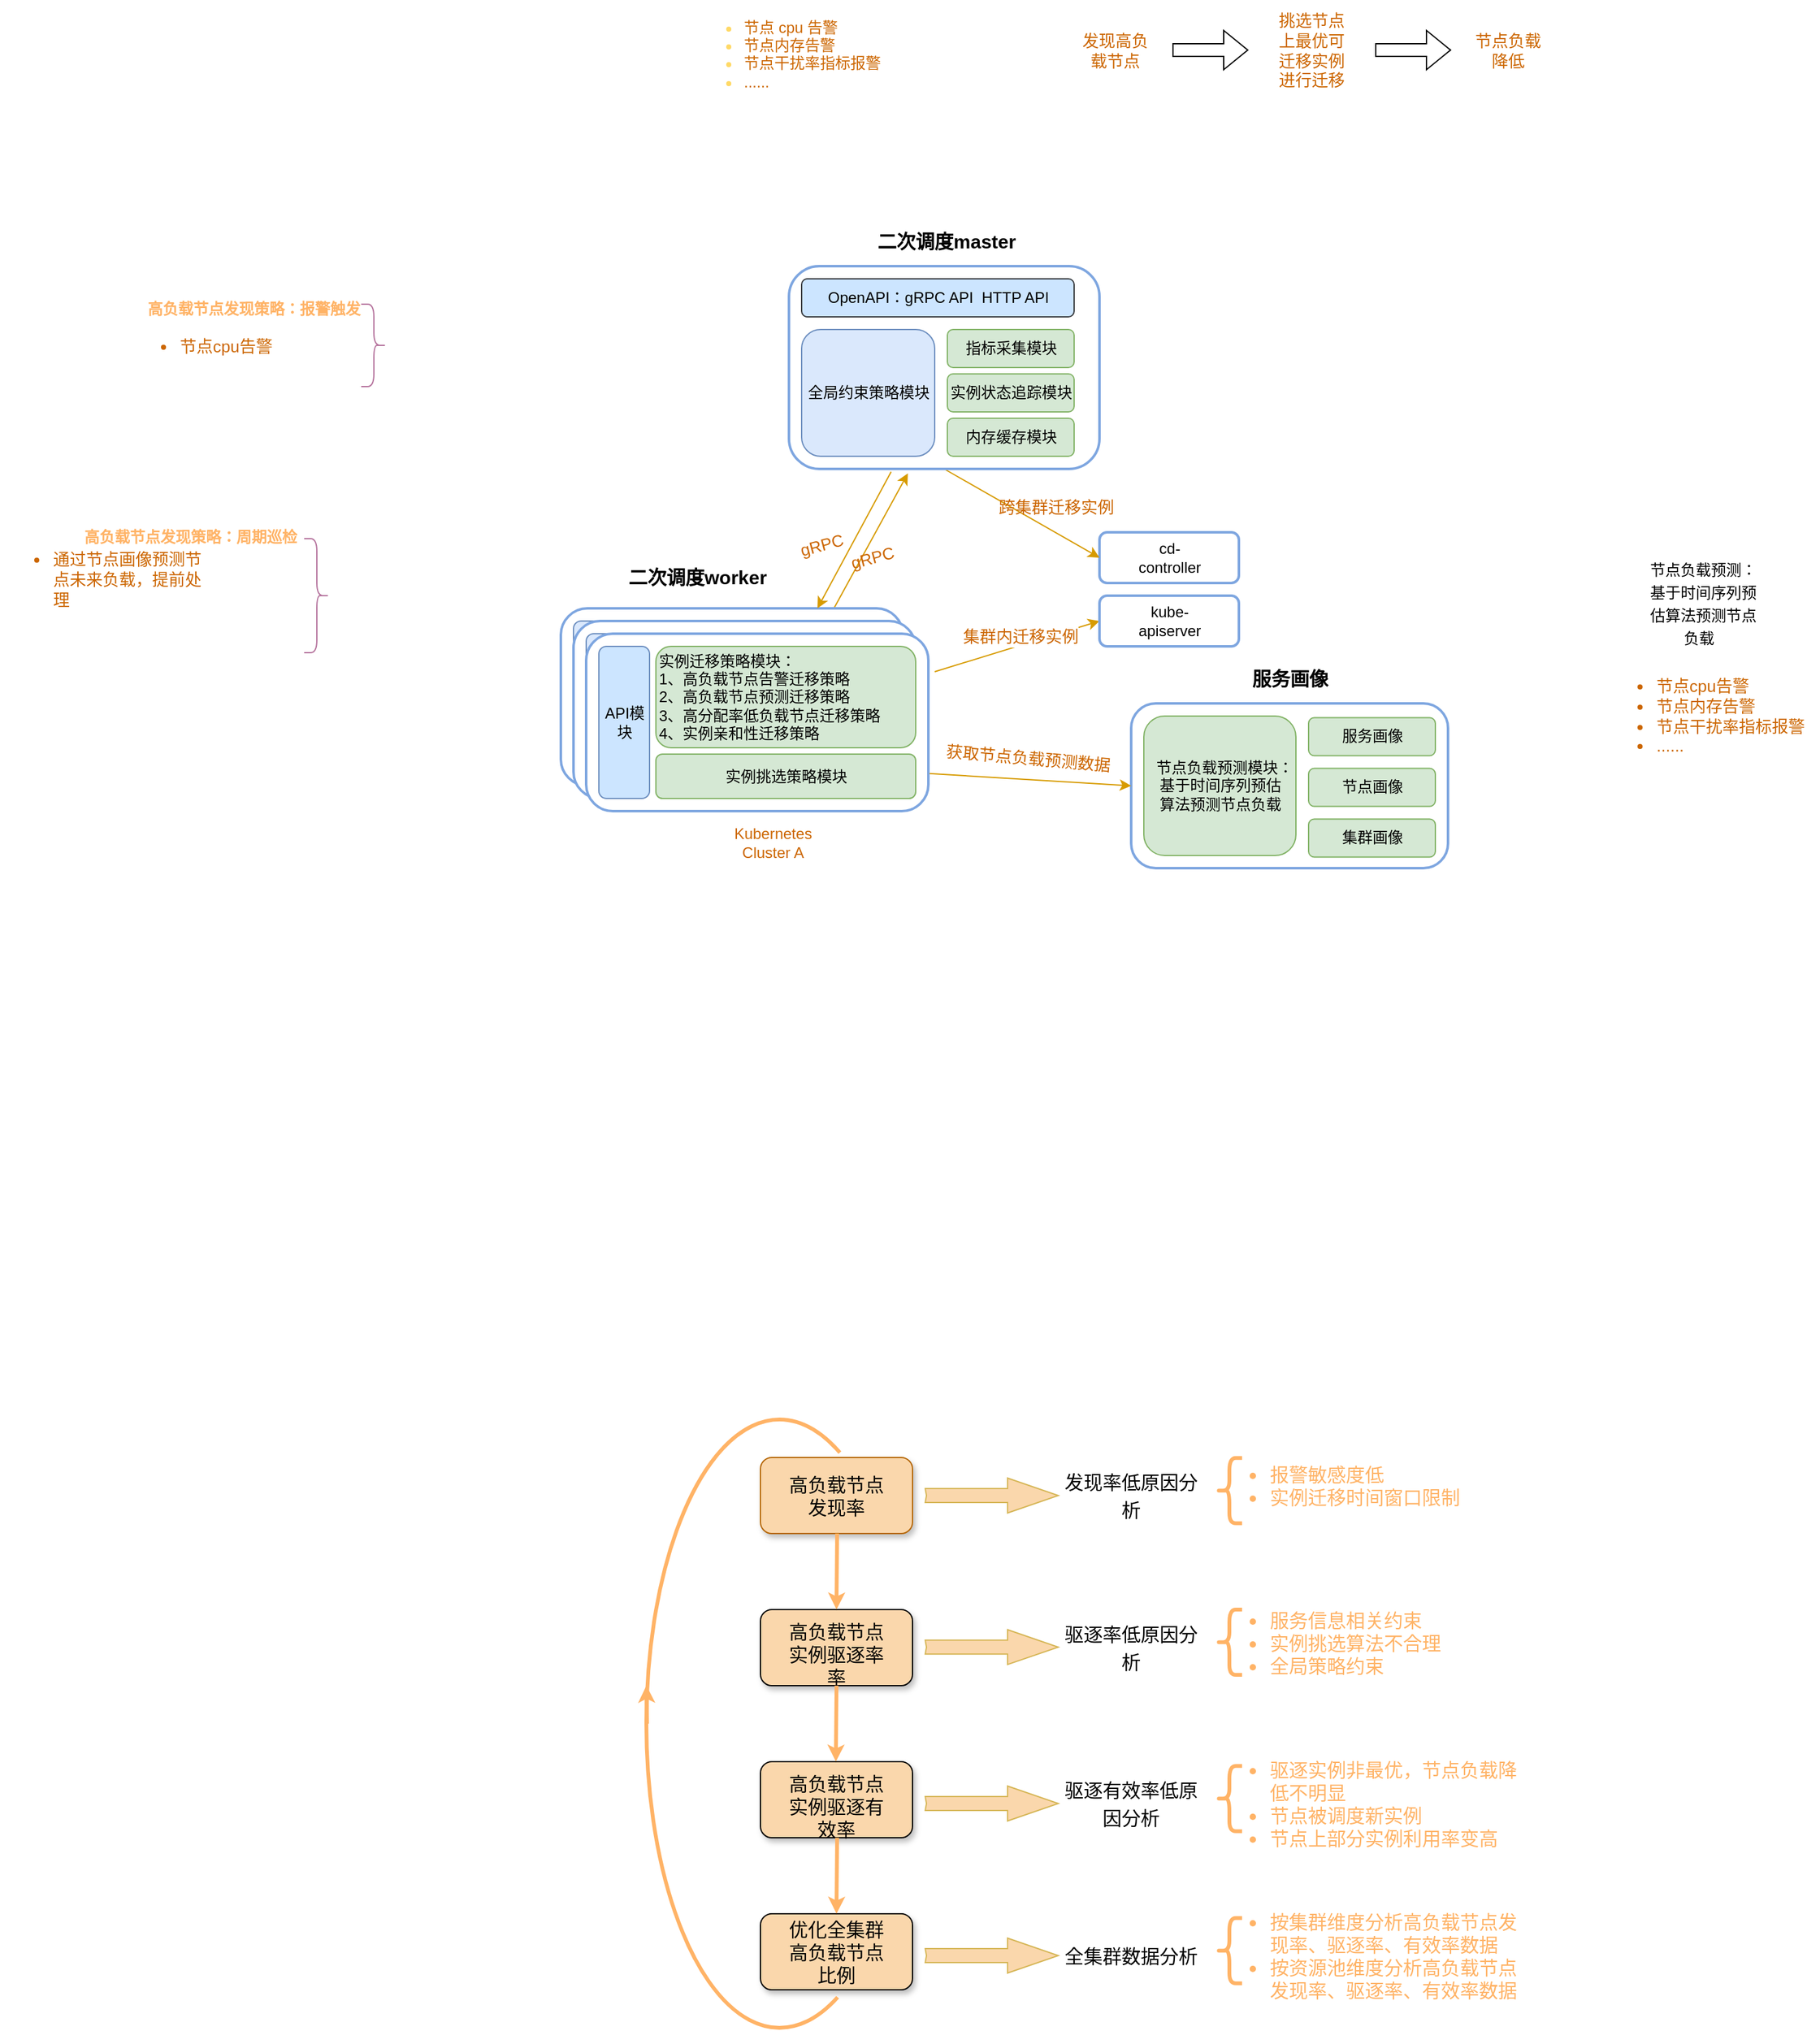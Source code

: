 <mxfile version="18.1.1" type="device" pages="5"><diagram id="_zrUnYHW3Yb8w2SSanV4" name="二次调度架构图"><mxGraphModel dx="2168" dy="2289" grid="1" gridSize="10" guides="1" tooltips="1" connect="1" arrows="1" fold="1" page="1" pageScale="1" pageWidth="1169" pageHeight="1654" math="0" shadow="0"><root><mxCell id="0"/><mxCell id="1" parent="0"/><mxCell id="M4Cv-v603Z72yOxQtMQ3-8" value="" style="shape=curlyBracket;whiteSpace=wrap;html=1;rounded=1;flipH=1;fontColor=#FFD966;strokeColor=#B5739D;" parent="1" vertex="1"><mxGeometry x="-5" y="120" width="20" height="65" as="geometry"/></mxCell><mxCell id="M4Cv-v603Z72yOxQtMQ3-9" value="&lt;ul&gt;&lt;li&gt;&lt;span style=&quot;background-color: initial; color: rgb(204, 102, 0);&quot;&gt;节点 cpu 告警&lt;/span&gt;&lt;/li&gt;&lt;li&gt;&lt;span style=&quot;background-color: initial; color: rgb(204, 102, 0);&quot;&gt;节点内存告警&lt;/span&gt;&lt;/li&gt;&lt;li&gt;&lt;span style=&quot;background-color: initial; color: rgb(204, 102, 0);&quot;&gt;节点干扰率指标报警&lt;/span&gt;&lt;/li&gt;&lt;li&gt;&lt;span style=&quot;background-color: initial; color: rgb(204, 102, 0);&quot;&gt;......&lt;/span&gt;&lt;/li&gt;&lt;/ul&gt;" style="text;strokeColor=none;fillColor=none;html=1;whiteSpace=wrap;verticalAlign=middle;overflow=hidden;fontColor=#FFD966;" parent="1" vertex="1"><mxGeometry x="255" y="-120" width="150" height="80" as="geometry"/></mxCell><mxCell id="M4Cv-v603Z72yOxQtMQ3-11" value="&lt;font color=&quot;#ffb366&quot; style=&quot;line-height: 1.2; font-size: 12px;&quot;&gt;高负载节点发现策略：报警触发&lt;/font&gt;" style="text;strokeColor=none;fillColor=none;html=1;fontSize=24;fontStyle=1;verticalAlign=middle;align=center;fontColor=#FFCE9F;" parent="1" vertex="1"><mxGeometry x="-140" y="100" width="100" height="40" as="geometry"/></mxCell><mxCell id="M4Cv-v603Z72yOxQtMQ3-13" value="" style="shape=curlyBracket;whiteSpace=wrap;html=1;rounded=1;flipH=1;fontColor=#FFD966;strokeColor=#B5739D;" parent="1" vertex="1"><mxGeometry x="-50" y="305" width="20" height="90" as="geometry"/></mxCell><mxCell id="M4Cv-v603Z72yOxQtMQ3-92" value="发现高负载节点" style="text;html=1;strokeColor=none;fillColor=none;align=center;verticalAlign=middle;whiteSpace=wrap;rounded=0;fontSize=13;fontColor=#CC6600;" parent="1" vertex="1"><mxGeometry x="560" y="-95" width="60" height="30" as="geometry"/></mxCell><mxCell id="M4Cv-v603Z72yOxQtMQ3-93" value="" style="shape=flexArrow;endArrow=classic;html=1;rounded=0;fontSize=13;fontColor=#CC6600;targetPerimeterSpacing=6;strokeColor=default;" parent="1" edge="1"><mxGeometry width="50" height="50" relative="1" as="geometry"><mxPoint x="635" y="-80.5" as="sourcePoint"/><mxPoint x="695" y="-80.5" as="targetPoint"/></mxGeometry></mxCell><mxCell id="M4Cv-v603Z72yOxQtMQ3-94" value="挑选节点上最优可迁移实例进行迁移" style="text;html=1;strokeColor=none;fillColor=none;align=center;verticalAlign=middle;whiteSpace=wrap;rounded=0;fontSize=13;fontColor=#CC6600;" parent="1" vertex="1"><mxGeometry x="715" y="-95" width="60" height="30" as="geometry"/></mxCell><mxCell id="M4Cv-v603Z72yOxQtMQ3-95" value="" style="shape=flexArrow;endArrow=classic;html=1;rounded=0;fontSize=13;fontColor=#CC6600;targetPerimeterSpacing=6;strokeColor=default;" parent="1" edge="1"><mxGeometry width="50" height="50" relative="1" as="geometry"><mxPoint x="795" y="-80.5" as="sourcePoint"/><mxPoint x="855" y="-80.5" as="targetPoint"/></mxGeometry></mxCell><mxCell id="M4Cv-v603Z72yOxQtMQ3-96" value="节点负载降低" style="text;html=1;strokeColor=none;fillColor=none;align=center;verticalAlign=middle;whiteSpace=wrap;rounded=0;fontSize=13;fontColor=#CC6600;" parent="1" vertex="1"><mxGeometry x="870" y="-95" width="60" height="30" as="geometry"/></mxCell><mxCell id="mN7wRjsd1IFmR1DoMUMT-1" value="" style="rounded=1;whiteSpace=wrap;html=1;shadow=1;fontFamily=Helvetica;fontSize=15;strokeColor=#b46504;strokeWidth=1;fillColor=#fad7ac;" parent="1" vertex="1"><mxGeometry x="310" y="1030" width="120" height="60" as="geometry"/></mxCell><mxCell id="mN7wRjsd1IFmR1DoMUMT-2" value="" style="rounded=1;whiteSpace=wrap;html=1;shadow=1;fontFamily=Helvetica;fontSize=15;fontColor=#000000;strokeColor=#000000;strokeWidth=1;fillColor=#FAD7AC;gradientColor=none;" parent="1" vertex="1"><mxGeometry x="310" y="1150" width="120" height="60" as="geometry"/></mxCell><mxCell id="mN7wRjsd1IFmR1DoMUMT-3" value="" style="rounded=1;whiteSpace=wrap;html=1;shadow=1;fontFamily=Helvetica;fontSize=15;fontColor=#000000;strokeColor=#000000;strokeWidth=1;fillColor=#FAD7AC;gradientColor=none;" parent="1" vertex="1"><mxGeometry x="310" y="1270" width="120" height="60" as="geometry"/></mxCell><mxCell id="mN7wRjsd1IFmR1DoMUMT-4" value="" style="rounded=1;whiteSpace=wrap;html=1;shadow=1;fontFamily=Helvetica;fontSize=15;fontColor=#000000;strokeColor=#000000;strokeWidth=1;fillColor=#FAD7AC;gradientColor=none;" parent="1" vertex="1"><mxGeometry x="310" y="1390" width="120" height="60" as="geometry"/></mxCell><mxCell id="mN7wRjsd1IFmR1DoMUMT-7" value="高负载节点发现率" style="text;html=1;strokeColor=none;fillColor=none;align=center;verticalAlign=middle;whiteSpace=wrap;rounded=0;shadow=1;fontFamily=Helvetica;fontSize=15;fontColor=#000000;opacity=40;" parent="1" vertex="1"><mxGeometry x="325" y="1055" width="90" height="10" as="geometry"/></mxCell><mxCell id="mN7wRjsd1IFmR1DoMUMT-8" value="高负载节点实例驱逐率率" style="text;html=1;strokeColor=none;fillColor=none;align=center;verticalAlign=middle;whiteSpace=wrap;rounded=0;shadow=1;fontFamily=Helvetica;fontSize=15;fontColor=#000000;opacity=40;" parent="1" vertex="1"><mxGeometry x="325" y="1180" width="90" height="10" as="geometry"/></mxCell><mxCell id="mN7wRjsd1IFmR1DoMUMT-9" value="高负载节点实例驱逐有效率" style="text;html=1;strokeColor=none;fillColor=none;align=center;verticalAlign=middle;whiteSpace=wrap;rounded=0;shadow=1;fontFamily=Helvetica;fontSize=15;fontColor=#000000;opacity=40;" parent="1" vertex="1"><mxGeometry x="325" y="1300" width="90" height="10" as="geometry"/></mxCell><mxCell id="mN7wRjsd1IFmR1DoMUMT-11" value="优化全集群高负载节点比例" style="text;html=1;strokeColor=none;fillColor=none;align=center;verticalAlign=middle;whiteSpace=wrap;rounded=0;shadow=1;fontFamily=Helvetica;fontSize=15;fontColor=#000000;opacity=40;" parent="1" vertex="1"><mxGeometry x="325" y="1415" width="90" height="10" as="geometry"/></mxCell><mxCell id="mN7wRjsd1IFmR1DoMUMT-13" value="" style="endArrow=classic;html=1;shadow=0;labelBackgroundColor=default;sketch=0;fontFamily=Helvetica;fontSize=15;fontColor=#000000;endSize=4;targetPerimeterSpacing=6;strokeColor=#FFB366;strokeWidth=3;shape=connector;curved=1;fillColor=#d0cee2;" parent="1" edge="1"><mxGeometry width="50" height="50" relative="1" as="geometry"><mxPoint x="370.5" y="1090" as="sourcePoint"/><mxPoint x="370" y="1150" as="targetPoint"/></mxGeometry></mxCell><mxCell id="mN7wRjsd1IFmR1DoMUMT-14" value="" style="endArrow=classic;html=1;shadow=0;labelBackgroundColor=default;sketch=0;fontFamily=Helvetica;fontSize=15;fontColor=#000000;endSize=4;targetPerimeterSpacing=6;strokeColor=#FFB366;strokeWidth=3;shape=connector;curved=1;fillColor=#d0cee2;" parent="1" edge="1"><mxGeometry width="50" height="50" relative="1" as="geometry"><mxPoint x="370" y="1210" as="sourcePoint"/><mxPoint x="369.5" y="1270" as="targetPoint"/></mxGeometry></mxCell><mxCell id="mN7wRjsd1IFmR1DoMUMT-15" value="" style="endArrow=classic;html=1;shadow=0;labelBackgroundColor=default;sketch=0;fontFamily=Helvetica;fontSize=15;fontColor=#000000;endSize=4;targetPerimeterSpacing=6;strokeColor=#FFB366;strokeWidth=3;shape=connector;curved=1;fillColor=#d0cee2;" parent="1" edge="1"><mxGeometry width="50" height="50" relative="1" as="geometry"><mxPoint x="370.5" y="1330" as="sourcePoint"/><mxPoint x="370" y="1390" as="targetPoint"/></mxGeometry></mxCell><mxCell id="c-7ouRkkRyF8X63hOCRF-1" value="" style="verticalLabelPosition=bottom;verticalAlign=top;html=1;shape=mxgraph.basic.arc;strokeColor=#FFB366;strokeWidth=3;startAngle=0.178;endAngle=0.825;rounded=1;shadow=0;fontFamily=Helvetica;fontSize=12;fillColor=#FFB366;perimeterSpacing=0;snapToPoint=0;portConstraintRotation=0;allowArrows=1;connectable=1;fixDash=0;direction=south;" parent="1" vertex="1"><mxGeometry x="220" y="1000" width="210" height="480" as="geometry"/></mxCell><mxCell id="rgrqDzBs6FrFC1dx9lnV-4" value="" style="endArrow=classic;html=1;shadow=0;labelBackgroundColor=default;sketch=0;fontFamily=Helvetica;fontSize=15;fontColor=#000000;endSize=4;targetPerimeterSpacing=6;strokeColor=#FFB366;strokeWidth=3;shape=connector;curved=1;fillColor=#d0cee2;" parent="1" edge="1"><mxGeometry width="50" height="50" relative="1" as="geometry"><mxPoint x="220.5" y="1240" as="sourcePoint"/><mxPoint x="220" y="1210" as="targetPoint"/></mxGeometry></mxCell><mxCell id="FJaTRwDH9ZuzALMobDGP-1" value="" style="html=1;shadow=0;dashed=0;align=center;verticalAlign=middle;shape=mxgraph.arrows2.arrow;dy=0.6;dx=40;notch=1;fontSize=13;strokeColor=#d6b656;strokeWidth=1;fillColor=#FAD7AC;" parent="1" vertex="1"><mxGeometry x="440" y="1046.25" width="105" height="27.5" as="geometry"/></mxCell><mxCell id="FJaTRwDH9ZuzALMobDGP-3" value="" style="shape=curlyBracket;whiteSpace=wrap;html=1;rounded=1;shadow=0;fontFamily=Helvetica;fontSize=18;fontColor=#FFB366;strokeColor=#FFB366;strokeWidth=3;fillColor=#FAD7AC;gradientColor=none;" parent="1" vertex="1"><mxGeometry x="670" y="1030.39" width="20" height="51.49" as="geometry"/></mxCell><mxCell id="FJaTRwDH9ZuzALMobDGP-5" value="&lt;font style=&quot;font-size: 15px;&quot; color=&quot;#000000&quot;&gt;发现率低原因分析&lt;/font&gt;" style="text;html=1;strokeColor=none;fillColor=none;align=center;verticalAlign=middle;whiteSpace=wrap;rounded=0;shadow=1;fontFamily=Helvetica;fontSize=18;fontColor=#FFB366;" parent="1" vertex="1"><mxGeometry x="545" y="1038.13" width="115" height="43.75" as="geometry"/></mxCell><mxCell id="FJaTRwDH9ZuzALMobDGP-7" value="&lt;ul style=&quot;font-size: 15px;&quot;&gt;&lt;li&gt;报警敏感度低&lt;/li&gt;&lt;li&gt;实例迁移时间窗口限制&lt;/li&gt;&lt;/ul&gt;" style="text;strokeColor=none;fillColor=none;html=1;whiteSpace=wrap;verticalAlign=middle;overflow=hidden;rounded=1;shadow=0;fontFamily=Helvetica;fontSize=18;fontColor=#FFB366;" parent="1" vertex="1"><mxGeometry x="670" y="1007" width="240" height="90" as="geometry"/></mxCell><mxCell id="jfF3iva5pHfsaDteEnIm-2" value="" style="html=1;shadow=0;dashed=0;align=center;verticalAlign=middle;shape=mxgraph.arrows2.arrow;dy=0.6;dx=40;notch=1;fontSize=13;strokeColor=#d6b656;strokeWidth=1;fillColor=#FAD7AC;" parent="1" vertex="1"><mxGeometry x="440" y="1165.86" width="105" height="27.5" as="geometry"/></mxCell><mxCell id="jfF3iva5pHfsaDteEnIm-3" value="" style="shape=curlyBracket;whiteSpace=wrap;html=1;rounded=1;shadow=0;fontFamily=Helvetica;fontSize=18;fontColor=#FFB366;strokeColor=#FFB366;strokeWidth=3;fillColor=#FAD7AC;gradientColor=none;" parent="1" vertex="1"><mxGeometry x="670" y="1150" width="20" height="51.49" as="geometry"/></mxCell><mxCell id="jfF3iva5pHfsaDteEnIm-4" value="&lt;font style=&quot;font-size: 15px;&quot; color=&quot;#000000&quot;&gt;驱逐率低原因分析&lt;/font&gt;" style="text;html=1;strokeColor=none;fillColor=none;align=center;verticalAlign=middle;whiteSpace=wrap;rounded=0;shadow=1;fontFamily=Helvetica;fontSize=18;fontColor=#FFB366;" parent="1" vertex="1"><mxGeometry x="545" y="1157.74" width="115" height="43.75" as="geometry"/></mxCell><mxCell id="jfF3iva5pHfsaDteEnIm-5" value="&lt;ul style=&quot;font-size: 15px;&quot;&gt;&lt;li&gt;服务信息相关约束&lt;/li&gt;&lt;li&gt;实例挑选算法不合理&lt;/li&gt;&lt;li&gt;全局策略约束&lt;/li&gt;&lt;/ul&gt;" style="text;strokeColor=none;fillColor=none;html=1;whiteSpace=wrap;verticalAlign=middle;overflow=hidden;rounded=1;shadow=0;fontFamily=Helvetica;fontSize=18;fontColor=#FFB366;" parent="1" vertex="1"><mxGeometry x="670" y="1130.74" width="240" height="90" as="geometry"/></mxCell><mxCell id="xROtiioy7yDJVF50-hwz-1" value="" style="html=1;shadow=0;dashed=0;align=center;verticalAlign=middle;shape=mxgraph.arrows2.arrow;dy=0.6;dx=40;notch=1;fontSize=13;strokeColor=#d6b656;strokeWidth=1;fillColor=#FAD7AC;" parent="1" vertex="1"><mxGeometry x="440" y="1289.25" width="105" height="27.5" as="geometry"/></mxCell><mxCell id="xROtiioy7yDJVF50-hwz-2" value="" style="shape=curlyBracket;whiteSpace=wrap;html=1;rounded=1;shadow=0;fontFamily=Helvetica;fontSize=18;fontColor=#FFB366;strokeColor=#FFB366;strokeWidth=3;fillColor=#FAD7AC;gradientColor=none;" parent="1" vertex="1"><mxGeometry x="670" y="1273.39" width="20" height="51.49" as="geometry"/></mxCell><mxCell id="xROtiioy7yDJVF50-hwz-3" value="&lt;font style=&quot;font-size: 15px;&quot; color=&quot;#000000&quot;&gt;驱逐有效率低原因分析&lt;/font&gt;" style="text;html=1;strokeColor=none;fillColor=none;align=center;verticalAlign=middle;whiteSpace=wrap;rounded=0;shadow=1;fontFamily=Helvetica;fontSize=18;fontColor=#FFB366;" parent="1" vertex="1"><mxGeometry x="545" y="1281.13" width="115" height="43.75" as="geometry"/></mxCell><mxCell id="xROtiioy7yDJVF50-hwz-4" value="&lt;ul style=&quot;font-size: 15px;&quot;&gt;&lt;li&gt;驱逐实例非最优，节点负载降低不明显&lt;/li&gt;&lt;li&gt;节点被调度新实例&lt;/li&gt;&lt;li&gt;节点上部分实例利用率变高&lt;/li&gt;&lt;/ul&gt;" style="text;strokeColor=none;fillColor=none;html=1;whiteSpace=wrap;verticalAlign=middle;overflow=hidden;rounded=1;shadow=0;fontFamily=Helvetica;fontSize=18;fontColor=#FFB366;" parent="1" vertex="1"><mxGeometry x="670" y="1250" width="240" height="90" as="geometry"/></mxCell><mxCell id="xROtiioy7yDJVF50-hwz-5" value="" style="html=1;shadow=0;dashed=0;align=center;verticalAlign=middle;shape=mxgraph.arrows2.arrow;dy=0.6;dx=40;notch=1;fontSize=13;strokeColor=#d6b656;strokeWidth=1;fillColor=#FAD7AC;" parent="1" vertex="1"><mxGeometry x="440" y="1409.25" width="105" height="27.5" as="geometry"/></mxCell><mxCell id="xROtiioy7yDJVF50-hwz-6" value="" style="shape=curlyBracket;whiteSpace=wrap;html=1;rounded=1;shadow=0;fontFamily=Helvetica;fontSize=18;fontColor=#FFB366;strokeColor=#FFB366;strokeWidth=3;fillColor=#FAD7AC;gradientColor=none;" parent="1" vertex="1"><mxGeometry x="670" y="1393.39" width="20" height="51.49" as="geometry"/></mxCell><mxCell id="xROtiioy7yDJVF50-hwz-7" value="&lt;font color=&quot;#000000&quot;&gt;&lt;span style=&quot;font-size: 15px;&quot;&gt;全集群数据分析&lt;/span&gt;&lt;/font&gt;" style="text;html=1;strokeColor=none;fillColor=none;align=center;verticalAlign=middle;whiteSpace=wrap;rounded=0;shadow=1;fontFamily=Helvetica;fontSize=18;fontColor=#FFB366;" parent="1" vertex="1"><mxGeometry x="545" y="1401.13" width="115" height="43.75" as="geometry"/></mxCell><mxCell id="xROtiioy7yDJVF50-hwz-8" value="&lt;ul style=&quot;font-size: 15px;&quot;&gt;&lt;li&gt;按集群维度分析高负载节点发现率、驱逐率、有效率数据&lt;/li&gt;&lt;li&gt;按资源池维度分析高负载节点发现率、驱逐率、有效率数据&lt;/li&gt;&lt;/ul&gt;" style="text;strokeColor=none;fillColor=none;html=1;whiteSpace=wrap;verticalAlign=middle;overflow=hidden;rounded=1;shadow=0;fontFamily=Helvetica;fontSize=18;fontColor=#FFB366;" parent="1" vertex="1"><mxGeometry x="670" y="1370" width="240" height="90" as="geometry"/></mxCell><mxCell id="se6BVOly0-A71z0VQ7tp-2" value="&lt;ul&gt;&lt;li&gt;节点cpu告警&lt;/li&gt;&lt;/ul&gt;" style="text;html=1;align=left;verticalAlign=middle;resizable=0;points=[];autosize=1;strokeColor=none;fillColor=none;fontSize=13;fontFamily=Helvetica;fontColor=#CC6600;" parent="1" vertex="1"><mxGeometry x="-190" y="127.5" width="130" height="50" as="geometry"/></mxCell><mxCell id="se6BVOly0-A71z0VQ7tp-3" value="&lt;div&gt;&lt;ul&gt;&lt;li&gt;&lt;span style=&quot;background-color: initial;&quot;&gt;通过节点画&lt;/span&gt;&lt;span style=&quot;background-color: initial;&quot;&gt;像预测&lt;/span&gt;节&lt;br&gt;点未来负载，&lt;span style=&quot;background-color: initial;&quot;&gt;提前&lt;/span&gt;处&lt;br&gt;理&amp;nbsp; &amp;nbsp; &amp;nbsp; &amp;nbsp; &amp;nbsp; &amp;nbsp; &amp;nbsp; &amp;nbsp; &amp;nbsp; &amp;nbsp; &amp;nbsp; &amp;nbsp; &amp;nbsp; &amp;nbsp;&amp;nbsp;&lt;span style=&quot;background-color: initial;&quot;&gt;&amp;nbsp; &amp;nbsp; &amp;nbsp; &amp;nbsp; &amp;nbsp; &amp;nbsp; &amp;nbsp; &amp;nbsp; &amp;nbsp; &amp;nbsp; &amp;nbsp; &amp;nbsp;&amp;nbsp;&lt;/span&gt;&lt;/li&gt;&lt;/ul&gt;&lt;/div&gt;&lt;div&gt;&lt;span style=&quot;font-size: 12px;&quot;&gt;&lt;br&gt;&lt;/span&gt;&lt;/div&gt;" style="text;html=1;align=left;verticalAlign=middle;resizable=0;points=[];autosize=1;strokeColor=none;fillColor=none;fontSize=13;fontFamily=Helvetica;fontColor=#CC6600;imageAspect=1;" parent="1" vertex="1"><mxGeometry x="-290" y="295" width="260" height="100" as="geometry"/></mxCell><mxCell id="se6BVOly0-A71z0VQ7tp-4" value="&lt;ul&gt;&lt;li&gt;节点cpu告警&lt;/li&gt;&lt;li&gt;节点内存告警&lt;/li&gt;&lt;li&gt;节点干扰率指标报警&lt;/li&gt;&lt;li&gt;......&lt;/li&gt;&lt;/ul&gt;" style="text;html=1;align=left;verticalAlign=middle;resizable=0;points=[];autosize=1;strokeColor=none;fillColor=none;fontSize=13;fontFamily=Helvetica;fontColor=#CC6600;" parent="1" vertex="1"><mxGeometry x="975" y="395" width="170" height="100" as="geometry"/></mxCell><mxCell id="PdC6TiQyx0lC0Ht1_o_v-4" value="&lt;font color=&quot;#ffb366&quot; style=&quot;line-height: 1.2; font-size: 12px;&quot;&gt;高负载节点发现策略：周期巡检&lt;/font&gt;" style="text;strokeColor=none;fillColor=none;html=1;fontSize=24;fontStyle=1;verticalAlign=middle;align=center;fontColor=#FFCE9F;" vertex="1" parent="1"><mxGeometry x="-190" y="280" width="100" height="40" as="geometry"/></mxCell><mxCell id="PdC6TiQyx0lC0Ht1_o_v-39" value="" style="group" vertex="1" connectable="0" parent="1"><mxGeometry x="152.5" y="60" width="680" height="500" as="geometry"/></mxCell><mxCell id="M4Cv-v603Z72yOxQtMQ3-4" value="&lt;b&gt;&lt;font style=&quot;font-size: 15px;&quot;&gt;二次调度master&lt;/font&gt;&lt;/b&gt;" style="text;html=1;strokeColor=none;fillColor=none;align=center;verticalAlign=middle;whiteSpace=wrap;rounded=0;" parent="PdC6TiQyx0lC0Ht1_o_v-39" vertex="1"><mxGeometry x="245" width="117.5" height="20" as="geometry"/></mxCell><mxCell id="M4Cv-v603Z72yOxQtMQ3-7" value="&lt;font color=&quot;#cc6600&quot;&gt;Kubernetes&lt;br&gt;Cluster A&lt;/font&gt;" style="text;html=1;strokeColor=none;fillColor=none;align=center;verticalAlign=middle;whiteSpace=wrap;rounded=0;" parent="PdC6TiQyx0lC0Ht1_o_v-39" vertex="1"><mxGeometry x="137.5" y="470" width="60" height="30" as="geometry"/></mxCell><mxCell id="M4Cv-v603Z72yOxQtMQ3-78" value="" style="rounded=1;whiteSpace=wrap;html=1;strokeWidth=2;strokeColor=#7EA6E0;" parent="PdC6TiQyx0lC0Ht1_o_v-39" vertex="1"><mxGeometry x="450" y="375" width="250" height="130" as="geometry"/></mxCell><mxCell id="M4Cv-v603Z72yOxQtMQ3-80" value="" style="endArrow=classic;html=1;rounded=0;fontSize=14;fontColor=#CC6600;entryX=0;entryY=0.5;entryDx=0;entryDy=0;fillColor=#ffe6cc;strokeColor=#d79b00;" parent="PdC6TiQyx0lC0Ht1_o_v-39" target="M4Cv-v603Z72yOxQtMQ3-78" edge="1"><mxGeometry width="50" height="50" relative="1" as="geometry"><mxPoint x="285" y="430" as="sourcePoint"/><mxPoint x="139" y="569.52" as="targetPoint"/></mxGeometry></mxCell><mxCell id="M4Cv-v603Z72yOxQtMQ3-81" value="" style="rounded=1;whiteSpace=wrap;html=1;strokeWidth=2;strokeColor=#7EA6E0;" parent="PdC6TiQyx0lC0Ht1_o_v-39" vertex="1"><mxGeometry x="425" y="240" width="110" height="40" as="geometry"/></mxCell><mxCell id="M4Cv-v603Z72yOxQtMQ3-82" value="cd-controller" style="text;html=1;strokeColor=none;fillColor=none;align=center;verticalAlign=middle;whiteSpace=wrap;rounded=0;" parent="PdC6TiQyx0lC0Ht1_o_v-39" vertex="1"><mxGeometry x="450" y="245" width="60" height="30" as="geometry"/></mxCell><mxCell id="M4Cv-v603Z72yOxQtMQ3-83" value="" style="endArrow=classic;html=1;rounded=0;fontSize=14;fontColor=#CC6600;exitX=0.5;exitY=1;exitDx=0;exitDy=0;fillColor=#ffe6cc;strokeColor=#d79b00;entryX=0;entryY=0.5;entryDx=0;entryDy=0;" parent="PdC6TiQyx0lC0Ht1_o_v-39" source="PdC6TiQyx0lC0Ht1_o_v-12" target="M4Cv-v603Z72yOxQtMQ3-81" edge="1"><mxGeometry width="50" height="50" relative="1" as="geometry"><mxPoint x="279.11" y="202.5" as="sourcePoint"/><mxPoint x="204" y="320" as="targetPoint"/></mxGeometry></mxCell><mxCell id="M4Cv-v603Z72yOxQtMQ3-84" value="&lt;font style=&quot;font-size: 13px;&quot;&gt;跨集群迁移实例&lt;/font&gt;" style="text;html=1;align=center;verticalAlign=middle;resizable=0;points=[];autosize=1;strokeColor=none;fillColor=none;fontSize=14;fontColor=#CC6600;" parent="PdC6TiQyx0lC0Ht1_o_v-39" vertex="1"><mxGeometry x="335" y="210" width="110" height="20" as="geometry"/></mxCell><mxCell id="M4Cv-v603Z72yOxQtMQ3-86" value="" style="endArrow=classic;html=1;rounded=0;fontSize=14;fontColor=#CC6600;fillColor=#ffe6cc;strokeColor=#d79b00;entryX=0;entryY=0.5;entryDx=0;entryDy=0;" parent="PdC6TiQyx0lC0Ht1_o_v-39" edge="1" target="M4Cv-v603Z72yOxQtMQ3-87"><mxGeometry width="50" height="50" relative="1" as="geometry"><mxPoint x="295" y="350" as="sourcePoint"/><mxPoint x="390" y="374.33" as="targetPoint"/></mxGeometry></mxCell><mxCell id="M4Cv-v603Z72yOxQtMQ3-89" value="&lt;font style=&quot;font-size: 13px;&quot;&gt;集群内迁移实例&lt;/font&gt;" style="edgeLabel;html=1;align=center;verticalAlign=middle;resizable=0;points=[];fontSize=14;fontColor=#CC6600;" parent="M4Cv-v603Z72yOxQtMQ3-86" vertex="1" connectable="0"><mxGeometry x="-0.34" y="-1" relative="1" as="geometry"><mxPoint x="24" y="-16" as="offset"/></mxGeometry></mxCell><mxCell id="M4Cv-v603Z72yOxQtMQ3-87" value="" style="rounded=1;whiteSpace=wrap;html=1;strokeWidth=2;strokeColor=#7EA6E0;" parent="PdC6TiQyx0lC0Ht1_o_v-39" vertex="1"><mxGeometry x="425" y="290" width="110" height="40" as="geometry"/></mxCell><mxCell id="M4Cv-v603Z72yOxQtMQ3-88" value="kube-apiserver" style="text;html=1;strokeColor=none;fillColor=none;align=center;verticalAlign=middle;whiteSpace=wrap;rounded=0;" parent="PdC6TiQyx0lC0Ht1_o_v-39" vertex="1"><mxGeometry x="450" y="295" width="60" height="30" as="geometry"/></mxCell><mxCell id="M4Cv-v603Z72yOxQtMQ3-91" value="" style="endArrow=classic;html=1;fontSize=14;fontColor=#CC6600;exitX=0.75;exitY=0;exitDx=0;exitDy=0;fillColor=#ffe6cc;strokeColor=#d79b00;rounded=0;entryX=0.383;entryY=1.022;entryDx=0;entryDy=0;entryPerimeter=0;" parent="PdC6TiQyx0lC0Ht1_o_v-39" target="PdC6TiQyx0lC0Ht1_o_v-12" edge="1"><mxGeometry width="50" height="50" relative="1" as="geometry"><mxPoint x="210" y="310" as="sourcePoint"/><mxPoint x="259.05" y="202" as="targetPoint"/></mxGeometry></mxCell><mxCell id="PdC6TiQyx0lC0Ht1_o_v-7" value="&lt;font style=&quot;font-size: 13px;&quot; color=&quot;#cc6600&quot;&gt;gRPC&lt;/font&gt;" style="text;html=1;align=center;verticalAlign=middle;resizable=0;points=[];autosize=1;strokeColor=none;fillColor=none;fontSize=12;fontColor=#FFCC99;rotation=-15;" vertex="1" parent="PdC6TiQyx0lC0Ht1_o_v-39"><mxGeometry x="220" y="250" width="50" height="20" as="geometry"/></mxCell><mxCell id="PdC6TiQyx0lC0Ht1_o_v-8" value="&lt;font style=&quot;font-size: 13px;&quot; color=&quot;#cc6600&quot;&gt;gRPC&lt;/font&gt;" style="text;html=1;align=center;verticalAlign=middle;resizable=0;points=[];autosize=1;strokeColor=none;fillColor=none;fontSize=12;fontColor=#FFCC99;rotation=-15;" vertex="1" parent="PdC6TiQyx0lC0Ht1_o_v-39"><mxGeometry x="180" y="240" width="50" height="20" as="geometry"/></mxCell><mxCell id="PdC6TiQyx0lC0Ht1_o_v-12" value="" style="rounded=1;whiteSpace=wrap;html=1;strokeWidth=2;strokeColor=#7EA6E0;" vertex="1" parent="PdC6TiQyx0lC0Ht1_o_v-39"><mxGeometry x="180" y="30" width="245" height="160" as="geometry"/></mxCell><mxCell id="PdC6TiQyx0lC0Ht1_o_v-13" value="指标采集模块" style="rounded=1;whiteSpace=wrap;html=1;labelBackgroundColor=none;fontSize=12;fillColor=#d5e8d4;strokeColor=#82b366;" vertex="1" parent="PdC6TiQyx0lC0Ht1_o_v-39"><mxGeometry x="305" y="80" width="100" height="30" as="geometry"/></mxCell><mxCell id="PdC6TiQyx0lC0Ht1_o_v-14" value="OpenAPI：gRPC API&amp;nbsp; HTTP API" style="rounded=1;whiteSpace=wrap;html=1;labelBackgroundColor=none;fontSize=12;fillColor=#cce5ff;strokeColor=#36393d;" vertex="1" parent="PdC6TiQyx0lC0Ht1_o_v-39"><mxGeometry x="190" y="40" width="215" height="30" as="geometry"/></mxCell><mxCell id="PdC6TiQyx0lC0Ht1_o_v-15" value="全局约束策略模块" style="rounded=1;whiteSpace=wrap;html=1;labelBackgroundColor=none;fontSize=12;fillColor=#dae8fc;strokeColor=#6c8ebf;" vertex="1" parent="PdC6TiQyx0lC0Ht1_o_v-39"><mxGeometry x="190" y="80" width="105" height="100" as="geometry"/></mxCell><mxCell id="PdC6TiQyx0lC0Ht1_o_v-17" value="实例状态追踪模块" style="rounded=1;whiteSpace=wrap;html=1;labelBackgroundColor=none;fontSize=12;fillColor=#d5e8d4;strokeColor=#82b366;" vertex="1" parent="PdC6TiQyx0lC0Ht1_o_v-39"><mxGeometry x="305" y="115" width="100" height="30" as="geometry"/></mxCell><mxCell id="PdC6TiQyx0lC0Ht1_o_v-18" value="内存缓存模块" style="rounded=1;whiteSpace=wrap;html=1;labelBackgroundColor=none;fontSize=12;fillColor=#d5e8d4;strokeColor=#82b366;" vertex="1" parent="PdC6TiQyx0lC0Ht1_o_v-39"><mxGeometry x="305" y="150" width="100" height="30" as="geometry"/></mxCell><mxCell id="PdC6TiQyx0lC0Ht1_o_v-19" value="" style="rounded=1;whiteSpace=wrap;html=1;strokeWidth=2;strokeColor=#7EA6E0;" vertex="1" parent="PdC6TiQyx0lC0Ht1_o_v-39"><mxGeometry y="300" width="270" height="140" as="geometry"/></mxCell><mxCell id="M4Cv-v603Z72yOxQtMQ3-12" value="" style="endArrow=classic;html=1;rounded=0;fontSize=14;fontColor=#CC6600;exitX=0.329;exitY=1.014;exitDx=0;exitDy=0;exitPerimeter=0;fillColor=#ffe6cc;strokeColor=#d79b00;entryX=0.75;entryY=0;entryDx=0;entryDy=0;" parent="PdC6TiQyx0lC0Ht1_o_v-39" source="PdC6TiQyx0lC0Ht1_o_v-12" edge="1" target="PdC6TiQyx0lC0Ht1_o_v-19"><mxGeometry width="50" height="50" relative="1" as="geometry"><mxPoint x="245.11" y="200" as="sourcePoint"/><mxPoint x="205" y="290" as="targetPoint"/></mxGeometry></mxCell><mxCell id="PdC6TiQyx0lC0Ht1_o_v-22" value="API模块" style="rounded=1;whiteSpace=wrap;html=1;labelBackgroundColor=none;fontSize=12;fillColor=#dae8fc;strokeColor=#6c8ebf;" vertex="1" parent="PdC6TiQyx0lC0Ht1_o_v-39"><mxGeometry x="10" y="310" width="40" height="120" as="geometry"/></mxCell><mxCell id="PdC6TiQyx0lC0Ht1_o_v-23" value="实例迁移策略模块：&lt;br&gt;1、高负载节点告警迁移策略&lt;br&gt;2、高负载节点预测迁移策略&lt;br&gt;3、实例亲和性迁移策略&lt;br&gt;4、高分配率低负载节点迁移策略" style="rounded=1;whiteSpace=wrap;html=1;labelBackgroundColor=none;fontSize=12;fillColor=#d5e8d4;strokeColor=#82b366;align=left;" vertex="1" parent="PdC6TiQyx0lC0Ht1_o_v-39"><mxGeometry x="55" y="310" width="205" height="80" as="geometry"/></mxCell><mxCell id="PdC6TiQyx0lC0Ht1_o_v-25" value="实例挑选策略模块" style="rounded=1;whiteSpace=wrap;html=1;labelBackgroundColor=none;fontSize=12;fillColor=#d5e8d4;strokeColor=#82b366;" vertex="1" parent="PdC6TiQyx0lC0Ht1_o_v-39"><mxGeometry x="55" y="395" width="205" height="35" as="geometry"/></mxCell><mxCell id="PdC6TiQyx0lC0Ht1_o_v-29" value="&lt;b&gt;&lt;font style=&quot;font-size: 15px;&quot;&gt;二次调度worker&lt;/font&gt;&lt;/b&gt;" style="text;html=1;strokeColor=none;fillColor=none;align=center;verticalAlign=middle;whiteSpace=wrap;rounded=0;" vertex="1" parent="PdC6TiQyx0lC0Ht1_o_v-39"><mxGeometry x="50" y="260" width="115" height="30" as="geometry"/></mxCell><mxCell id="PdC6TiQyx0lC0Ht1_o_v-30" value="" style="rounded=1;whiteSpace=wrap;html=1;strokeWidth=2;strokeColor=#7EA6E0;" vertex="1" parent="PdC6TiQyx0lC0Ht1_o_v-39"><mxGeometry x="10" y="310" width="270" height="140" as="geometry"/></mxCell><mxCell id="PdC6TiQyx0lC0Ht1_o_v-31" value="API模块" style="rounded=1;whiteSpace=wrap;html=1;labelBackgroundColor=none;fontSize=12;fillColor=#dae8fc;strokeColor=#6c8ebf;" vertex="1" parent="PdC6TiQyx0lC0Ht1_o_v-39"><mxGeometry x="20" y="320" width="40" height="120" as="geometry"/></mxCell><mxCell id="PdC6TiQyx0lC0Ht1_o_v-32" value="实例迁移策略模块：&lt;br&gt;1、高负载节点告警迁移策略&lt;br&gt;2、高负载节点预测迁移策略&lt;br&gt;3、实例亲和性迁移策略&lt;br&gt;4、高分配率低负载节点迁移策略" style="rounded=1;whiteSpace=wrap;html=1;labelBackgroundColor=none;fontSize=12;fillColor=#d5e8d4;strokeColor=#82b366;align=left;" vertex="1" parent="PdC6TiQyx0lC0Ht1_o_v-39"><mxGeometry x="65" y="320" width="205" height="80" as="geometry"/></mxCell><mxCell id="PdC6TiQyx0lC0Ht1_o_v-33" value="实例挑选策略模块" style="rounded=1;whiteSpace=wrap;html=1;labelBackgroundColor=none;fontSize=12;fillColor=#d5e8d4;strokeColor=#82b366;" vertex="1" parent="PdC6TiQyx0lC0Ht1_o_v-39"><mxGeometry x="65" y="405" width="205" height="35" as="geometry"/></mxCell><mxCell id="PdC6TiQyx0lC0Ht1_o_v-34" value="" style="rounded=1;whiteSpace=wrap;html=1;strokeWidth=2;strokeColor=#7EA6E0;" vertex="1" parent="PdC6TiQyx0lC0Ht1_o_v-39"><mxGeometry x="20" y="320" width="270" height="140" as="geometry"/></mxCell><mxCell id="PdC6TiQyx0lC0Ht1_o_v-35" value="API模块" style="rounded=1;whiteSpace=wrap;html=1;labelBackgroundColor=none;fontSize=12;fillColor=#CCE5FF;strokeColor=#6c8ebf;" vertex="1" parent="PdC6TiQyx0lC0Ht1_o_v-39"><mxGeometry x="30" y="330" width="40" height="120" as="geometry"/></mxCell><mxCell id="PdC6TiQyx0lC0Ht1_o_v-36" value="实例迁移策略模块：&lt;br&gt;1、高负载节点告警迁移策略&lt;br&gt;2、高负载节点预测迁移策略&lt;br&gt;3、高分配率低负载节点迁移策略&lt;br&gt;4、实例亲和性迁移策略" style="rounded=1;whiteSpace=wrap;html=1;labelBackgroundColor=none;fontSize=12;fillColor=#d5e8d4;strokeColor=#82b366;align=left;" vertex="1" parent="PdC6TiQyx0lC0Ht1_o_v-39"><mxGeometry x="75" y="330" width="205" height="80" as="geometry"/></mxCell><mxCell id="PdC6TiQyx0lC0Ht1_o_v-37" value="实例挑选策略模块" style="rounded=1;whiteSpace=wrap;html=1;labelBackgroundColor=none;fontSize=12;fillColor=#d5e8d4;strokeColor=#82b366;" vertex="1" parent="PdC6TiQyx0lC0Ht1_o_v-39"><mxGeometry x="75" y="415" width="205" height="35" as="geometry"/></mxCell><mxCell id="PdC6TiQyx0lC0Ht1_o_v-38" value="&lt;span style=&quot;font-size: 13px;&quot;&gt;获取节点负载预测数据&lt;/span&gt;" style="edgeLabel;html=1;align=center;verticalAlign=middle;resizable=0;points=[];fontSize=14;fontColor=#CC6600;rotation=5;" vertex="1" connectable="0" parent="PdC6TiQyx0lC0Ht1_o_v-39"><mxGeometry x="377.504" y="416.248" as="geometry"><mxPoint x="-9" y="2" as="offset"/></mxGeometry></mxCell><mxCell id="0MjqKjTdjmT92gxeHqUD-3" value="&lt;span style=&quot;text-align: left;&quot;&gt;&amp;nbsp; 节点负载预测模块：&lt;/span&gt;&lt;br style=&quot;text-align: left;&quot;&gt;&lt;span style=&quot;font-variant-numeric: normal; font-variant-east-asian: normal; text-align: left; background-color: transparent; font-family: Arial, &amp;quot;Microsoft YaHei&amp;quot;, 微软雅黑, 黑体, Heiti, sans-serif, SimSun, 宋体, serif; vertical-align: baseline;&quot; data-source-doc-id=&quot;fcADuyqPYTBOGebm8R_rYpLug&quot; id=&quot;clipboard-source-id-prefix-%9344fbdc872-f6b5-7b99-1019-3ec170604f2b&quot;&gt;基于时间序列预估&lt;br&gt;算法预测节点负载&lt;/span&gt;" style="rounded=1;whiteSpace=wrap;html=1;labelBackgroundColor=none;fontSize=12;fillColor=#d5e8d4;strokeColor=#82b366;" vertex="1" parent="PdC6TiQyx0lC0Ht1_o_v-39"><mxGeometry x="460" y="385" width="120" height="110" as="geometry"/></mxCell><mxCell id="0MjqKjTdjmT92gxeHqUD-4" value="服务画像&lt;span style=&quot;color: rgba(0, 0, 0, 0); font-family: monospace; font-size: 0px; text-align: start;&quot;&gt;%3CmxGraphModel%3E%3Croot%3E%3CmxCell%20id%3D%220%22%2F%3E%3CmxCell%20id%3D%221%22%20parent%3D%220%22%2F%3E%3CmxCell%20id%3D%222%22%20value%3D%22%E6%8C%87%E6%A0%87%E9%87%87%E9%9B%86%E6%A8%A1%E5%9D%97%22%20style%3D%22rounded%3D1%3BwhiteSpace%3Dwrap%3Bhtml%3D1%3BlabelBackgroundColor%3Dnone%3BfontSize%3D12%3BfillColor%3D%23d5e8d4%3BstrokeColor%3D%2382b366%3B%22%20vertex%3D%221%22%20parent%3D%221%22%3E%3CmxGeometry%20x%3D%22435%22%20y%3D%22140%22%20width%3D%22100%22%20height%3D%2230%22%20as%3D%22geometry%22%2F%3E%3C%2FmxCell%3E%3C%2Froot%3E%3C%2FmxGraphModel%3E&lt;/span&gt;" style="rounded=1;whiteSpace=wrap;html=1;labelBackgroundColor=none;fontSize=12;fillColor=#d5e8d4;strokeColor=#82b366;" vertex="1" parent="PdC6TiQyx0lC0Ht1_o_v-39"><mxGeometry x="590" y="386.25" width="100" height="30" as="geometry"/></mxCell><mxCell id="0MjqKjTdjmT92gxeHqUD-5" value="节点画像&lt;span style=&quot;color: rgba(0, 0, 0, 0); font-family: monospace; font-size: 0px; text-align: start;&quot;&gt;%3CmxGraphModel%3E%3Croot%3E%3CmxCell%20id%3D%220%22%2F%3E%3CmxCell%20id%3D%221%22%20parent%3D%220%22%2F%3E%3CmxCell%20id%3D%222%22%20value%3D%22%E6%8C%87%E6%A0%87%E9%87%87%E9%9B%86%E6%A8%A1%E5%9D%97%22%20style%3D%22rounded%3D1%3BwhiteSpace%3Dwrap%3Bhtml%3D1%3BlabelBackgroundColor%3Dnone%3BfontSize%3D12%3BfillColor%3D%23d5e8d4%3BstrokeColor%3D%2382b366%3B%22%20vertex%3D%221%22%20parent%3D%221%22%3E%3CmxGeometry%20x%3D%22435%22%20y%3D%22140%22%20width%3D%22100%22%20height%3D%2230%22%20as%3D%22geometry%22%2F%3E%3C%2FmxCell%3E%3C%2Froot%3E%3C%2FmxGraphModel%3E&lt;/span&gt;" style="rounded=1;whiteSpace=wrap;html=1;labelBackgroundColor=none;fontSize=12;fillColor=#d5e8d4;strokeColor=#82b366;" vertex="1" parent="PdC6TiQyx0lC0Ht1_o_v-39"><mxGeometry x="590" y="426.25" width="100" height="30" as="geometry"/></mxCell><mxCell id="0MjqKjTdjmT92gxeHqUD-6" value="集群画像&lt;span style=&quot;color: rgba(0, 0, 0, 0); font-family: monospace; font-size: 0px; text-align: start;&quot;&gt;%3CmxGraphModel%3E%3Croot%3E%3CmxCell%20id%3D%220%22%2F%3E%3CmxCell%20id%3D%221%22%20parent%3D%220%22%2F%3E%3CmxCell%20id%3D%222%22%20value%3D%22%E6%8C%87%E6%A0%87%E9%87%87%E9%9B%86%E6%A8%A1%E5%9D%97%22%20style%3D%22rounded%3D1%3BwhiteSpace%3Dwrap%3Bhtml%3D1%3BlabelBackgroundColor%3Dnone%3BfontSize%3D12%3BfillColor%3D%23d5e8d4%3BstrokeColor%3D%2382b366%3B%22%20vertex%3D%221%22%20parent%3D%221%22%3E%3CmxGeometry%20x%3D%22435%22%20y%3D%22140%22%20width%3D%22100%22%20height%3D%2230%22%20as%3D%22geometry%22%2F%3E%3C%2FmxCell%3E%3C%2Froot%3E%3C%2FmxGraphModel%3E&lt;/span&gt;" style="rounded=1;whiteSpace=wrap;html=1;labelBackgroundColor=none;fontSize=12;fillColor=#d5e8d4;strokeColor=#82b366;" vertex="1" parent="PdC6TiQyx0lC0Ht1_o_v-39"><mxGeometry x="590" y="466.25" width="100" height="30" as="geometry"/></mxCell><mxCell id="M4Cv-v603Z72yOxQtMQ3-79" value="&lt;font style=&quot;font-size: 15px;&quot;&gt;&lt;b&gt;服务画像&lt;/b&gt;&lt;/font&gt;" style="text;html=1;strokeColor=none;fillColor=none;align=center;verticalAlign=middle;whiteSpace=wrap;rounded=0;" parent="PdC6TiQyx0lC0Ht1_o_v-39" vertex="1"><mxGeometry x="530" y="340" width="90" height="30" as="geometry"/></mxCell><mxCell id="0MjqKjTdjmT92gxeHqUD-2" value="&lt;font style=&quot;font-size: 12px;&quot;&gt;节点负载预测：&lt;br&gt;&lt;span data-source-doc-id=&quot;fcADuyqPYTBOGebm8R_rYpLug&quot; id=&quot;clipboard-source-id-prefix-%9344fbdc872-f6b5-7b99-1019-3ec170604f2b&quot; style=&quot;font-family: Arial, &amp;quot;Microsoft YaHei&amp;quot;, 微软雅黑, 黑体, Heiti, sans-serif, SimSun, 宋体, serif; background-color: transparent; font-variant-numeric: normal; font-variant-east-asian: normal; vertical-align: baseline;&quot;&gt;基于时间序列预&lt;br&gt;估算法预测节点&lt;br&gt;&lt;span style=&quot;white-space: pre;&quot;&gt;&#9;&lt;/span&gt;负载&lt;/span&gt;&lt;/font&gt;" style="text;html=1;align=left;verticalAlign=middle;resizable=0;points=[];autosize=1;strokeColor=none;fillColor=none;fontSize=15;fontColor=#000000;" vertex="1" parent="1"><mxGeometry x="1010" y="315" width="100" height="80" as="geometry"/></mxCell></root></mxGraphModel></diagram><diagram id="tL5lSgkgK-RjTdFEO4hI" name="二次调度流程"><mxGraphModel dx="1601" dy="643" grid="1" gridSize="10" guides="1" tooltips="1" connect="1" arrows="1" fold="1" page="1" pageScale="1" pageWidth="1169" pageHeight="1654" math="0" shadow="0"><root><mxCell id="0"/><mxCell id="1" parent="0"/><mxCell id="38ieECvoLRGQpENdVMDL-61" value="" style="rounded=1;whiteSpace=wrap;html=1;dashed=1;dashPattern=1 4;fontSize=12;fontColor=#7EA6E0;strokeColor=#7EA6E0;strokeWidth=1;gradientColor=none;" vertex="1" parent="1"><mxGeometry x="59.25" y="1760" width="1080" height="240" as="geometry"/></mxCell><mxCell id="Mnk3-Fmpz8RkqjFGfibB-41" value="" style="rounded=1;whiteSpace=wrap;html=1;dashed=1;dashPattern=1 4;fontSize=12;fontColor=#7EA6E0;strokeColor=#7EA6E0;strokeWidth=1;gradientColor=none;" parent="1" vertex="1"><mxGeometry x="50" y="340" width="1060" height="210" as="geometry"/></mxCell><mxCell id="Mnk3-Fmpz8RkqjFGfibB-40" value="" style="rounded=1;whiteSpace=wrap;html=1;fontSize=12;fontColor=#7EA6E0;strokeColor=#7EA6E0;strokeWidth=1;gradientColor=none;dashed=1;dashPattern=1 4;" parent="1" vertex="1"><mxGeometry x="50" y="80" width="1060" height="250" as="geometry"/></mxCell><mxCell id="sgS6Su19i8XwFUd0gAOp-4" value="" style="rounded=1;whiteSpace=wrap;html=1;fontSize=13;fontColor=#CC6600;strokeColor=#7EA6E0;strokeWidth=1;" parent="1" vertex="1"><mxGeometry x="111" y="120" width="190" height="180" as="geometry"/></mxCell><mxCell id="sgS6Su19i8XwFUd0gAOp-3" value="" style="html=1;shadow=0;dashed=0;align=center;verticalAlign=middle;shape=mxgraph.arrows2.arrow;dy=0.6;dx=40;notch=0;fontSize=13;strokeColor=#d6b656;strokeWidth=1;fillColor=#fff2cc;" parent="1" vertex="1"><mxGeometry x="111" y="150" width="190" height="30" as="geometry"/></mxCell><mxCell id="sgS6Su19i8XwFUd0gAOp-5" value="" style="html=1;shadow=0;dashed=0;align=center;verticalAlign=middle;shape=mxgraph.arrows2.arrow;dy=0;dx=10;notch=0;fontSize=13;fontColor=#CC6600;strokeColor=#7EA6E0;strokeWidth=1;direction=north;" parent="1" vertex="1"><mxGeometry x="141" y="170" width="30" height="100" as="geometry"/></mxCell><mxCell id="sgS6Su19i8XwFUd0gAOp-6" value="&lt;font style=&quot;font-size: 12px;&quot;&gt;节点&lt;br&gt;所在&lt;br&gt;集群&lt;br style=&quot;&quot;&gt;类型&lt;br&gt;约束&lt;br&gt;&lt;/font&gt;" style="text;html=1;strokeColor=none;fillColor=none;align=center;verticalAlign=middle;whiteSpace=wrap;rounded=0;fontSize=13;fontColor=#CC6600;" parent="1" vertex="1"><mxGeometry x="126" y="185" width="60" height="70" as="geometry"/></mxCell><mxCell id="sgS6Su19i8XwFUd0gAOp-15" value="" style="rounded=1;whiteSpace=wrap;html=1;fontSize=13;fontColor=#CC6600;strokeColor=#7EA6E0;strokeWidth=1;" parent="1" vertex="1"><mxGeometry x="331" y="340" width="420" height="180" as="geometry"/></mxCell><mxCell id="sgS6Su19i8XwFUd0gAOp-16" value="" style="html=1;shadow=0;dashed=0;align=center;verticalAlign=middle;shape=mxgraph.arrows2.arrow;dy=0.6;dx=40;notch=0;fontSize=13;strokeColor=#d6b656;strokeWidth=1;fillColor=#fff2cc;" parent="1" vertex="1"><mxGeometry x="331" y="380" width="420" height="30" as="geometry"/></mxCell><mxCell id="sgS6Su19i8XwFUd0gAOp-18" value="&lt;font color=&quot;#ff9933&quot; style=&quot;font-size: 18px;&quot;&gt;&lt;b&gt;二次调度master&lt;/b&gt;&lt;/font&gt;" style="text;html=1;strokeColor=none;fillColor=none;align=center;verticalAlign=middle;whiteSpace=wrap;rounded=0;fontSize=12;fontColor=#CC6600;" parent="1" vertex="1"><mxGeometry x="126" y="90" width="153.5" height="30" as="geometry"/></mxCell><mxCell id="sgS6Su19i8XwFUd0gAOp-19" value="&lt;font color=&quot;#ff9999&quot; style=&quot;font-size: 18px;&quot;&gt;&lt;b&gt;二次调度worker&lt;/b&gt;&lt;/font&gt;" style="text;html=1;strokeColor=none;fillColor=none;align=center;verticalAlign=middle;whiteSpace=wrap;rounded=0;fontSize=12;fontColor=#CC6600;" parent="1" vertex="1"><mxGeometry x="457" y="350" width="149" height="30" as="geometry"/></mxCell><mxCell id="QridO4zToulwMgyAJfWP-1" value="&lt;font color=&quot;#ff8000&quot;&gt;策略1&lt;/font&gt;" style="text;html=1;strokeColor=none;fillColor=none;align=center;verticalAlign=middle;whiteSpace=wrap;rounded=0;fontSize=12;fontColor=#CC6600;" parent="1" vertex="1"><mxGeometry x="126" y="300" width="60" height="30" as="geometry"/></mxCell><mxCell id="QridO4zToulwMgyAJfWP-8" value="" style="rounded=1;whiteSpace=wrap;html=1;fontSize=13;fontColor=#CC6600;strokeColor=#7EA6E0;strokeWidth=1;" parent="1" vertex="1"><mxGeometry x="781" y="120" width="320" height="180" as="geometry"/></mxCell><mxCell id="QridO4zToulwMgyAJfWP-9" value="" style="html=1;shadow=0;dashed=0;align=center;verticalAlign=middle;shape=mxgraph.arrows2.arrow;dy=0.6;dx=40;notch=0;fontSize=13;strokeColor=#d6b656;strokeWidth=1;fillColor=#fff2cc;" parent="1" vertex="1"><mxGeometry x="780" y="150" width="321" height="30" as="geometry"/></mxCell><mxCell id="QridO4zToulwMgyAJfWP-24" value="" style="shape=flexArrow;endArrow=classic;html=1;rounded=1;shadow=0;sketch=0;fontSize=12;fontColor=#FF8000;targetPerimeterSpacing=6;strokeColor=#6c8ebf;strokeWidth=1;fillColor=#dae8fc;width=5;startWidth=10;arcSize=10;fillOpacity=100;endWidth=10;endSize=4;exitX=1.003;exitY=0.172;exitDx=0;exitDy=0;exitPerimeter=0;" parent="1" source="sgS6Su19i8XwFUd0gAOp-15" edge="1"><mxGeometry width="50" height="50" relative="1" as="geometry"><mxPoint x="751" y="390" as="sourcePoint"/><mxPoint x="781" y="190" as="targetPoint"/><Array as="points"><mxPoint x="761" y="370"/><mxPoint x="761" y="190"/></Array></mxGeometry></mxCell><mxCell id="QridO4zToulwMgyAJfWP-25" value="" style="shape=flexArrow;endArrow=classic;html=1;rounded=1;shadow=0;sketch=0;fontSize=12;fontColor=#FF8000;targetPerimeterSpacing=6;strokeColor=#6c8ebf;strokeWidth=1;fillColor=#dae8fc;width=5;startWidth=10;arcSize=10;fillOpacity=100;endWidth=10;endSize=4;entryX=0.001;entryY=0.183;entryDx=0;entryDy=0;entryPerimeter=0;" parent="1" target="sgS6Su19i8XwFUd0gAOp-15" edge="1"><mxGeometry width="50" height="50" relative="1" as="geometry"><mxPoint x="300" y="190" as="sourcePoint"/><mxPoint x="331" y="400" as="targetPoint"/><Array as="points"><mxPoint x="311" y="190"/><mxPoint x="311" y="373"/></Array></mxGeometry></mxCell><mxCell id="QridO4zToulwMgyAJfWP-26" value="" style="shape=flexArrow;endArrow=classic;html=1;rounded=1;shadow=0;sketch=0;fontSize=12;fontColor=#FF8000;targetPerimeterSpacing=6;strokeColor=#6c8ebf;strokeWidth=1;fillColor=#dae8fc;width=5;startWidth=10;arcSize=10;fillOpacity=100;endWidth=10;endSize=4;" parent="1" edge="1"><mxGeometry width="50" height="50" relative="1" as="geometry"><mxPoint x="51" y="140" as="sourcePoint"/><mxPoint x="112" y="140" as="targetPoint"/><Array as="points"/></mxGeometry></mxCell><mxCell id="Mnk3-Fmpz8RkqjFGfibB-7" value="" style="html=1;shadow=0;dashed=0;align=center;verticalAlign=middle;shape=mxgraph.arrows2.arrow;dy=0;dx=10;notch=0;fontSize=13;fontColor=#CC6600;strokeColor=#7EA6E0;strokeWidth=1;direction=north;" parent="1" vertex="1"><mxGeometry x="201" y="170" width="30" height="100" as="geometry"/></mxCell><mxCell id="sgS6Su19i8XwFUd0gAOp-9" value="&lt;span style=&quot;font-size: 12px;&quot;&gt;节点&lt;br&gt;所在&lt;br&gt;资源&lt;br&gt;池类&lt;br&gt;型约&lt;br&gt;束&lt;br&gt;&lt;/span&gt;" style="text;html=1;strokeColor=none;fillColor=none;align=center;verticalAlign=middle;whiteSpace=wrap;rounded=0;fontSize=13;fontColor=#CC6600;" parent="1" vertex="1"><mxGeometry x="186" y="210" width="60" height="30" as="geometry"/></mxCell><mxCell id="Mnk3-Fmpz8RkqjFGfibB-8" value="&lt;font color=&quot;#ff8000&quot;&gt;策略2&lt;/font&gt;" style="text;html=1;strokeColor=none;fillColor=none;align=center;verticalAlign=middle;whiteSpace=wrap;rounded=0;fontSize=12;fontColor=#CC6600;" parent="1" vertex="1"><mxGeometry x="186" y="300" width="60" height="30" as="geometry"/></mxCell><mxCell id="Mnk3-Fmpz8RkqjFGfibB-10" value="" style="html=1;shadow=0;dashed=0;align=center;verticalAlign=middle;shape=mxgraph.arrows2.arrow;dy=0;dx=10;notch=0;fontSize=13;fontColor=#CC6600;strokeColor=#7EA6E0;strokeWidth=1;direction=north;" parent="1" vertex="1"><mxGeometry x="351" y="400" width="30" height="110" as="geometry"/></mxCell><mxCell id="Mnk3-Fmpz8RkqjFGfibB-11" value="" style="html=1;shadow=0;dashed=0;align=center;verticalAlign=middle;shape=mxgraph.arrows2.arrow;dy=0;dx=10;notch=0;fontSize=13;fontColor=#CC6600;strokeColor=#7EA6E0;strokeWidth=1;direction=north;" parent="1" vertex="1"><mxGeometry x="401" y="400" width="30" height="110" as="geometry"/></mxCell><mxCell id="QridO4zToulwMgyAJfWP-2" value="&lt;span style=&quot;font-size: 12px;&quot;&gt;&lt;font color=&quot;#ff9999&quot;&gt;全局&lt;br&gt;服务&lt;br&gt;白名&lt;br&gt;单约&lt;br&gt;束&lt;/font&gt;&lt;/span&gt;" style="text;html=1;strokeColor=none;fillColor=none;align=center;verticalAlign=middle;whiteSpace=wrap;rounded=0;fontSize=13;fontColor=#CC6600;" parent="1" vertex="1"><mxGeometry x="336" y="415" width="60" height="70" as="geometry"/></mxCell><mxCell id="QridO4zToulwMgyAJfWP-6" value="&lt;span style=&quot;font-size: 12px;&quot;&gt;&lt;font color=&quot;#ff9999&quot;&gt;服务&lt;br&gt;类型&lt;br&gt;白名&lt;br&gt;单约&lt;br&gt;束&lt;/font&gt;&lt;/span&gt;" style="text;html=1;strokeColor=none;fillColor=none;align=center;verticalAlign=middle;whiteSpace=wrap;rounded=0;fontSize=13;fontColor=#CC6600;" parent="1" vertex="1"><mxGeometry x="386" y="415" width="60" height="70" as="geometry"/></mxCell><mxCell id="Mnk3-Fmpz8RkqjFGfibB-13" value="" style="html=1;shadow=0;dashed=0;align=center;verticalAlign=middle;shape=mxgraph.arrows2.arrow;dy=0;dx=10;notch=0;fontSize=13;fontColor=#CC6600;strokeColor=#7EA6E0;strokeWidth=1;direction=north;" parent="1" vertex="1"><mxGeometry x="451" y="400" width="30" height="110" as="geometry"/></mxCell><mxCell id="Mnk3-Fmpz8RkqjFGfibB-14" value="" style="html=1;shadow=0;dashed=0;align=center;verticalAlign=middle;shape=mxgraph.arrows2.arrow;dy=0;dx=10;notch=0;fontSize=13;fontColor=#CC6600;strokeColor=#7EA6E0;strokeWidth=1;direction=north;" parent="1" vertex="1"><mxGeometry x="501" y="400" width="30" height="110" as="geometry"/></mxCell><mxCell id="Mnk3-Fmpz8RkqjFGfibB-15" value="" style="html=1;shadow=0;dashed=0;align=center;verticalAlign=middle;shape=mxgraph.arrows2.arrow;dy=0;dx=10;notch=0;fontSize=13;fontColor=#CC6600;strokeColor=#7EA6E0;strokeWidth=1;direction=north;" parent="1" vertex="1"><mxGeometry x="551" y="400" width="30" height="110" as="geometry"/></mxCell><mxCell id="Mnk3-Fmpz8RkqjFGfibB-17" value="" style="html=1;shadow=0;dashed=0;align=center;verticalAlign=middle;shape=mxgraph.arrows2.arrow;dy=0;dx=10;notch=0;fontSize=13;fontColor=#CC6600;strokeColor=#7EA6E0;strokeWidth=1;direction=north;" parent="1" vertex="1"><mxGeometry x="661" y="400" width="30" height="110" as="geometry"/></mxCell><mxCell id="QridO4zToulwMgyAJfWP-3" value="&lt;span style=&quot;font-size: 12px;&quot;&gt;&lt;font color=&quot;#ff9999&quot;&gt;节点&lt;br&gt;实例&lt;br&gt;数量&lt;br&gt;限制&lt;br&gt;约束&lt;/font&gt;&lt;br&gt;&lt;/span&gt;" style="text;html=1;strokeColor=none;fillColor=none;align=center;verticalAlign=middle;whiteSpace=wrap;rounded=0;fontSize=13;fontColor=#CC6600;" parent="1" vertex="1"><mxGeometry x="436" y="415" width="60" height="70" as="geometry"/></mxCell><mxCell id="QridO4zToulwMgyAJfWP-4" value="&lt;span style=&quot;font-size: 12px;&quot;&gt;&lt;font color=&quot;#ff9999&quot;&gt;服务&lt;br&gt;类型&lt;br&gt;约束&lt;/font&gt;&lt;br&gt;&lt;/span&gt;" style="text;html=1;strokeColor=none;fillColor=none;align=center;verticalAlign=middle;whiteSpace=wrap;rounded=0;fontSize=13;fontColor=#CC6600;" parent="1" vertex="1"><mxGeometry x="486" y="400" width="60" height="70" as="geometry"/></mxCell><mxCell id="QridO4zToulwMgyAJfWP-5" value="&lt;span style=&quot;font-size: 12px;&quot;&gt;&lt;font color=&quot;#ff9999&quot;&gt;节点&lt;br&gt;驱逐&lt;br&gt;速率&lt;br&gt;约束&lt;/font&gt;&lt;br&gt;&lt;/span&gt;" style="text;html=1;strokeColor=none;fillColor=none;align=center;verticalAlign=middle;whiteSpace=wrap;rounded=0;fontSize=13;fontColor=#CC6600;" parent="1" vertex="1"><mxGeometry x="536" y="410" width="60" height="70" as="geometry"/></mxCell><mxCell id="Mnk3-Fmpz8RkqjFGfibB-2" value="&lt;span style=&quot;font-size: 12px;&quot;&gt;&lt;font color=&quot;#ff9999&quot;&gt;挑选&lt;br&gt;最优&lt;br&gt;迁移&lt;br&gt;实例&lt;br&gt;策略&lt;br&gt;&lt;/font&gt;&lt;br&gt;&lt;/span&gt;" style="text;html=1;strokeColor=none;fillColor=none;align=center;verticalAlign=middle;whiteSpace=wrap;rounded=0;fontSize=13;fontColor=#CC6600;" parent="1" vertex="1"><mxGeometry x="646" y="420" width="60" height="70" as="geometry"/></mxCell><mxCell id="Mnk3-Fmpz8RkqjFGfibB-20" value="" style="html=1;shadow=0;dashed=0;align=center;verticalAlign=middle;shape=mxgraph.arrows2.arrow;dy=0;dx=10;notch=0;fontSize=13;fontColor=#CC6600;strokeColor=#7EA6E0;strokeWidth=1;direction=north;" parent="1" vertex="1"><mxGeometry x="606" y="400" width="30" height="110" as="geometry"/></mxCell><mxCell id="Mnk3-Fmpz8RkqjFGfibB-1" value="&lt;span style=&quot;font-size: 12px;&quot;&gt;&lt;font color=&quot;#ff9999&quot;&gt;跨集&lt;br&gt;群迁&lt;br&gt;移策&lt;br&gt;略约&lt;/font&gt;&lt;br&gt;&lt;/span&gt;" style="text;html=1;strokeColor=none;fillColor=none;align=center;verticalAlign=middle;whiteSpace=wrap;rounded=0;fontSize=13;fontColor=#CC6600;" parent="1" vertex="1"><mxGeometry x="591" y="410" width="60" height="70" as="geometry"/></mxCell><mxCell id="Mnk3-Fmpz8RkqjFGfibB-23" value="" style="html=1;shadow=0;dashed=0;align=center;verticalAlign=middle;shape=mxgraph.arrows2.arrow;dy=0;dx=10;notch=0;fontSize=13;fontColor=#CC6600;strokeColor=#7EA6E0;strokeWidth=1;direction=north;" parent="1" vertex="1"><mxGeometry x="806" y="170" width="30" height="120" as="geometry"/></mxCell><mxCell id="Mnk3-Fmpz8RkqjFGfibB-24" value="" style="html=1;shadow=0;dashed=0;align=center;verticalAlign=middle;shape=mxgraph.arrows2.arrow;dy=0;dx=10;notch=0;fontSize=13;fontColor=#CC6600;strokeColor=#7EA6E0;strokeWidth=1;direction=north;" parent="1" vertex="1"><mxGeometry x="861" y="170" width="30" height="120" as="geometry"/></mxCell><mxCell id="Mnk3-Fmpz8RkqjFGfibB-25" value="" style="html=1;shadow=0;dashed=0;align=center;verticalAlign=middle;shape=mxgraph.arrows2.arrow;dy=0;dx=10;notch=0;fontSize=13;fontColor=#CC6600;strokeColor=#7EA6E0;strokeWidth=1;direction=north;" parent="1" vertex="1"><mxGeometry x="916" y="170" width="30" height="120" as="geometry"/></mxCell><mxCell id="Mnk3-Fmpz8RkqjFGfibB-26" value="" style="html=1;shadow=0;dashed=0;align=center;verticalAlign=middle;shape=mxgraph.arrows2.arrow;dy=0;dx=10;notch=0;fontSize=13;fontColor=#CC6600;strokeColor=#7EA6E0;strokeWidth=1;direction=north;" parent="1" vertex="1"><mxGeometry x="971" y="170" width="30" height="120" as="geometry"/></mxCell><mxCell id="Mnk3-Fmpz8RkqjFGfibB-27" value="" style="html=1;shadow=0;dashed=0;align=center;verticalAlign=middle;shape=mxgraph.arrows2.arrow;dy=0;dx=10;notch=0;fontSize=13;fontColor=#CC6600;strokeColor=#7EA6E0;strokeWidth=1;direction=north;" parent="1" vertex="1"><mxGeometry x="1021" y="170" width="30" height="120" as="geometry"/></mxCell><mxCell id="QridO4zToulwMgyAJfWP-13" value="&lt;span style=&quot;font-size: 12px;&quot;&gt;实例&lt;br&gt;迁移&lt;br&gt;时间&lt;br&gt;窗口&lt;br&gt;约束&lt;br&gt;&lt;/span&gt;" style="text;html=1;strokeColor=none;fillColor=none;align=center;verticalAlign=middle;whiteSpace=wrap;rounded=0;fontSize=13;fontColor=#CC6600;" parent="1" vertex="1"><mxGeometry x="791" y="185" width="60" height="70" as="geometry"/></mxCell><mxCell id="Mnk3-Fmpz8RkqjFGfibB-3" value="&lt;span style=&quot;font-size: 12px;&quot;&gt;当天&lt;br&gt;可重&lt;br&gt;调度&lt;br&gt;实例&lt;br&gt;总数&lt;br&gt;约束&lt;br&gt;&lt;/span&gt;" style="text;html=1;strokeColor=none;fillColor=none;align=center;verticalAlign=middle;whiteSpace=wrap;rounded=0;fontSize=13;fontColor=#CC6600;" parent="1" vertex="1"><mxGeometry x="846" y="190" width="60" height="70" as="geometry"/></mxCell><mxCell id="Mnk3-Fmpz8RkqjFGfibB-4" value="&lt;span style=&quot;font-size: 12px;&quot;&gt;当天&lt;br&gt;服务&lt;br&gt;可重&lt;br&gt;调度&lt;br&gt;实例&lt;br&gt;占比&lt;br&gt;约束&lt;br&gt;&lt;/span&gt;" style="text;html=1;strokeColor=none;fillColor=none;align=center;verticalAlign=middle;whiteSpace=wrap;rounded=0;fontSize=13;fontColor=#CC6600;" parent="1" vertex="1"><mxGeometry x="901" y="200" width="60" height="70" as="geometry"/></mxCell><mxCell id="Mnk3-Fmpz8RkqjFGfibB-5" value="&lt;span style=&quot;font-size: 12px;&quot;&gt;服务&lt;br&gt;不可&lt;br&gt;用实&lt;br&gt;例占&lt;br&gt;比约&lt;br&gt;束&lt;br&gt;&lt;/span&gt;" style="text;html=1;strokeColor=none;fillColor=none;align=center;verticalAlign=middle;whiteSpace=wrap;rounded=0;fontSize=13;fontColor=#CC6600;" parent="1" vertex="1"><mxGeometry x="956" y="190" width="60" height="70" as="geometry"/></mxCell><mxCell id="Mnk3-Fmpz8RkqjFGfibB-6" value="&lt;span style=&quot;font-size: 12px;&quot;&gt;服务&lt;br&gt;部署&lt;br&gt;状态&lt;br&gt;约束&lt;br&gt;&lt;/span&gt;" style="text;html=1;strokeColor=none;fillColor=none;align=center;verticalAlign=middle;whiteSpace=wrap;rounded=0;fontSize=13;fontColor=#CC6600;" parent="1" vertex="1"><mxGeometry x="1006" y="175" width="60" height="70" as="geometry"/></mxCell><mxCell id="Mnk3-Fmpz8RkqjFGfibB-28" value="&lt;font color=&quot;#ff9999&quot;&gt;策略3&lt;/font&gt;" style="text;html=1;strokeColor=none;fillColor=none;align=center;verticalAlign=middle;whiteSpace=wrap;rounded=0;fontSize=12;fontColor=#CC6600;" parent="1" vertex="1"><mxGeometry x="336" y="520" width="60" height="30" as="geometry"/></mxCell><mxCell id="Mnk3-Fmpz8RkqjFGfibB-29" value="&lt;font color=&quot;#ff9999&quot;&gt;策略4&lt;/font&gt;" style="text;html=1;strokeColor=none;fillColor=none;align=center;verticalAlign=middle;whiteSpace=wrap;rounded=0;fontSize=12;fontColor=#CC6600;" parent="1" vertex="1"><mxGeometry x="386" y="520" width="60" height="30" as="geometry"/></mxCell><mxCell id="Mnk3-Fmpz8RkqjFGfibB-30" value="&lt;font color=&quot;#ff9999&quot;&gt;策略5&lt;/font&gt;" style="text;html=1;strokeColor=none;fillColor=none;align=center;verticalAlign=middle;whiteSpace=wrap;rounded=0;fontSize=12;fontColor=#CC6600;" parent="1" vertex="1"><mxGeometry x="436" y="520" width="60" height="30" as="geometry"/></mxCell><mxCell id="Mnk3-Fmpz8RkqjFGfibB-31" value="&lt;font color=&quot;#ff9999&quot;&gt;策略6&lt;/font&gt;" style="text;html=1;strokeColor=none;fillColor=none;align=center;verticalAlign=middle;whiteSpace=wrap;rounded=0;fontSize=12;fontColor=#CC6600;" parent="1" vertex="1"><mxGeometry x="486" y="520" width="60" height="30" as="geometry"/></mxCell><mxCell id="Mnk3-Fmpz8RkqjFGfibB-32" value="&lt;font color=&quot;#ff9999&quot;&gt;策略7&lt;/font&gt;" style="text;html=1;strokeColor=none;fillColor=none;align=center;verticalAlign=middle;whiteSpace=wrap;rounded=0;fontSize=12;fontColor=#CC6600;" parent="1" vertex="1"><mxGeometry x="536" y="520" width="60" height="30" as="geometry"/></mxCell><mxCell id="Mnk3-Fmpz8RkqjFGfibB-33" value="&lt;font color=&quot;#ff9999&quot;&gt;策略8&lt;/font&gt;" style="text;html=1;strokeColor=none;fillColor=none;align=center;verticalAlign=middle;whiteSpace=wrap;rounded=0;fontSize=12;fontColor=#CC6600;" parent="1" vertex="1"><mxGeometry x="591" y="520" width="60" height="30" as="geometry"/></mxCell><mxCell id="Mnk3-Fmpz8RkqjFGfibB-34" value="&lt;font color=&quot;#ff9999&quot;&gt;策略9&lt;/font&gt;" style="text;html=1;strokeColor=none;fillColor=none;align=center;verticalAlign=middle;whiteSpace=wrap;rounded=0;fontSize=12;fontColor=#CC6600;" parent="1" vertex="1"><mxGeometry x="646" y="520" width="60" height="30" as="geometry"/></mxCell><mxCell id="Mnk3-Fmpz8RkqjFGfibB-35" value="&lt;font color=&quot;#ff8000&quot;&gt;策略10&lt;/font&gt;" style="text;html=1;strokeColor=none;fillColor=none;align=center;verticalAlign=middle;whiteSpace=wrap;rounded=0;fontSize=12;fontColor=#CC6600;" parent="1" vertex="1"><mxGeometry x="791" y="300" width="60" height="30" as="geometry"/></mxCell><mxCell id="Mnk3-Fmpz8RkqjFGfibB-36" value="&lt;font color=&quot;#ff8000&quot;&gt;策略11&lt;/font&gt;" style="text;html=1;strokeColor=none;fillColor=none;align=center;verticalAlign=middle;whiteSpace=wrap;rounded=0;fontSize=12;fontColor=#CC6600;" parent="1" vertex="1"><mxGeometry x="846" y="300" width="60" height="30" as="geometry"/></mxCell><mxCell id="Mnk3-Fmpz8RkqjFGfibB-37" value="&lt;font color=&quot;#ff8000&quot;&gt;策略12&lt;/font&gt;" style="text;html=1;strokeColor=none;fillColor=none;align=center;verticalAlign=middle;whiteSpace=wrap;rounded=0;fontSize=12;fontColor=#CC6600;" parent="1" vertex="1"><mxGeometry x="901" y="300" width="60" height="30" as="geometry"/></mxCell><mxCell id="Mnk3-Fmpz8RkqjFGfibB-38" value="&lt;font color=&quot;#ff8000&quot;&gt;策略13&lt;/font&gt;" style="text;html=1;strokeColor=none;fillColor=none;align=center;verticalAlign=middle;whiteSpace=wrap;rounded=0;fontSize=12;fontColor=#CC6600;" parent="1" vertex="1"><mxGeometry x="956" y="300" width="60" height="30" as="geometry"/></mxCell><mxCell id="Mnk3-Fmpz8RkqjFGfibB-39" value="&lt;font color=&quot;#ff8000&quot;&gt;策略14&lt;/font&gt;" style="text;html=1;strokeColor=none;fillColor=none;align=center;verticalAlign=middle;whiteSpace=wrap;rounded=0;fontSize=12;fontColor=#CC6600;" parent="1" vertex="1"><mxGeometry x="1006" y="300" width="60" height="30" as="geometry"/></mxCell><mxCell id="KNgxQhW2PARngr9KpqX4-1" value="&lt;div style=&quot;text-align: left;&quot;&gt;&lt;ul&gt;&lt;li&gt;策略归纳：&lt;/li&gt;&lt;li&gt;1、集群与资源池相关策略&lt;/li&gt;&lt;li&gt;2、服务相关策略&lt;/li&gt;&lt;li&gt;3、实例挑选策略&lt;/li&gt;&lt;li&gt;4、全局迁移策略&lt;/li&gt;&lt;/ul&gt;&lt;/div&gt;" style="text;html=1;strokeColor=none;fillColor=none;align=center;verticalAlign=middle;whiteSpace=wrap;rounded=0;shadow=1;fontFamily=Helvetica;fontSize=15;fontColor=#FFB366;opacity=40;" parent="1" vertex="1"><mxGeometry x="28.75" y="570" width="199" height="160" as="geometry"/></mxCell><mxCell id="KNgxQhW2PARngr9KpqX4-2" value="&lt;font color=&quot;#ff9933&quot; style=&quot;font-size: 18px;&quot;&gt;&lt;b&gt;二次调度master&lt;/b&gt;&lt;/font&gt;" style="text;html=1;strokeColor=none;fillColor=none;align=center;verticalAlign=middle;whiteSpace=wrap;rounded=0;fontSize=12;fontColor=#CC6600;" parent="1" vertex="1"><mxGeometry x="867" y="90" width="154" height="30" as="geometry"/></mxCell><mxCell id="e7qWKI25Dhy88aytlBmM-1" value="&lt;font color=&quot;#cc6600&quot;&gt;告警触发&lt;/font&gt;" style="text;html=1;align=center;verticalAlign=middle;resizable=0;points=[];autosize=1;strokeColor=none;fillColor=none;fontSize=12;fontFamily=Helvetica;fontColor=#CC0066;opacity=90;" parent="1" vertex="1"><mxGeometry x="51" y="110" width="60" height="20" as="geometry"/></mxCell><mxCell id="Vng9OY80o7nb_myShljs-2" value="" style="rounded=1;whiteSpace=wrap;html=1;shadow=0;glass=0;sketch=0;fontFamily=Helvetica;fontSize=15;strokeColor=#ae4132;strokeWidth=2;fillColor=#fad9d5;opacity=50;" parent="1" vertex="1"><mxGeometry x="111" y="990" width="438" height="300" as="geometry"/></mxCell><mxCell id="Vng9OY80o7nb_myShljs-17" value="" style="rounded=0;whiteSpace=wrap;html=1;shadow=0;glass=0;sketch=0;fontFamily=Helvetica;fontSize=15;strokeColor=#000000;strokeWidth=1;fillColor=#CCE5FF;" parent="1" vertex="1"><mxGeometry x="171" y="1070" width="349" height="60" as="geometry"/></mxCell><mxCell id="Vng9OY80o7nb_myShljs-18" value="" style="rounded=0;whiteSpace=wrap;html=1;shadow=0;glass=0;sketch=0;fontFamily=Helvetica;fontSize=15;strokeColor=#000000;strokeWidth=1;fillColor=#CCE5FF;" parent="1" vertex="1"><mxGeometry x="171" y="1140" width="349" height="60" as="geometry"/></mxCell><mxCell id="Vng9OY80o7nb_myShljs-24" value="" style="rounded=1;whiteSpace=wrap;html=1;shadow=0;glass=0;sketch=0;fontFamily=Helvetica;fontSize=15;fontColor=#000000;strokeColor=#000000;strokeWidth=2;fillColor=#97D077;gradientColor=none;opacity=50;" parent="1" vertex="1"><mxGeometry x="219.5" y="785" width="50" height="50" as="geometry"/></mxCell><mxCell id="Vng9OY80o7nb_myShljs-25" value="ns=A&lt;br&gt;app=db" style="text;html=1;align=center;verticalAlign=middle;resizable=0;points=[];autosize=1;strokeColor=none;fillColor=none;fontSize=15;fontFamily=Helvetica;fontColor=#000000;" parent="1" vertex="1"><mxGeometry x="209.5" y="785" width="70" height="40" as="geometry"/></mxCell><mxCell id="Vng9OY80o7nb_myShljs-28" value="" style="rounded=1;whiteSpace=wrap;html=1;shadow=0;glass=0;sketch=0;fontFamily=Helvetica;fontSize=15;fontColor=#000000;strokeColor=#000000;strokeWidth=2;fillColor=#97D077;gradientColor=none;opacity=70;" parent="1" vertex="1"><mxGeometry x="52.75" y="767" width="50" height="50" as="geometry"/></mxCell><mxCell id="Vng9OY80o7nb_myShljs-29" value="&lt;font style=&quot;font-size: 13px;&quot;&gt;ns=A&lt;br&gt;frontend&lt;/font&gt;" style="text;html=1;align=center;verticalAlign=middle;resizable=0;points=[];autosize=1;strokeColor=none;fillColor=none;fontSize=15;fontFamily=Helvetica;fontColor=#000000;" parent="1" vertex="1"><mxGeometry x="47.75" y="772" width="60" height="40" as="geometry"/></mxCell><mxCell id="Vng9OY80o7nb_myShljs-30" value="" style="rounded=1;whiteSpace=wrap;html=1;shadow=0;glass=0;sketch=0;fontFamily=Helvetica;fontSize=15;fontColor=#000000;strokeColor=#000000;strokeWidth=2;fillColor=#97D077;gradientColor=none;opacity=70;" parent="1" vertex="1"><mxGeometry x="52.75" y="837" width="50" height="50" as="geometry"/></mxCell><mxCell id="Vng9OY80o7nb_myShljs-31" value="&lt;font style=&quot;font-size: 13px;&quot;&gt;ns=A&lt;br&gt;backend&lt;br&gt;&lt;/font&gt;" style="text;html=1;align=center;verticalAlign=middle;resizable=0;points=[];autosize=1;strokeColor=none;fillColor=none;fontSize=15;fontFamily=Helvetica;fontColor=#000000;" parent="1" vertex="1"><mxGeometry x="47.75" y="842" width="60" height="40" as="geometry"/></mxCell><mxCell id="Vng9OY80o7nb_myShljs-32" value="" style="rounded=0;whiteSpace=wrap;html=1;shadow=0;glass=0;sketch=0;fontFamily=Helvetica;fontSize=15;strokeColor=#000000;strokeWidth=1;fillColor=#CCE5FF;" parent="1" vertex="1"><mxGeometry x="171" y="1000" width="349" height="60" as="geometry"/></mxCell><mxCell id="Vng9OY80o7nb_myShljs-33" value="&lt;b&gt;Zone A&lt;/b&gt;" style="text;html=1;align=center;verticalAlign=middle;resizable=0;points=[];autosize=1;strokeColor=none;fillColor=none;fontSize=13;fontFamily=Helvetica;fontColor=#000000;" parent="1" vertex="1"><mxGeometry x="260" y="1300" width="60" height="20" as="geometry"/></mxCell><mxCell id="Vng9OY80o7nb_myShljs-34" value="&lt;b&gt;Zone B&lt;/b&gt;" style="text;html=1;align=center;verticalAlign=middle;resizable=0;points=[];autosize=1;strokeColor=none;fillColor=none;fontSize=13;fontFamily=Helvetica;fontColor=#000000;" parent="1" vertex="1"><mxGeometry x="786" y="1300" width="60" height="20" as="geometry"/></mxCell><mxCell id="Vng9OY80o7nb_myShljs-12" value="" style="rounded=1;whiteSpace=wrap;html=1;shadow=0;glass=0;sketch=0;fontFamily=Helvetica;fontSize=15;fontColor=#000000;strokeColor=#000000;strokeWidth=2;fillColor=#97D077;gradientColor=none;opacity=70;" parent="1" vertex="1"><mxGeometry x="182.75" y="1005" width="50" height="50" as="geometry"/></mxCell><mxCell id="Vng9OY80o7nb_myShljs-13" value="&lt;font style=&quot;font-size: 13px;&quot;&gt;ns=A&lt;br&gt;app=db&lt;/font&gt;" style="text;html=1;align=center;verticalAlign=middle;resizable=0;points=[];autosize=1;strokeColor=none;fillColor=none;fontSize=15;fontFamily=Helvetica;fontColor=#000000;" parent="1" vertex="1"><mxGeometry x="177.75" y="1010" width="60" height="40" as="geometry"/></mxCell><mxCell id="Vng9OY80o7nb_myShljs-36" value="" style="rounded=1;whiteSpace=wrap;html=1;shadow=0;glass=0;sketch=0;fontFamily=Helvetica;fontSize=15;fontColor=#000000;strokeColor=#000000;strokeWidth=2;fillColor=#97D077;gradientColor=none;opacity=70;" parent="1" vertex="1"><mxGeometry x="242.75" y="1005" width="50" height="50" as="geometry"/></mxCell><mxCell id="Vng9OY80o7nb_myShljs-37" value="&lt;font style=&quot;font-size: 13px;&quot;&gt;ns=A&lt;br&gt;app=db&lt;/font&gt;" style="text;html=1;align=center;verticalAlign=middle;resizable=0;points=[];autosize=1;strokeColor=none;fillColor=none;fontSize=15;fontFamily=Helvetica;fontColor=#000000;" parent="1" vertex="1"><mxGeometry x="237.75" y="1010" width="60" height="40" as="geometry"/></mxCell><mxCell id="Vng9OY80o7nb_myShljs-38" value="" style="rounded=1;whiteSpace=wrap;html=1;shadow=0;glass=0;sketch=0;fontFamily=Helvetica;fontSize=15;fontColor=#000000;strokeColor=#000000;strokeWidth=2;fillColor=#97D077;gradientColor=none;opacity=70;" parent="1" vertex="1"><mxGeometry x="181" y="1075" width="50" height="50" as="geometry"/></mxCell><mxCell id="Vng9OY80o7nb_myShljs-39" value="&lt;font style=&quot;font-size: 13px;&quot;&gt;ns=A&lt;br&gt;app=db&lt;/font&gt;" style="text;html=1;align=center;verticalAlign=middle;resizable=0;points=[];autosize=1;strokeColor=none;fillColor=none;fontSize=15;fontFamily=Helvetica;fontColor=#000000;" parent="1" vertex="1"><mxGeometry x="176" y="1080" width="60" height="40" as="geometry"/></mxCell><mxCell id="Vng9OY80o7nb_myShljs-40" value="" style="rounded=1;whiteSpace=wrap;html=1;shadow=0;glass=0;sketch=0;fontFamily=Helvetica;fontSize=15;fontColor=#000000;strokeColor=#000000;strokeWidth=2;fillColor=#97D077;gradientColor=none;opacity=70;" parent="1" vertex="1"><mxGeometry x="241" y="1075" width="50" height="50" as="geometry"/></mxCell><mxCell id="Vng9OY80o7nb_myShljs-41" value="&lt;font style=&quot;font-size: 13px;&quot;&gt;ns=A&lt;br&gt;app=db&lt;/font&gt;" style="text;html=1;align=center;verticalAlign=middle;resizable=0;points=[];autosize=1;strokeColor=none;fillColor=none;fontSize=15;fontFamily=Helvetica;fontColor=#000000;" parent="1" vertex="1"><mxGeometry x="236" y="1080" width="60" height="40" as="geometry"/></mxCell><mxCell id="Vng9OY80o7nb_myShljs-44" value="" style="rounded=1;whiteSpace=wrap;html=1;shadow=0;glass=0;sketch=0;fontFamily=Helvetica;fontSize=15;fontColor=#000000;strokeColor=#000000;strokeWidth=2;fillColor=#97D077;gradientColor=none;opacity=70;" parent="1" vertex="1"><mxGeometry x="305" y="1005" width="50" height="50" as="geometry"/></mxCell><mxCell id="Vng9OY80o7nb_myShljs-45" value="&lt;font style=&quot;font-size: 13px;&quot;&gt;ns=A&lt;br&gt;backend&lt;br&gt;&lt;/font&gt;" style="text;html=1;align=center;verticalAlign=middle;resizable=0;points=[];autosize=1;strokeColor=none;fillColor=none;fontSize=15;fontFamily=Helvetica;fontColor=#000000;" parent="1" vertex="1"><mxGeometry x="300" y="1010" width="60" height="40" as="geometry"/></mxCell><mxCell id="Vng9OY80o7nb_myShljs-46" value="" style="rounded=1;whiteSpace=wrap;html=1;shadow=0;glass=0;sketch=0;fontFamily=Helvetica;fontSize=15;fontColor=#000000;strokeColor=#000000;strokeWidth=2;fillColor=#97D077;gradientColor=none;opacity=70;" parent="1" vertex="1"><mxGeometry x="365" y="1005" width="50" height="50" as="geometry"/></mxCell><mxCell id="Vng9OY80o7nb_myShljs-47" value="&lt;font style=&quot;font-size: 13px;&quot;&gt;ns=A&lt;br&gt;backend&lt;br&gt;&lt;/font&gt;" style="text;html=1;align=center;verticalAlign=middle;resizable=0;points=[];autosize=1;strokeColor=none;fillColor=none;fontSize=15;fontFamily=Helvetica;fontColor=#000000;" parent="1" vertex="1"><mxGeometry x="360" y="1010" width="60" height="40" as="geometry"/></mxCell><mxCell id="Vng9OY80o7nb_myShljs-48" value="" style="rounded=1;whiteSpace=wrap;html=1;shadow=0;glass=0;sketch=0;fontFamily=Helvetica;fontSize=15;fontColor=#000000;strokeColor=#000000;strokeWidth=2;fillColor=#97D077;gradientColor=none;opacity=70;" parent="1" vertex="1"><mxGeometry x="305" y="1075" width="50" height="50" as="geometry"/></mxCell><mxCell id="Vng9OY80o7nb_myShljs-49" value="&lt;font style=&quot;font-size: 13px;&quot;&gt;ns=A&lt;br&gt;backend&lt;br&gt;&lt;/font&gt;" style="text;html=1;align=center;verticalAlign=middle;resizable=0;points=[];autosize=1;strokeColor=none;fillColor=none;fontSize=15;fontFamily=Helvetica;fontColor=#000000;" parent="1" vertex="1"><mxGeometry x="300" y="1080" width="60" height="40" as="geometry"/></mxCell><mxCell id="Vng9OY80o7nb_myShljs-50" value="" style="rounded=1;whiteSpace=wrap;html=1;shadow=0;glass=0;sketch=0;fontFamily=Helvetica;fontSize=15;fontColor=#000000;strokeColor=#000000;strokeWidth=2;fillColor=#97D077;gradientColor=none;opacity=70;" parent="1" vertex="1"><mxGeometry x="365" y="1075" width="50" height="50" as="geometry"/></mxCell><mxCell id="Vng9OY80o7nb_myShljs-51" value="&lt;font style=&quot;font-size: 13px;&quot;&gt;ns=A&lt;br&gt;backend&lt;br&gt;&lt;/font&gt;" style="text;html=1;align=center;verticalAlign=middle;resizable=0;points=[];autosize=1;strokeColor=none;fillColor=none;fontSize=15;fontFamily=Helvetica;fontColor=#000000;" parent="1" vertex="1"><mxGeometry x="360" y="1080" width="60" height="40" as="geometry"/></mxCell><mxCell id="Vng9OY80o7nb_myShljs-56" value="" style="rounded=1;whiteSpace=wrap;html=1;shadow=0;glass=0;sketch=0;fontFamily=Helvetica;fontSize=15;fontColor=#000000;strokeColor=#000000;strokeWidth=2;fillColor=#97D077;gradientColor=none;opacity=70;" parent="1" vertex="1"><mxGeometry x="182.75" y="1145" width="50" height="50" as="geometry"/></mxCell><mxCell id="Vng9OY80o7nb_myShljs-57" value="&lt;font style=&quot;font-size: 13px;&quot;&gt;ns=A&lt;br&gt;frontend&lt;/font&gt;" style="text;html=1;align=center;verticalAlign=middle;resizable=0;points=[];autosize=1;strokeColor=none;fillColor=none;fontSize=15;fontFamily=Helvetica;fontColor=#000000;" parent="1" vertex="1"><mxGeometry x="177.75" y="1150" width="60" height="40" as="geometry"/></mxCell><mxCell id="Vng9OY80o7nb_myShljs-58" value="" style="rounded=1;whiteSpace=wrap;html=1;shadow=0;glass=0;sketch=0;fontFamily=Helvetica;fontSize=15;fontColor=#000000;strokeColor=#000000;strokeWidth=2;fillColor=#97D077;gradientColor=none;opacity=70;" parent="1" vertex="1"><mxGeometry x="242.75" y="1145" width="50" height="50" as="geometry"/></mxCell><mxCell id="Vng9OY80o7nb_myShljs-59" value="&lt;font style=&quot;font-size: 13px;&quot;&gt;ns=A&lt;br&gt;frontend&lt;/font&gt;" style="text;html=1;align=center;verticalAlign=middle;resizable=0;points=[];autosize=1;strokeColor=none;fillColor=none;fontSize=15;fontFamily=Helvetica;fontColor=#000000;" parent="1" vertex="1"><mxGeometry x="237.75" y="1150" width="60" height="40" as="geometry"/></mxCell><mxCell id="Vng9OY80o7nb_myShljs-60" value="" style="rounded=1;whiteSpace=wrap;html=1;shadow=0;glass=0;sketch=0;fontFamily=Helvetica;fontSize=15;fontColor=#000000;strokeColor=#000000;strokeWidth=2;fillColor=#97D077;gradientColor=none;opacity=70;" parent="1" vertex="1"><mxGeometry x="426" y="1145" width="50" height="50" as="geometry"/></mxCell><mxCell id="Vng9OY80o7nb_myShljs-61" value="&lt;font style=&quot;font-size: 13px;&quot;&gt;ns=A&lt;br&gt;app=db&lt;/font&gt;" style="text;html=1;align=center;verticalAlign=middle;resizable=0;points=[];autosize=1;strokeColor=none;fillColor=none;fontSize=15;fontFamily=Helvetica;fontColor=#000000;" parent="1" vertex="1"><mxGeometry x="421" y="1150" width="60" height="40" as="geometry"/></mxCell><mxCell id="Vng9OY80o7nb_myShljs-62" value="" style="rounded=1;whiteSpace=wrap;html=1;shadow=0;glass=0;sketch=0;fontFamily=Helvetica;fontSize=15;fontColor=#000000;strokeColor=#000000;strokeWidth=2;fillColor=#97D077;gradientColor=none;opacity=70;" parent="1" vertex="1"><mxGeometry x="366" y="1145" width="50" height="50" as="geometry"/></mxCell><mxCell id="Vng9OY80o7nb_myShljs-63" value="&lt;font style=&quot;font-size: 13px;&quot;&gt;ns=A&lt;br&gt;backend&lt;br&gt;&lt;/font&gt;" style="text;html=1;align=center;verticalAlign=middle;resizable=0;points=[];autosize=1;strokeColor=none;fillColor=none;fontSize=15;fontFamily=Helvetica;fontColor=#000000;" parent="1" vertex="1"><mxGeometry x="361" y="1150" width="60" height="40" as="geometry"/></mxCell><mxCell id="Vng9OY80o7nb_myShljs-66" value="" style="rounded=1;whiteSpace=wrap;html=1;shadow=0;glass=0;sketch=0;fontFamily=Helvetica;fontSize=15;strokeColor=#ae4132;strokeWidth=2;fillColor=#fad9d5;opacity=50;" parent="1" vertex="1"><mxGeometry x="578" y="990" width="438" height="300" as="geometry"/></mxCell><mxCell id="Vng9OY80o7nb_myShljs-67" value="" style="rounded=0;whiteSpace=wrap;html=1;shadow=0;glass=0;sketch=0;fontFamily=Helvetica;fontSize=15;strokeColor=#000000;strokeWidth=1;fillColor=#CCE5FF;" parent="1" vertex="1"><mxGeometry x="638" y="1070" width="349" height="60" as="geometry"/></mxCell><mxCell id="Vng9OY80o7nb_myShljs-68" value="" style="rounded=0;whiteSpace=wrap;html=1;shadow=0;glass=0;sketch=0;fontFamily=Helvetica;fontSize=15;strokeColor=#000000;strokeWidth=1;fillColor=#CCE5FF;" parent="1" vertex="1"><mxGeometry x="638" y="1140" width="349" height="60" as="geometry"/></mxCell><mxCell id="Vng9OY80o7nb_myShljs-69" value="" style="rounded=0;whiteSpace=wrap;html=1;shadow=0;glass=0;sketch=0;fontFamily=Helvetica;fontSize=15;strokeColor=#000000;strokeWidth=1;fillColor=#CCE5FF;" parent="1" vertex="1"><mxGeometry x="638" y="1000" width="349" height="60" as="geometry"/></mxCell><mxCell id="Vng9OY80o7nb_myShljs-70" value="" style="rounded=1;whiteSpace=wrap;html=1;shadow=0;glass=0;sketch=0;fontFamily=Helvetica;fontSize=15;fontColor=#000000;strokeColor=#000000;strokeWidth=2;fillColor=#97D077;gradientColor=none;opacity=70;" parent="1" vertex="1"><mxGeometry x="649.75" y="1005" width="50" height="50" as="geometry"/></mxCell><mxCell id="Vng9OY80o7nb_myShljs-71" value="&lt;font style=&quot;font-size: 13px;&quot;&gt;ns=A&lt;br&gt;app=db&lt;/font&gt;" style="text;html=1;align=center;verticalAlign=middle;resizable=0;points=[];autosize=1;strokeColor=none;fillColor=none;fontSize=15;fontFamily=Helvetica;fontColor=#000000;" parent="1" vertex="1"><mxGeometry x="644.75" y="1010" width="60" height="40" as="geometry"/></mxCell><mxCell id="Vng9OY80o7nb_myShljs-74" value="" style="rounded=1;whiteSpace=wrap;html=1;shadow=0;glass=0;sketch=0;fontFamily=Helvetica;fontSize=15;fontColor=#000000;strokeColor=#000000;strokeWidth=2;fillColor=#97D077;gradientColor=none;opacity=70;" parent="1" vertex="1"><mxGeometry x="648" y="1075" width="50" height="50" as="geometry"/></mxCell><mxCell id="Vng9OY80o7nb_myShljs-75" value="&lt;font style=&quot;font-size: 13px;&quot;&gt;ns=A&lt;br&gt;app=db&lt;/font&gt;" style="text;html=1;align=center;verticalAlign=middle;resizable=0;points=[];autosize=1;strokeColor=none;fillColor=none;fontSize=15;fontFamily=Helvetica;fontColor=#000000;" parent="1" vertex="1"><mxGeometry x="643" y="1080" width="60" height="40" as="geometry"/></mxCell><mxCell id="Vng9OY80o7nb_myShljs-76" value="" style="rounded=1;whiteSpace=wrap;html=1;shadow=0;glass=0;sketch=0;fontFamily=Helvetica;fontSize=15;fontColor=#000000;strokeColor=#000000;strokeWidth=2;fillColor=#97D077;gradientColor=none;opacity=70;" parent="1" vertex="1"><mxGeometry x="710" y="1005" width="50" height="50" as="geometry"/></mxCell><mxCell id="Vng9OY80o7nb_myShljs-77" value="&lt;font style=&quot;font-size: 13px;&quot;&gt;ns=A&lt;br&gt;app=db&lt;/font&gt;" style="text;html=1;align=center;verticalAlign=middle;resizable=0;points=[];autosize=1;strokeColor=none;fillColor=none;fontSize=15;fontFamily=Helvetica;fontColor=#000000;" parent="1" vertex="1"><mxGeometry x="705" y="1010" width="60" height="40" as="geometry"/></mxCell><mxCell id="Vng9OY80o7nb_myShljs-88" value="" style="rounded=1;whiteSpace=wrap;html=1;shadow=0;glass=0;sketch=0;fontFamily=Helvetica;fontSize=15;fontColor=#000000;strokeColor=#000000;strokeWidth=2;fillColor=#97D077;gradientColor=none;opacity=70;" parent="1" vertex="1"><mxGeometry x="649.75" y="1145" width="50" height="50" as="geometry"/></mxCell><mxCell id="Vng9OY80o7nb_myShljs-89" value="&lt;font style=&quot;font-size: 13px;&quot;&gt;ns=A&lt;br&gt;frontend&lt;/font&gt;" style="text;html=1;align=center;verticalAlign=middle;resizable=0;points=[];autosize=1;strokeColor=none;fillColor=none;fontSize=15;fontFamily=Helvetica;fontColor=#000000;" parent="1" vertex="1"><mxGeometry x="644.75" y="1150" width="60" height="40" as="geometry"/></mxCell><mxCell id="Vng9OY80o7nb_myShljs-98" value="" style="endArrow=none;dashed=1;html=1;shadow=0;labelBackgroundColor=default;sketch=0;fontFamily=Helvetica;fontSize=13;fontColor=#000000;endSize=4;targetPerimeterSpacing=6;strokeColor=#000000;strokeWidth=1;shape=connector;curved=1;" parent="1" edge="1"><mxGeometry width="50" height="50" relative="1" as="geometry"><mxPoint x="421" y="1305" as="sourcePoint"/><mxPoint x="420" y="970" as="targetPoint"/></mxGeometry></mxCell><mxCell id="Vng9OY80o7nb_myShljs-99" value="" style="endArrow=none;dashed=1;html=1;shadow=0;labelBackgroundColor=default;sketch=0;fontFamily=Helvetica;fontSize=13;fontColor=#000000;endSize=4;targetPerimeterSpacing=6;strokeColor=#000000;strokeWidth=1;shape=connector;curved=1;" parent="1" edge="1"><mxGeometry width="50" height="50" relative="1" as="geometry"><mxPoint x="886.15" y="1305" as="sourcePoint"/><mxPoint x="885" y="970" as="targetPoint"/></mxGeometry></mxCell><mxCell id="Vng9OY80o7nb_myShljs-100" value="" style="rounded=1;whiteSpace=wrap;html=1;shadow=0;glass=0;sketch=0;fontFamily=Helvetica;fontSize=15;fontColor=#000000;strokeColor=#000000;strokeWidth=2;fillColor=#FF6666;gradientColor=none;opacity=70;" parent="1" vertex="1"><mxGeometry x="155" y="780" width="50" height="50" as="geometry"/></mxCell><mxCell id="Vng9OY80o7nb_myShljs-101" value="&lt;font style=&quot;font-size: 13px;&quot;&gt;ns=A&lt;br&gt;overutil&lt;br&gt;&lt;/font&gt;" style="text;html=1;align=center;verticalAlign=middle;resizable=0;points=[];autosize=1;strokeColor=none;fillColor=none;fontSize=15;fontFamily=Helvetica;fontColor=#000000;" parent="1" vertex="1"><mxGeometry x="150" y="785" width="60" height="40" as="geometry"/></mxCell><mxCell id="Vng9OY80o7nb_myShljs-102" value="" style="rounded=1;whiteSpace=wrap;html=1;shadow=0;glass=0;sketch=0;fontFamily=Helvetica;fontSize=15;fontColor=#000000;strokeColor=#000000;strokeWidth=2;fillColor=#FF6666;gradientColor=none;opacity=70;" parent="1" vertex="1"><mxGeometry x="426" y="1005" width="50" height="50" as="geometry"/></mxCell><mxCell id="Vng9OY80o7nb_myShljs-103" value="&lt;font style=&quot;font-size: 13px;&quot;&gt;ns=A&lt;br&gt;overutil&lt;br&gt;&lt;/font&gt;" style="text;html=1;align=center;verticalAlign=middle;resizable=0;points=[];autosize=1;strokeColor=none;fillColor=none;fontSize=15;fontFamily=Helvetica;fontColor=#000000;" parent="1" vertex="1"><mxGeometry x="421" y="1010" width="60" height="40" as="geometry"/></mxCell><mxCell id="Vng9OY80o7nb_myShljs-104" value="" style="rounded=1;whiteSpace=wrap;html=1;shadow=0;glass=0;sketch=0;fontFamily=Helvetica;fontSize=15;fontColor=#000000;strokeColor=#000000;strokeWidth=2;fillColor=#FF6666;gradientColor=none;opacity=70;" parent="1" vertex="1"><mxGeometry x="305" y="1145" width="50" height="50" as="geometry"/></mxCell><mxCell id="Vng9OY80o7nb_myShljs-105" value="&lt;font style=&quot;font-size: 13px;&quot;&gt;ns=A&lt;br&gt;overutil&lt;br&gt;&lt;/font&gt;" style="text;html=1;align=center;verticalAlign=middle;resizable=0;points=[];autosize=1;strokeColor=none;fillColor=none;fontSize=15;fontFamily=Helvetica;fontColor=#000000;" parent="1" vertex="1"><mxGeometry x="300" y="1150" width="60" height="40" as="geometry"/></mxCell><mxCell id="Vng9OY80o7nb_myShljs-106" value="" style="endArrow=classic;html=1;shadow=0;labelBackgroundColor=default;sketch=0;fontFamily=Helvetica;fontSize=13;fontColor=#000000;endSize=4;targetPerimeterSpacing=6;strokeColor=#000000;strokeWidth=2;shape=connector;curved=1;" parent="1" edge="1"><mxGeometry width="50" height="50" relative="1" as="geometry"><mxPoint x="476" y="1030" as="sourcePoint"/><mxPoint x="720" y="1100" as="targetPoint"/></mxGeometry></mxCell><mxCell id="Vng9OY80o7nb_myShljs-107" value="" style="endArrow=classic;html=1;shadow=0;labelBackgroundColor=default;sketch=0;fontFamily=Helvetica;fontSize=13;fontColor=#000000;endSize=4;targetPerimeterSpacing=6;strokeColor=#000000;strokeWidth=2;shape=connector;curved=1;" parent="1" edge="1"><mxGeometry width="50" height="50" relative="1" as="geometry"><mxPoint x="360" y="1170" as="sourcePoint"/><mxPoint x="724" y="1169.5" as="targetPoint"/></mxGeometry></mxCell><mxCell id="Vng9OY80o7nb_myShljs-108" value="&lt;b&gt;Node A&lt;/b&gt;" style="text;html=1;align=center;verticalAlign=middle;resizable=0;points=[];autosize=1;strokeColor=none;fillColor=none;fontSize=13;fontFamily=Helvetica;fontColor=#000000;" parent="1" vertex="1"><mxGeometry x="111" y="1020" width="60" height="20" as="geometry"/></mxCell><mxCell id="Vng9OY80o7nb_myShljs-109" value="&lt;b&gt;Node B&lt;/b&gt;" style="text;html=1;align=center;verticalAlign=middle;resizable=0;points=[];autosize=1;strokeColor=none;fillColor=none;fontSize=13;fontFamily=Helvetica;fontColor=#000000;" parent="1" vertex="1"><mxGeometry x="107.75" y="1090" width="60" height="20" as="geometry"/></mxCell><mxCell id="Vng9OY80o7nb_myShljs-110" value="&lt;b&gt;Node C&lt;/b&gt;" style="text;html=1;align=center;verticalAlign=middle;resizable=0;points=[];autosize=1;strokeColor=none;fillColor=none;fontSize=13;fontFamily=Helvetica;fontColor=#000000;" parent="1" vertex="1"><mxGeometry x="107.75" y="1160" width="60" height="20" as="geometry"/></mxCell><mxCell id="Vng9OY80o7nb_myShljs-111" value="&lt;b&gt;Node D&lt;/b&gt;" style="text;html=1;align=center;verticalAlign=middle;resizable=0;points=[];autosize=1;strokeColor=none;fillColor=none;fontSize=13;fontFamily=Helvetica;fontColor=#000000;" parent="1" vertex="1"><mxGeometry x="578" y="1020" width="60" height="20" as="geometry"/></mxCell><mxCell id="Vng9OY80o7nb_myShljs-112" value="&lt;b&gt;Node E&lt;/b&gt;" style="text;html=1;align=center;verticalAlign=middle;resizable=0;points=[];autosize=1;strokeColor=none;fillColor=none;fontSize=13;fontFamily=Helvetica;fontColor=#000000;" parent="1" vertex="1"><mxGeometry x="576" y="1090" width="60" height="20" as="geometry"/></mxCell><mxCell id="Vng9OY80o7nb_myShljs-113" value="&lt;b&gt;Node F&lt;/b&gt;" style="text;html=1;align=center;verticalAlign=middle;resizable=0;points=[];autosize=1;strokeColor=none;fillColor=none;fontSize=13;fontFamily=Helvetica;fontColor=#000000;" parent="1" vertex="1"><mxGeometry x="578" y="1160" width="60" height="20" as="geometry"/></mxCell><mxCell id="Vng9OY80o7nb_myShljs-115" value="target&amp;nbsp;&lt;br&gt;threshold" style="text;html=1;align=center;verticalAlign=middle;resizable=0;points=[];autosize=1;strokeColor=none;fillColor=none;fontSize=13;fontFamily=Helvetica;fontColor=#000000;" parent="1" vertex="1"><mxGeometry x="386" y="930" width="70" height="40" as="geometry"/></mxCell><mxCell id="Vng9OY80o7nb_myShljs-116" value="target&amp;nbsp;&lt;br&gt;threshold" style="text;html=1;align=center;verticalAlign=middle;resizable=0;points=[];autosize=1;strokeColor=none;fillColor=none;fontSize=13;fontFamily=Helvetica;fontColor=#000000;" parent="1" vertex="1"><mxGeometry x="851" y="930" width="70" height="40" as="geometry"/></mxCell><mxCell id="38ieECvoLRGQpENdVMDL-1" value="" style="rounded=1;whiteSpace=wrap;html=1;dashed=1;dashPattern=1 4;fontSize=12;fontColor=#7EA6E0;strokeColor=#7EA6E0;strokeWidth=1;gradientColor=none;" vertex="1" parent="1"><mxGeometry x="59.25" y="2010" width="1080" height="240" as="geometry"/></mxCell><mxCell id="38ieECvoLRGQpENdVMDL-3" value="" style="rounded=1;whiteSpace=wrap;html=1;fontSize=13;fontColor=#CC6600;strokeColor=#7EA6E0;strokeWidth=1;" vertex="1" parent="1"><mxGeometry x="116.63" y="1800" width="977.25" height="190" as="geometry"/></mxCell><mxCell id="38ieECvoLRGQpENdVMDL-4" value="" style="html=1;shadow=0;dashed=0;align=center;verticalAlign=middle;shape=mxgraph.arrows2.arrow;dy=0.6;dx=40;notch=0;fontSize=13;strokeColor=#000000;strokeWidth=1;fillColor=#DAE8FC;" vertex="1" parent="1"><mxGeometry x="133.25" y="1920" width="176" height="30" as="geometry"/></mxCell><mxCell id="38ieECvoLRGQpENdVMDL-5" value="" style="html=1;shadow=0;dashed=0;align=center;verticalAlign=middle;shape=mxgraph.arrows2.arrow;dy=0;dx=10;notch=0;fontSize=13;fontColor=#CC6600;strokeColor=#7EA6E0;strokeWidth=1;direction=north;rotation=-180;" vertex="1" parent="1"><mxGeometry x="148.25" y="1830" width="30" height="100" as="geometry"/></mxCell><mxCell id="38ieECvoLRGQpENdVMDL-6" value="&lt;font style=&quot;font-size: 12px;&quot;&gt;节点&lt;br&gt;所在&lt;br&gt;集群&lt;br style=&quot;&quot;&gt;类型&lt;br&gt;约束&lt;br&gt;&lt;/font&gt;" style="text;html=1;strokeColor=none;fillColor=none;align=center;verticalAlign=middle;whiteSpace=wrap;rounded=0;fontSize=13;fontColor=#CC6600;" vertex="1" parent="1"><mxGeometry x="134.25" y="1835" width="60" height="70" as="geometry"/></mxCell><mxCell id="38ieECvoLRGQpENdVMDL-7" value="" style="rounded=1;whiteSpace=wrap;html=1;fontSize=13;fontColor=#CC6600;strokeColor=#7EA6E0;strokeWidth=1;" vertex="1" parent="1"><mxGeometry x="315.25" y="2047.24" width="420" height="180" as="geometry"/></mxCell><mxCell id="38ieECvoLRGQpENdVMDL-8" value="" style="html=1;shadow=0;dashed=0;align=center;verticalAlign=middle;shape=mxgraph.arrows2.arrow;dy=0.6;dx=40;notch=0;fontSize=13;strokeColor=#000000;strokeWidth=1;fillColor=#DAE8FC;" vertex="1" parent="1"><mxGeometry x="315.25" y="2087.24" width="420" height="30" as="geometry"/></mxCell><mxCell id="38ieECvoLRGQpENdVMDL-9" value="&lt;font color=&quot;#ff9933&quot; style=&quot;font-size: 18px;&quot;&gt;&lt;b&gt;二次调度master&lt;/b&gt;&lt;/font&gt;" style="text;html=1;strokeColor=none;fillColor=none;align=center;verticalAlign=middle;whiteSpace=wrap;rounded=0;fontSize=12;fontColor=#CC6600;" vertex="1" parent="1"><mxGeometry x="489.25" y="1770" width="153.5" height="30" as="geometry"/></mxCell><mxCell id="38ieECvoLRGQpENdVMDL-10" value="&lt;font color=&quot;#ff9999&quot; style=&quot;font-size: 18px;&quot;&gt;&lt;b&gt;二次调度worker&lt;/b&gt;&lt;/font&gt;" style="text;html=1;strokeColor=none;fillColor=none;align=center;verticalAlign=middle;whiteSpace=wrap;rounded=0;fontSize=12;fontColor=#CC6600;" vertex="1" parent="1"><mxGeometry x="441.25" y="2057.24" width="149" height="30" as="geometry"/></mxCell><mxCell id="38ieECvoLRGQpENdVMDL-11" value="&lt;font color=&quot;#ff8000&quot;&gt;策略1&lt;/font&gt;" style="text;html=1;strokeColor=none;fillColor=none;align=center;verticalAlign=middle;whiteSpace=wrap;rounded=0;fontSize=12;fontColor=#CC6600;" vertex="1" parent="1"><mxGeometry x="133.25" y="1960" width="60" height="30" as="geometry"/></mxCell><mxCell id="38ieECvoLRGQpENdVMDL-13" value="" style="html=1;shadow=0;dashed=0;align=center;verticalAlign=middle;shape=mxgraph.arrows2.arrow;dy=0.6;dx=40;notch=0;fontSize=13;strokeColor=#000000;strokeWidth=1;fillColor=#DAE8FC;" vertex="1" parent="1"><mxGeometry x="758.25" y="1930" width="330" height="30" as="geometry"/></mxCell><mxCell id="38ieECvoLRGQpENdVMDL-16" value="" style="shape=flexArrow;endArrow=classic;html=1;rounded=1;shadow=0;sketch=0;fontSize=12;fontColor=#FF8000;targetPerimeterSpacing=6;strokeColor=#000000;strokeWidth=1;fillColor=#dae8fc;width=5;startWidth=10;arcSize=10;fillOpacity=100;endWidth=10;endSize=4;" edge="1" parent="1"><mxGeometry width="50" height="50" relative="1" as="geometry"><mxPoint x="58.25" y="1838.67" as="sourcePoint"/><mxPoint x="119.25" y="1838.67" as="targetPoint"/><Array as="points"/></mxGeometry></mxCell><mxCell id="38ieECvoLRGQpENdVMDL-17" value="" style="html=1;shadow=0;dashed=0;align=center;verticalAlign=middle;shape=mxgraph.arrows2.arrow;dy=0;dx=10;notch=0;fontSize=13;fontColor=#CC6600;strokeColor=#7EA6E0;strokeWidth=1;direction=north;rotation=-180;" vertex="1" parent="1"><mxGeometry x="208.25" y="1830" width="30" height="100" as="geometry"/></mxCell><mxCell id="38ieECvoLRGQpENdVMDL-18" value="&lt;span style=&quot;font-size: 12px;&quot;&gt;节点&lt;br&gt;所在&lt;br&gt;资源&lt;br&gt;池类&lt;br&gt;型约&lt;br&gt;束&lt;br&gt;&lt;/span&gt;" style="text;html=1;strokeColor=none;fillColor=none;align=center;verticalAlign=middle;whiteSpace=wrap;rounded=0;fontSize=13;fontColor=#CC6600;" vertex="1" parent="1"><mxGeometry x="193.25" y="1860" width="60" height="30" as="geometry"/></mxCell><mxCell id="38ieECvoLRGQpENdVMDL-19" value="&lt;font color=&quot;#ff8000&quot;&gt;策略2&lt;/font&gt;" style="text;html=1;strokeColor=none;fillColor=none;align=center;verticalAlign=middle;whiteSpace=wrap;rounded=0;fontSize=12;fontColor=#CC6600;" vertex="1" parent="1"><mxGeometry x="193.25" y="1960" width="60" height="30" as="geometry"/></mxCell><mxCell id="38ieECvoLRGQpENdVMDL-20" value="" style="html=1;shadow=0;dashed=0;align=center;verticalAlign=middle;shape=mxgraph.arrows2.arrow;dy=0;dx=10;notch=0;fontSize=13;fontColor=#CC6600;strokeColor=#7EA6E0;strokeWidth=1;direction=north;" vertex="1" parent="1"><mxGeometry x="335.25" y="2107.24" width="30" height="110" as="geometry"/></mxCell><mxCell id="38ieECvoLRGQpENdVMDL-21" value="" style="html=1;shadow=0;dashed=0;align=center;verticalAlign=middle;shape=mxgraph.arrows2.arrow;dy=0;dx=10;notch=0;fontSize=13;fontColor=#CC6600;strokeColor=#7EA6E0;strokeWidth=1;direction=north;" vertex="1" parent="1"><mxGeometry x="385.25" y="2107.24" width="30" height="110" as="geometry"/></mxCell><mxCell id="38ieECvoLRGQpENdVMDL-22" value="&lt;span style=&quot;font-size: 12px;&quot;&gt;&lt;font color=&quot;#ff9999&quot;&gt;全局&lt;br&gt;服务&lt;br&gt;白名&lt;br&gt;单约&lt;br&gt;束&lt;/font&gt;&lt;/span&gt;" style="text;html=1;strokeColor=none;fillColor=none;align=center;verticalAlign=middle;whiteSpace=wrap;rounded=0;fontSize=13;fontColor=#CC6600;" vertex="1" parent="1"><mxGeometry x="320.25" y="2122.24" width="60" height="70" as="geometry"/></mxCell><mxCell id="38ieECvoLRGQpENdVMDL-23" value="&lt;span style=&quot;font-size: 12px;&quot;&gt;&lt;font color=&quot;#ff9999&quot;&gt;服务&lt;br&gt;类型&lt;br&gt;白名&lt;br&gt;单约&lt;br&gt;束&lt;/font&gt;&lt;/span&gt;" style="text;html=1;strokeColor=none;fillColor=none;align=center;verticalAlign=middle;whiteSpace=wrap;rounded=0;fontSize=13;fontColor=#CC6600;" vertex="1" parent="1"><mxGeometry x="370.25" y="2122.24" width="60" height="70" as="geometry"/></mxCell><mxCell id="38ieECvoLRGQpENdVMDL-24" value="" style="html=1;shadow=0;dashed=0;align=center;verticalAlign=middle;shape=mxgraph.arrows2.arrow;dy=0;dx=10;notch=0;fontSize=13;fontColor=#CC6600;strokeColor=#7EA6E0;strokeWidth=1;direction=north;" vertex="1" parent="1"><mxGeometry x="435.25" y="2107.24" width="30" height="110" as="geometry"/></mxCell><mxCell id="38ieECvoLRGQpENdVMDL-25" value="" style="html=1;shadow=0;dashed=0;align=center;verticalAlign=middle;shape=mxgraph.arrows2.arrow;dy=0;dx=10;notch=0;fontSize=13;fontColor=#CC6600;strokeColor=#7EA6E0;strokeWidth=1;direction=north;" vertex="1" parent="1"><mxGeometry x="485.25" y="2107.24" width="30" height="110" as="geometry"/></mxCell><mxCell id="38ieECvoLRGQpENdVMDL-26" value="" style="html=1;shadow=0;dashed=0;align=center;verticalAlign=middle;shape=mxgraph.arrows2.arrow;dy=0;dx=10;notch=0;fontSize=13;fontColor=#CC6600;strokeColor=#7EA6E0;strokeWidth=1;direction=north;" vertex="1" parent="1"><mxGeometry x="535.25" y="2107.24" width="30" height="110" as="geometry"/></mxCell><mxCell id="38ieECvoLRGQpENdVMDL-27" value="" style="html=1;shadow=0;dashed=0;align=center;verticalAlign=middle;shape=mxgraph.arrows2.arrow;dy=0;dx=10;notch=0;fontSize=13;fontColor=#CC6600;strokeColor=#7EA6E0;strokeWidth=1;direction=north;" vertex="1" parent="1"><mxGeometry x="645.25" y="2107.24" width="30" height="110" as="geometry"/></mxCell><mxCell id="38ieECvoLRGQpENdVMDL-28" value="&lt;span style=&quot;font-size: 12px;&quot;&gt;&lt;font color=&quot;#ff9999&quot;&gt;节点&lt;br&gt;实例&lt;br&gt;数量&lt;br&gt;限制&lt;br&gt;约束&lt;/font&gt;&lt;br&gt;&lt;/span&gt;" style="text;html=1;strokeColor=none;fillColor=none;align=center;verticalAlign=middle;whiteSpace=wrap;rounded=0;fontSize=13;fontColor=#CC6600;" vertex="1" parent="1"><mxGeometry x="420.25" y="2122.24" width="60" height="70" as="geometry"/></mxCell><mxCell id="38ieECvoLRGQpENdVMDL-29" value="&lt;span style=&quot;font-size: 12px;&quot;&gt;&lt;font color=&quot;#ff9999&quot;&gt;服务&lt;br&gt;类型&lt;br&gt;约束&lt;/font&gt;&lt;br&gt;&lt;/span&gt;" style="text;html=1;strokeColor=none;fillColor=none;align=center;verticalAlign=middle;whiteSpace=wrap;rounded=0;fontSize=13;fontColor=#CC6600;" vertex="1" parent="1"><mxGeometry x="470.25" y="2107.24" width="60" height="70" as="geometry"/></mxCell><mxCell id="38ieECvoLRGQpENdVMDL-30" value="&lt;span style=&quot;font-size: 12px;&quot;&gt;&lt;font color=&quot;#ff9999&quot;&gt;节点&lt;br&gt;驱逐&lt;br&gt;速率&lt;br&gt;约束&lt;/font&gt;&lt;br&gt;&lt;/span&gt;" style="text;html=1;strokeColor=none;fillColor=none;align=center;verticalAlign=middle;whiteSpace=wrap;rounded=0;fontSize=13;fontColor=#CC6600;" vertex="1" parent="1"><mxGeometry x="520.25" y="2117.24" width="60" height="70" as="geometry"/></mxCell><mxCell id="38ieECvoLRGQpENdVMDL-31" value="&lt;span style=&quot;font-size: 12px;&quot;&gt;&lt;font color=&quot;#ff9999&quot;&gt;挑选&lt;br&gt;最优&lt;br&gt;迁移&lt;br&gt;实例&lt;br&gt;策略&lt;br&gt;&lt;/font&gt;&lt;br&gt;&lt;/span&gt;" style="text;html=1;strokeColor=none;fillColor=none;align=center;verticalAlign=middle;whiteSpace=wrap;rounded=0;fontSize=13;fontColor=#CC6600;" vertex="1" parent="1"><mxGeometry x="630.25" y="2127.24" width="60" height="70" as="geometry"/></mxCell><mxCell id="38ieECvoLRGQpENdVMDL-32" value="" style="html=1;shadow=0;dashed=0;align=center;verticalAlign=middle;shape=mxgraph.arrows2.arrow;dy=0;dx=10;notch=0;fontSize=13;fontColor=#CC6600;strokeColor=#7EA6E0;strokeWidth=1;direction=north;" vertex="1" parent="1"><mxGeometry x="590.25" y="2107.24" width="30" height="110" as="geometry"/></mxCell><mxCell id="38ieECvoLRGQpENdVMDL-33" value="&lt;span style=&quot;font-size: 12px;&quot;&gt;&lt;font color=&quot;#ff9999&quot;&gt;跨集&lt;br&gt;群迁&lt;br&gt;移策&lt;br&gt;略约&lt;/font&gt;&lt;br&gt;&lt;/span&gt;" style="text;html=1;strokeColor=none;fillColor=none;align=center;verticalAlign=middle;whiteSpace=wrap;rounded=0;fontSize=13;fontColor=#CC6600;" vertex="1" parent="1"><mxGeometry x="575.25" y="2117.24" width="60" height="70" as="geometry"/></mxCell><mxCell id="38ieECvoLRGQpENdVMDL-34" value="" style="html=1;shadow=0;dashed=0;align=center;verticalAlign=middle;shape=mxgraph.arrows2.arrow;dy=0;dx=10;notch=0;fontSize=13;fontColor=#CC6600;strokeColor=#7EA6E0;strokeWidth=1;direction=north;rotation=-180;" vertex="1" parent="1"><mxGeometry x="784.25" y="1820" width="30" height="120" as="geometry"/></mxCell><mxCell id="38ieECvoLRGQpENdVMDL-35" value="" style="html=1;shadow=0;dashed=0;align=center;verticalAlign=middle;shape=mxgraph.arrows2.arrow;dy=0;dx=10;notch=0;fontSize=13;fontColor=#CC6600;strokeColor=#7EA6E0;strokeWidth=1;direction=north;rotation=-180;" vertex="1" parent="1"><mxGeometry x="839.25" y="1820" width="30" height="120" as="geometry"/></mxCell><mxCell id="38ieECvoLRGQpENdVMDL-36" value="" style="html=1;shadow=0;dashed=0;align=center;verticalAlign=middle;shape=mxgraph.arrows2.arrow;dy=0;dx=10;notch=0;fontSize=13;fontColor=#CC6600;strokeColor=#7EA6E0;strokeWidth=1;direction=north;rotation=-180;" vertex="1" parent="1"><mxGeometry x="894.25" y="1820" width="30" height="120" as="geometry"/></mxCell><mxCell id="38ieECvoLRGQpENdVMDL-37" value="" style="html=1;shadow=0;dashed=0;align=center;verticalAlign=middle;shape=mxgraph.arrows2.arrow;dy=0;dx=10;notch=0;fontSize=13;fontColor=#CC6600;strokeColor=#7EA6E0;strokeWidth=1;direction=north;rotation=-180;" vertex="1" parent="1"><mxGeometry x="949.25" y="1820" width="30" height="120" as="geometry"/></mxCell><mxCell id="38ieECvoLRGQpENdVMDL-38" value="" style="html=1;shadow=0;dashed=0;align=center;verticalAlign=middle;shape=mxgraph.arrows2.arrow;dy=0;dx=10;notch=0;fontSize=13;fontColor=#CC6600;strokeColor=#7EA6E0;strokeWidth=1;direction=north;rotation=-180;" vertex="1" parent="1"><mxGeometry x="999.25" y="1820" width="30" height="120" as="geometry"/></mxCell><mxCell id="38ieECvoLRGQpENdVMDL-39" value="&lt;span style=&quot;font-size: 12px;&quot;&gt;实例&lt;br&gt;迁移&lt;br&gt;时间&lt;br&gt;窗口&lt;br&gt;约束&lt;br&gt;&lt;/span&gt;" style="text;html=1;strokeColor=none;fillColor=none;align=center;verticalAlign=middle;whiteSpace=wrap;rounded=0;fontSize=13;fontColor=#CC6600;" vertex="1" parent="1"><mxGeometry x="769.25" y="1825" width="60" height="70" as="geometry"/></mxCell><mxCell id="38ieECvoLRGQpENdVMDL-40" value="&lt;span style=&quot;font-size: 12px;&quot;&gt;当天&lt;br&gt;可重&lt;br&gt;调度&lt;br&gt;实例&lt;br&gt;总数&lt;br&gt;约束&lt;br&gt;&lt;/span&gt;" style="text;html=1;strokeColor=none;fillColor=none;align=center;verticalAlign=middle;whiteSpace=wrap;rounded=0;fontSize=13;fontColor=#CC6600;" vertex="1" parent="1"><mxGeometry x="824.25" y="1835" width="60" height="70" as="geometry"/></mxCell><mxCell id="38ieECvoLRGQpENdVMDL-41" value="&lt;span style=&quot;font-size: 12px;&quot;&gt;当天&lt;br&gt;服务&lt;br&gt;可重&lt;br&gt;调度&lt;br&gt;实例&lt;br&gt;占比&lt;br&gt;约束&lt;br&gt;&lt;/span&gt;" style="text;html=1;strokeColor=none;fillColor=none;align=center;verticalAlign=middle;whiteSpace=wrap;rounded=0;fontSize=13;fontColor=#CC6600;" vertex="1" parent="1"><mxGeometry x="879.25" y="1840" width="60" height="70" as="geometry"/></mxCell><mxCell id="38ieECvoLRGQpENdVMDL-42" value="&lt;span style=&quot;font-size: 12px;&quot;&gt;服务&lt;br&gt;不可&lt;br&gt;用实&lt;br&gt;例占&lt;br&gt;比约&lt;br&gt;束&lt;br&gt;&lt;/span&gt;" style="text;html=1;strokeColor=none;fillColor=none;align=center;verticalAlign=middle;whiteSpace=wrap;rounded=0;fontSize=13;fontColor=#CC6600;" vertex="1" parent="1"><mxGeometry x="934.25" y="1835" width="60" height="70" as="geometry"/></mxCell><mxCell id="38ieECvoLRGQpENdVMDL-43" value="&lt;span style=&quot;font-size: 12px;&quot;&gt;服务&lt;br&gt;部署&lt;br&gt;状态&lt;br&gt;约束&lt;br&gt;&lt;/span&gt;" style="text;html=1;strokeColor=none;fillColor=none;align=center;verticalAlign=middle;whiteSpace=wrap;rounded=0;fontSize=13;fontColor=#CC6600;" vertex="1" parent="1"><mxGeometry x="984.25" y="1820" width="60" height="70" as="geometry"/></mxCell><mxCell id="38ieECvoLRGQpENdVMDL-44" value="&lt;font color=&quot;#ff9999&quot;&gt;策略3&lt;/font&gt;" style="text;html=1;strokeColor=none;fillColor=none;align=center;verticalAlign=middle;whiteSpace=wrap;rounded=0;fontSize=12;fontColor=#CC6600;" vertex="1" parent="1"><mxGeometry x="320.25" y="2227.24" width="60" height="30" as="geometry"/></mxCell><mxCell id="38ieECvoLRGQpENdVMDL-45" value="&lt;font color=&quot;#ff9999&quot;&gt;策略4&lt;/font&gt;" style="text;html=1;strokeColor=none;fillColor=none;align=center;verticalAlign=middle;whiteSpace=wrap;rounded=0;fontSize=12;fontColor=#CC6600;" vertex="1" parent="1"><mxGeometry x="370.25" y="2227.24" width="60" height="30" as="geometry"/></mxCell><mxCell id="38ieECvoLRGQpENdVMDL-46" value="&lt;font color=&quot;#ff9999&quot;&gt;策略5&lt;/font&gt;" style="text;html=1;strokeColor=none;fillColor=none;align=center;verticalAlign=middle;whiteSpace=wrap;rounded=0;fontSize=12;fontColor=#CC6600;" vertex="1" parent="1"><mxGeometry x="420.25" y="2227.24" width="60" height="30" as="geometry"/></mxCell><mxCell id="38ieECvoLRGQpENdVMDL-47" value="&lt;font color=&quot;#ff9999&quot;&gt;策略6&lt;/font&gt;" style="text;html=1;strokeColor=none;fillColor=none;align=center;verticalAlign=middle;whiteSpace=wrap;rounded=0;fontSize=12;fontColor=#CC6600;" vertex="1" parent="1"><mxGeometry x="470.25" y="2227.24" width="60" height="30" as="geometry"/></mxCell><mxCell id="38ieECvoLRGQpENdVMDL-48" value="&lt;font color=&quot;#ff9999&quot;&gt;策略7&lt;/font&gt;" style="text;html=1;strokeColor=none;fillColor=none;align=center;verticalAlign=middle;whiteSpace=wrap;rounded=0;fontSize=12;fontColor=#CC6600;" vertex="1" parent="1"><mxGeometry x="520.25" y="2227.24" width="60" height="30" as="geometry"/></mxCell><mxCell id="38ieECvoLRGQpENdVMDL-49" value="&lt;font color=&quot;#ff9999&quot;&gt;策略8&lt;/font&gt;" style="text;html=1;strokeColor=none;fillColor=none;align=center;verticalAlign=middle;whiteSpace=wrap;rounded=0;fontSize=12;fontColor=#CC6600;" vertex="1" parent="1"><mxGeometry x="575.25" y="2227.24" width="60" height="30" as="geometry"/></mxCell><mxCell id="38ieECvoLRGQpENdVMDL-50" value="&lt;font color=&quot;#ff9999&quot;&gt;策略9&lt;/font&gt;" style="text;html=1;strokeColor=none;fillColor=none;align=center;verticalAlign=middle;whiteSpace=wrap;rounded=0;fontSize=12;fontColor=#CC6600;" vertex="1" parent="1"><mxGeometry x="630.25" y="2227.24" width="60" height="30" as="geometry"/></mxCell><mxCell id="38ieECvoLRGQpENdVMDL-51" value="&lt;font color=&quot;#ff8000&quot;&gt;策略10&lt;/font&gt;" style="text;html=1;strokeColor=none;fillColor=none;align=center;verticalAlign=middle;whiteSpace=wrap;rounded=0;fontSize=12;fontColor=#CC6600;" vertex="1" parent="1"><mxGeometry x="798.25" y="1960" width="60" height="30" as="geometry"/></mxCell><mxCell id="38ieECvoLRGQpENdVMDL-52" value="&lt;font color=&quot;#ff8000&quot;&gt;策略11&lt;/font&gt;" style="text;html=1;strokeColor=none;fillColor=none;align=center;verticalAlign=middle;whiteSpace=wrap;rounded=0;fontSize=12;fontColor=#CC6600;" vertex="1" parent="1"><mxGeometry x="853.25" y="1960" width="60" height="30" as="geometry"/></mxCell><mxCell id="38ieECvoLRGQpENdVMDL-53" value="&lt;font color=&quot;#ff8000&quot;&gt;策略12&lt;/font&gt;" style="text;html=1;strokeColor=none;fillColor=none;align=center;verticalAlign=middle;whiteSpace=wrap;rounded=0;fontSize=12;fontColor=#CC6600;" vertex="1" parent="1"><mxGeometry x="908.25" y="1960" width="60" height="30" as="geometry"/></mxCell><mxCell id="38ieECvoLRGQpENdVMDL-54" value="&lt;font color=&quot;#ff8000&quot;&gt;策略13&lt;/font&gt;" style="text;html=1;strokeColor=none;fillColor=none;align=center;verticalAlign=middle;whiteSpace=wrap;rounded=0;fontSize=12;fontColor=#CC6600;" vertex="1" parent="1"><mxGeometry x="963.25" y="1960" width="60" height="30" as="geometry"/></mxCell><mxCell id="38ieECvoLRGQpENdVMDL-55" value="&lt;font color=&quot;#ff8000&quot;&gt;策略14&lt;/font&gt;" style="text;html=1;strokeColor=none;fillColor=none;align=center;verticalAlign=middle;whiteSpace=wrap;rounded=0;fontSize=12;fontColor=#CC6600;" vertex="1" parent="1"><mxGeometry x="1013.25" y="1960" width="60" height="30" as="geometry"/></mxCell><mxCell id="38ieECvoLRGQpENdVMDL-57" value="&lt;font color=&quot;#cc6600&quot;&gt;告警触发&lt;/font&gt;" style="text;html=1;align=center;verticalAlign=middle;resizable=0;points=[];autosize=1;strokeColor=none;fillColor=none;fontSize=12;fontFamily=Helvetica;fontColor=#CC0066;opacity=90;" vertex="1" parent="1"><mxGeometry x="60.25" y="1815" width="60" height="20" as="geometry"/></mxCell><mxCell id="38ieECvoLRGQpENdVMDL-58" value="" style="html=1;shadow=0;dashed=0;align=center;verticalAlign=middle;shape=mxgraph.arrows2.arrow;dy=0.6;dx=40;notch=0;fontSize=13;strokeColor=#000000;strokeWidth=1;fillColor=#DAE8FC;rotation=80;" vertex="1" parent="1"><mxGeometry x="217" y="2015.16" width="155" height="17.76" as="geometry"/></mxCell><mxCell id="38ieECvoLRGQpENdVMDL-60" value="" style="html=1;shadow=0;dashed=0;align=center;verticalAlign=middle;shape=mxgraph.arrows2.arrow;dy=0.6;dx=40;notch=0;fontSize=13;strokeColor=#000000;strokeWidth=1;fillColor=#DAE8FC;rotation=-80;" vertex="1" parent="1"><mxGeometry x="675.25" y="2015.16" width="155" height="17.76" as="geometry"/></mxCell></root></mxGraphModel></diagram><diagram id="PcRTCyiI6xXepeyxxhgh" name="稳定性建设"><mxGraphModel dx="748" dy="476" grid="1" gridSize="10" guides="1" tooltips="1" connect="1" arrows="1" fold="1" page="1" pageScale="1" pageWidth="1169" pageHeight="1654" math="0" shadow="0"><root><mxCell id="0"/><mxCell id="1" parent="0"/><mxCell id="TGAtyz1BJ6UprxYqwH9g-28" value="" style="html=1;shadow=0;dashed=0;align=center;verticalAlign=middle;shape=mxgraph.arrows2.arrow;dy=0.6;dx=40;notch=0;fontSize=13;strokeColor=#d6b656;strokeWidth=1;fillColor=#FFF2CC;" parent="1" vertex="1"><mxGeometry x="300" y="230" width="403.75" height="30" as="geometry"/></mxCell><mxCell id="TGAtyz1BJ6UprxYqwH9g-30" value="" style="html=1;shadow=0;dashed=0;align=center;verticalAlign=middle;shape=mxgraph.arrows2.arrow;dy=0;dx=10;notch=0;fontSize=13;fontColor=#CC6600;strokeColor=#7EA6E0;strokeWidth=1;direction=north;" parent="1" vertex="1"><mxGeometry x="330" y="250" width="45" height="190" as="geometry"/></mxCell><mxCell id="TGAtyz1BJ6UprxYqwH9g-29" value="&lt;font color=&quot;#ff9933&quot; size=&quot;1&quot;&gt;&lt;b style=&quot;font-size: 15px;&quot;&gt;稳定性建设思路&lt;/b&gt;&lt;/font&gt;" style="text;html=1;strokeColor=none;fillColor=none;align=center;verticalAlign=middle;whiteSpace=wrap;rounded=0;fontSize=12;fontColor=#CC6600;strokeWidth=1;" parent="1" vertex="1"><mxGeometry x="430" y="70" width="115" height="30" as="geometry"/></mxCell><mxCell id="6wg4KUG5Vzyb3YZFleOv-37" value="" style="verticalLabelPosition=bottom;verticalAlign=top;html=1;shape=mxgraph.basic.arc;strokeColor=#FFB366;strokeWidth=4;startAngle=0.083;endAngle=0.93;rounded=1;shadow=0;fontFamily=Helvetica;fontSize=12;fillColor=#FAD7AC;opacity=40;perimeterSpacing=0;snapToPoint=0;portConstraintRotation=0;allowArrows=1;connectable=1;fixDash=0;" parent="1" vertex="1"><mxGeometry x="320" y="150" width="320" height="70" as="geometry"/></mxCell><mxCell id="TGAtyz1BJ6UprxYqwH9g-51" value="重点在预防，难点在定位" style="text;html=1;align=center;verticalAlign=middle;resizable=0;points=[];autosize=1;strokeColor=none;fillColor=none;fontSize=12;fontColor=#CC0066;" parent="1" vertex="1"><mxGeometry x="310" y="520" width="150" height="20" as="geometry"/></mxCell><mxCell id="TGAtyz1BJ6UprxYqwH9g-55" value="恢复" style="text;html=1;align=center;verticalAlign=middle;resizable=0;points=[];autosize=1;strokeColor=none;fillColor=none;fontSize=12;fontColor=#CC0066;" parent="1" vertex="1"><mxGeometry x="1015" y="340" width="40" height="20" as="geometry"/></mxCell><mxCell id="TGAtyz1BJ6UprxYqwH9g-53" value="定位" style="text;html=1;align=center;verticalAlign=middle;resizable=0;points=[];autosize=1;strokeColor=none;fillColor=none;fontSize=12;fontColor=#CC0066;" parent="1" vertex="1"><mxGeometry x="887.5" y="370" width="40" height="20" as="geometry"/></mxCell><mxCell id="TGAtyz1BJ6UprxYqwH9g-54" value="止损" style="text;html=1;align=center;verticalAlign=middle;resizable=0;points=[];autosize=1;strokeColor=none;fillColor=none;fontSize=12;fontColor=#CC0066;" parent="1" vertex="1"><mxGeometry x="950" y="360" width="40" height="20" as="geometry"/></mxCell><mxCell id="6wg4KUG5Vzyb3YZFleOv-58" value="" style="shape=image;html=1;verticalAlign=top;verticalLabelPosition=bottom;labelBackgroundColor=#ffffff;imageAspect=0;aspect=fixed;image=https://cdn4.iconfinder.com/data/icons/developer-set-3/128/left-128.png;rounded=1;shadow=0;fontFamily=Helvetica;fontSize=12;fontColor=#FAD7AC;strokeColor=#D79B00;strokeWidth=1;fillColor=#1A1A1A;gradientColor=none;opacity=40;direction=west;imageBackground=none;rotation=15;" parent="1" vertex="1"><mxGeometry x="365" y="195" width="30" height="30" as="geometry"/></mxCell><mxCell id="6wg4KUG5Vzyb3YZFleOv-69" value="&lt;b&gt;&lt;font color=&quot;#ff9933&quot;&gt;预防&lt;/font&gt;&lt;/b&gt;" style="text;html=1;align=center;verticalAlign=middle;resizable=0;points=[];autosize=1;strokeColor=none;fillColor=none;fontSize=12;fontColor=#CC0066;strokeWidth=1;" parent="1" vertex="1"><mxGeometry x="330" y="195" width="40" height="20" as="geometry"/></mxCell><mxCell id="6wg4KUG5Vzyb3YZFleOv-70" value="&lt;b&gt;&lt;font color=&quot;#ff9933&quot;&gt;恢复&lt;/font&gt;&lt;/b&gt;" style="text;html=1;align=center;verticalAlign=middle;resizable=0;points=[];autosize=1;strokeColor=none;fillColor=none;fontSize=12;fontColor=#CC0066;strokeWidth=1;" parent="1" vertex="1"><mxGeometry x="600" y="190" width="40" height="20" as="geometry"/></mxCell><mxCell id="6wg4KUG5Vzyb3YZFleOv-71" value="&lt;b&gt;&lt;font color=&quot;#ff9933&quot;&gt;发现&lt;/font&gt;&lt;/b&gt;" style="text;html=1;align=center;verticalAlign=middle;resizable=0;points=[];autosize=1;strokeColor=none;fillColor=none;fontSize=12;fontColor=#CC0066;strokeWidth=1;" parent="1" vertex="1"><mxGeometry x="397.5" y="210" width="40" height="20" as="geometry"/></mxCell><mxCell id="6wg4KUG5Vzyb3YZFleOv-72" value="&lt;b&gt;&lt;font color=&quot;#ff9933&quot;&gt;定位&lt;/font&gt;&lt;/b&gt;" style="text;html=1;align=center;verticalAlign=middle;resizable=0;points=[];autosize=1;strokeColor=none;fillColor=none;fontSize=12;fontColor=#CC0066;strokeWidth=1;" parent="1" vertex="1"><mxGeometry x="470" y="220" width="40" height="20" as="geometry"/></mxCell><mxCell id="6wg4KUG5Vzyb3YZFleOv-73" value="&lt;b&gt;&lt;font color=&quot;#ff9933&quot;&gt;止损&lt;/font&gt;&lt;/b&gt;" style="text;html=1;align=center;verticalAlign=middle;resizable=0;points=[];autosize=1;strokeColor=none;fillColor=none;fontSize=12;fontColor=#CC0066;strokeWidth=1;" parent="1" vertex="1"><mxGeometry x="537.5" y="210" width="40" height="20" as="geometry"/></mxCell><mxCell id="6wg4KUG5Vzyb3YZFleOv-90" value="" style="shape=image;html=1;verticalAlign=top;verticalLabelPosition=bottom;labelBackgroundColor=#ffffff;imageAspect=0;aspect=fixed;image=https://cdn4.iconfinder.com/data/icons/developer-set-3/128/right-128.png;rounded=1;shadow=1;fontFamily=Helvetica;fontSize=15;fontColor=#FAD7AC;strokeColor=#000000;strokeWidth=1;fillColor=#FAD7AC;gradientColor=none;opacity=40;" parent="1" vertex="1"><mxGeometry x="445" y="205" width="30" height="30" as="geometry"/></mxCell><mxCell id="6wg4KUG5Vzyb3YZFleOv-91" value="" style="shape=image;html=1;verticalAlign=top;verticalLabelPosition=bottom;labelBackgroundColor=#ffffff;imageAspect=0;aspect=fixed;image=https://cdn4.iconfinder.com/data/icons/developer-set-3/128/right-128.png;rounded=1;shadow=1;fontFamily=Helvetica;fontSize=15;fontColor=#FAD7AC;strokeColor=#000000;strokeWidth=1;fillColor=#FAD7AC;gradientColor=none;opacity=40;" parent="1" vertex="1"><mxGeometry x="510" y="205" width="30" height="30" as="geometry"/></mxCell><mxCell id="6wg4KUG5Vzyb3YZFleOv-92" value="" style="shape=image;html=1;verticalAlign=top;verticalLabelPosition=bottom;labelBackgroundColor=#ffffff;imageAspect=0;aspect=fixed;image=https://cdn4.iconfinder.com/data/icons/developer-set-3/128/right-128.png;rounded=1;shadow=1;fontFamily=Helvetica;fontSize=15;fontColor=#FFB366;strokeColor=#000000;strokeWidth=1;fillColor=#FAD7AC;gradientColor=none;opacity=40;rotation=-10;imageBackground=none;imageBorder=none;" parent="1" vertex="1"><mxGeometry x="575" y="195" width="30" height="30" as="geometry"/></mxCell><mxCell id="6wg4KUG5Vzyb3YZFleOv-94" value="&lt;span data-source-doc-id=&quot;fcACOs60WaGaqgEmSaX-Fc5LD&quot; id=&quot;clipboard-source-id-prefix-%933b337cbea-cbef-527b-d41d-6e0241c1924f&quot; style=&quot;font-family: Arial, &amp;quot;Microsoft YaHei&amp;quot;, 微软雅黑, 黑体, Heiti, sans-serif, SimSun, 宋体, serif; background-color: transparent; font-variant-numeric: normal; font-variant-east-asian: normal; vertical-align: baseline; font-size: 12px;&quot;&gt;&lt;font style=&quot;font-size: 12px;&quot;&gt;&lt;font color=&quot;#ff9933&quot;&gt;预防：&lt;/font&gt;&lt;br&gt;&lt;font color=&quot;#000000&quot;&gt;针对已&lt;/font&gt;&lt;br&gt;&lt;font color=&quot;#000000&quot;&gt;知问题&lt;/font&gt;&lt;br&gt;&lt;font color=&quot;#000000&quot;&gt;建立自&lt;/font&gt;&lt;br&gt;&lt;font color=&quot;#000000&quot;&gt;愈措施&lt;/font&gt;&lt;br&gt;&lt;font color=&quot;#000000&quot;&gt;、SOP&lt;br&gt;机制等&lt;/font&gt;&lt;/font&gt;&lt;/span&gt;" style="text;html=1;strokeColor=none;fillColor=none;align=center;verticalAlign=middle;whiteSpace=wrap;rounded=0;shadow=1;fontFamily=Helvetica;fontSize=15;fontColor=#FAD7AC;opacity=40;" parent="1" vertex="1"><mxGeometry x="322.5" y="310" width="60" height="30" as="geometry"/></mxCell><mxCell id="E9_nN-CSvKK6P_wVZF6u-3" value="" style="html=1;shadow=0;dashed=0;align=center;verticalAlign=middle;shape=mxgraph.arrows2.arrow;dy=0;dx=10;notch=0;fontSize=13;fontColor=#CC6600;strokeColor=#7EA6E0;strokeWidth=1;direction=north;" parent="1" vertex="1"><mxGeometry x="395" y="250" width="45" height="190" as="geometry"/></mxCell><mxCell id="E9_nN-CSvKK6P_wVZF6u-4" value="" style="html=1;shadow=0;dashed=0;align=center;verticalAlign=middle;shape=mxgraph.arrows2.arrow;dy=0;dx=10;notch=0;fontSize=13;fontColor=#CC6600;strokeColor=#7EA6E0;strokeWidth=1;direction=north;" parent="1" vertex="1"><mxGeometry x="465" y="250" width="45" height="190" as="geometry"/></mxCell><mxCell id="E9_nN-CSvKK6P_wVZF6u-5" value="" style="html=1;shadow=0;dashed=0;align=center;verticalAlign=middle;shape=mxgraph.arrows2.arrow;dy=0;dx=10;notch=0;fontSize=13;fontColor=#CC6600;strokeColor=#7EA6E0;strokeWidth=1;direction=north;" parent="1" vertex="1"><mxGeometry x="535" y="250" width="45" height="190" as="geometry"/></mxCell><mxCell id="E9_nN-CSvKK6P_wVZF6u-6" value="" style="html=1;shadow=0;dashed=0;align=center;verticalAlign=middle;shape=mxgraph.arrows2.arrow;dy=0;dx=10;notch=0;fontSize=13;fontColor=#CC6600;strokeColor=#7EA6E0;strokeWidth=1;direction=north;" parent="1" vertex="1"><mxGeometry x="600" y="250" width="45" height="190" as="geometry"/></mxCell><mxCell id="6wg4KUG5Vzyb3YZFleOv-96" value="&lt;font style=&quot;font-size: 12px;&quot;&gt;&lt;font color=&quot;#ff9933&quot; style=&quot;font-size: 12px;&quot;&gt;发现：&lt;/font&gt;&lt;br&gt;&lt;span data-source-doc-id=&quot;fcACOs60WaGaqgEmSaX-Fc5LD&quot; id=&quot;clipboard-source-id-prefix-%933b337cbea-cbf1-6aff-2e9c-7bf7cb1a23ab&quot; style=&quot;font-family: Arial, &amp;quot;Microsoft YaHei&amp;quot;, 微软雅黑, 黑体, Heiti, sans-serif, SimSun, 宋体, serif; background-color: transparent; font-variant-numeric: normal; font-variant-east-asian: normal; vertical-align: baseline;&quot;&gt;通过监控、主&lt;br&gt;动巡检&lt;br&gt;组件等&lt;br&gt;措施及&lt;br&gt;时发现&lt;br&gt;问题&lt;/span&gt;&lt;/font&gt;" style="text;html=1;strokeColor=none;fillColor=none;align=center;verticalAlign=middle;whiteSpace=wrap;rounded=0;shadow=1;fontFamily=Helvetica;fontSize=15;fontColor=#000000;opacity=40;" parent="1" vertex="1"><mxGeometry x="387.5" y="320" width="60" height="30" as="geometry"/></mxCell><mxCell id="6wg4KUG5Vzyb3YZFleOv-98" value="&lt;span style=&quot;font-family: Arial, &amp;quot;Microsoft YaHei&amp;quot;, 微软雅黑, 黑体, Heiti, sans-serif, SimSun, 宋体, serif;&quot;&gt;&lt;font style=&quot;font-size: 12px;&quot;&gt;&lt;font color=&quot;#ff9933&quot;&gt;定位：&lt;/font&gt;&lt;br&gt;出现未&lt;br&gt;知问题时，定&lt;br&gt;位问题&lt;br&gt;原因&lt;/font&gt;&lt;/span&gt;" style="text;html=1;strokeColor=none;fillColor=none;align=center;verticalAlign=middle;whiteSpace=wrap;rounded=0;shadow=1;fontFamily=Helvetica;fontSize=15;fontColor=#000000;opacity=40;" parent="1" vertex="1"><mxGeometry x="457.5" y="300" width="60" height="30" as="geometry"/></mxCell><mxCell id="6wg4KUG5Vzyb3YZFleOv-99" value="&lt;span style=&quot;font-family: Arial, &amp;quot;Microsoft YaHei&amp;quot;, 微软雅黑, 黑体, Heiti, sans-serif, SimSun, 宋体, serif;&quot;&gt;&lt;font style=&quot;font-size: 12px;&quot;&gt;&lt;font color=&quot;#ff9933&quot;&gt;止损：&lt;/font&gt;&lt;br&gt;针对已&lt;br&gt;知问题&lt;br&gt;执行预&lt;br&gt;案，针&lt;br&gt;对未知&lt;br&gt;问题尽&lt;br&gt;快降低&lt;br&gt;影响范&lt;br&gt;围&lt;br&gt;&lt;br&gt;&lt;/font&gt;&lt;/span&gt;" style="text;html=1;strokeColor=none;fillColor=none;align=center;verticalAlign=middle;whiteSpace=wrap;rounded=0;shadow=1;fontFamily=Helvetica;fontSize=15;fontColor=#000000;opacity=40;" parent="1" vertex="1"><mxGeometry x="527.5" y="340" width="60" height="30" as="geometry"/></mxCell><mxCell id="6wg4KUG5Vzyb3YZFleOv-101" value="&lt;span style=&quot;font-family: Arial, &amp;quot;Microsoft YaHei&amp;quot;, 微软雅黑, 黑体, Heiti, sans-serif, SimSun, 宋体, serif;&quot;&gt;&lt;font style=&quot;font-size: 12px;&quot;&gt;&lt;font color=&quot;#ff9933&quot;&gt;恢复：&lt;/font&gt;&lt;br&gt;恢复到&lt;br&gt;稳定状态，避&lt;br&gt;免影响&lt;br&gt;用户&lt;/font&gt;&lt;/span&gt;" style="text;html=1;strokeColor=none;fillColor=none;align=center;verticalAlign=middle;whiteSpace=wrap;rounded=0;shadow=1;fontFamily=Helvetica;fontSize=15;fontColor=#000000;opacity=40;" parent="1" vertex="1"><mxGeometry x="592.5" y="300" width="60" height="30" as="geometry"/></mxCell><mxCell id="6wg4KUG5Vzyb3YZFleOv-51" value="" style="triangle;whiteSpace=wrap;html=1;rounded=1;shadow=0;fontFamily=Helvetica;fontSize=12;strokeColor=#FFB366;strokeWidth=1;fillColor=#FFB366;opacity=40;direction=west;" parent="1" vertex="1"><mxGeometry x="535" y="150" width="25" height="10" as="geometry"/></mxCell></root></mxGraphModel></diagram><diagram id="-JC-jZuGu8n9_vbLtslF" name="npd架构图"><mxGraphModel dx="1493" dy="867" grid="1" gridSize="10" guides="1" tooltips="1" connect="1" arrows="1" fold="1" page="1" pageScale="1" pageWidth="1169" pageHeight="1654" math="0" shadow="0"><root><mxCell id="0"/><mxCell id="1" parent="0"/><mxCell id="DjYrjEQ7RdO93rOsyu73-6" value="" style="rounded=1;whiteSpace=wrap;html=1;shadow=0;fontFamily=Helvetica;fontSize=12;fontColor=#000000;strokeColor=#FFB366;strokeWidth=1;fillColor=#FFFFFF;gradientColor=none;opacity=90;dashed=1;dashPattern=1 4;" parent="1" vertex="1"><mxGeometry x="269" y="140" width="500" height="150" as="geometry"/></mxCell><mxCell id="5LI4j3xfYrTBuPXCQAtE-1" value="Kubernetes&lt;br&gt;APIServer" style="rounded=1;whiteSpace=wrap;html=1;strokeWidth=2;strokeColor=#7EA6E0;" parent="1" vertex="1"><mxGeometry x="320" y="190" width="120" height="60" as="geometry"/></mxCell><mxCell id="5LI4j3xfYrTBuPXCQAtE-2" value="Node Problem Detector" style="rounded=1;whiteSpace=wrap;html=1;strokeWidth=2;strokeColor=#7EA6E0;" parent="1" vertex="1"><mxGeometry x="200" y="375" width="120" height="60" as="geometry"/></mxCell><mxCell id="5LI4j3xfYrTBuPXCQAtE-3" value="" style="endArrow=classic;html=1;shadow=0;labelBackgroundColor=default;sketch=0;fontFamily=Helvetica;fontSize=12;fontColor=#CC6600;endSize=4;targetPerimeterSpacing=6;strokeColor=#b46504;strokeWidth=2;shape=connector;curved=1;entryX=0.073;entryY=1.01;entryDx=0;entryDy=0;entryPerimeter=0;exitX=0.5;exitY=0;exitDx=0;exitDy=0;fillColor=#fad7ac;" parent="1" source="5LI4j3xfYrTBuPXCQAtE-2" target="5LI4j3xfYrTBuPXCQAtE-1" edge="1"><mxGeometry width="50" height="50" relative="1" as="geometry"><mxPoint x="270" y="340" as="sourcePoint"/><mxPoint x="320" y="290" as="targetPoint"/></mxGeometry></mxCell><mxCell id="1gckPvUX5P0KlKKXgsgf-2" value="Event Reporter" style="rounded=1;whiteSpace=wrap;html=1;strokeWidth=2;strokeColor=#7EA6E0;" parent="1" vertex="1"><mxGeometry x="500" y="190" width="120" height="60" as="geometry"/></mxCell><mxCell id="DjYrjEQ7RdO93rOsyu73-2" value="" style="endArrow=classic;html=1;shadow=0;labelBackgroundColor=default;sketch=0;fontFamily=Helvetica;fontSize=12;fontColor=#CC6600;endSize=4;targetPerimeterSpacing=6;strokeColor=#FFB366;strokeWidth=2;shape=connector;curved=1;exitX=1;exitY=0.5;exitDx=0;exitDy=0;" parent="1" source="1gckPvUX5P0KlKKXgsgf-2" edge="1"><mxGeometry width="50" height="50" relative="1" as="geometry"><mxPoint x="630" y="219.5" as="sourcePoint"/><mxPoint x="680" y="219.5" as="targetPoint"/></mxGeometry></mxCell><mxCell id="DjYrjEQ7RdO93rOsyu73-4" value="" style="shape=cylinder3;whiteSpace=wrap;html=1;boundedLbl=1;backgroundOutline=1;size=15;rounded=1;shadow=0;fontFamily=Helvetica;fontSize=12;fontColor=#CC6600;strokeColor=#7EA6E0;strokeWidth=2;fillColor=none;gradientColor=none;opacity=90;" parent="1" vertex="1"><mxGeometry x="680" y="185" width="60" height="70" as="geometry"/></mxCell><mxCell id="DjYrjEQ7RdO93rOsyu73-5" value="&lt;font color=&quot;#000000&quot;&gt;Kafka&lt;/font&gt;" style="text;html=1;align=center;verticalAlign=middle;resizable=0;points=[];autosize=1;strokeColor=none;fillColor=none;fontSize=12;fontFamily=Helvetica;fontColor=#CC6600;" parent="1" vertex="1"><mxGeometry x="685" y="210" width="50" height="20" as="geometry"/></mxCell><mxCell id="DjYrjEQ7RdO93rOsyu73-7" value="&lt;font color=&quot;#ffb366&quot; style=&quot;font-size: 15px;&quot;&gt;集群事件转发链路&lt;/font&gt;" style="text;html=1;align=center;verticalAlign=middle;resizable=0;points=[];autosize=1;strokeColor=none;fillColor=none;fontSize=12;fontFamily=Helvetica;fontColor=#000000;" parent="1" vertex="1"><mxGeometry x="460" y="150" width="140" height="20" as="geometry"/></mxCell><mxCell id="_IEUyw1R0o67cFAix-OJ-1" value="" style="shape=curlyBracket;whiteSpace=wrap;html=1;rounded=1;flipH=1;fontColor=#FFD966;strokeColor=#7EA6E0;strokeWidth=2;" parent="1" vertex="1"><mxGeometry x="160" y="370" width="20" height="70" as="geometry"/></mxCell><mxCell id="_IEUyw1R0o67cFAix-OJ-2" value="" style="endArrow=classic;html=1;shadow=0;labelBackgroundColor=default;sketch=0;fontFamily=Helvetica;fontSize=12;fontColor=#CC6600;endSize=4;targetPerimeterSpacing=6;strokeColor=#FFB366;strokeWidth=2;shape=connector;curved=1;exitX=0;exitY=0.5;exitDx=0;exitDy=0;" parent="1" source="1gckPvUX5P0KlKKXgsgf-2" edge="1"><mxGeometry width="50" height="50" relative="1" as="geometry"><mxPoint x="490" y="219.5" as="sourcePoint"/><mxPoint x="440" y="219.5" as="targetPoint"/></mxGeometry></mxCell><mxCell id="_IEUyw1R0o67cFAix-OJ-3" value="&lt;font color=&quot;#000000&quot;&gt;watch&lt;/font&gt;" style="text;html=1;strokeColor=none;fillColor=none;align=center;verticalAlign=middle;whiteSpace=wrap;rounded=0;shadow=0;dashed=1;dashPattern=1 4;fontFamily=Helvetica;fontSize=15;fontColor=#FFB366;opacity=90;" parent="1" vertex="1"><mxGeometry x="440" y="190" width="60" height="30" as="geometry"/></mxCell><mxCell id="_IEUyw1R0o67cFAix-OJ-4" value="&lt;ul&gt;&lt;li&gt;巡检+直接修复&lt;/li&gt;&lt;li&gt;巡检+事件上报&lt;/li&gt;&lt;li&gt;检测插件热更新&lt;/li&gt;&lt;/ul&gt;" style="text;html=1;align=left;verticalAlign=middle;resizable=0;points=[];autosize=1;strokeColor=none;fillColor=none;fontSize=15;fontFamily=Helvetica;fontColor=#000000;" parent="1" vertex="1"><mxGeometry x="10" y="360" width="160" height="90" as="geometry"/></mxCell><mxCell id="IDb3VxBVp32VD3XIgiQY-1" value="" style="endArrow=classic;html=1;shadow=0;labelBackgroundColor=default;sketch=0;fontFamily=Helvetica;fontSize=12;fontColor=#CC6600;endSize=4;targetPerimeterSpacing=6;strokeColor=#B46504;strokeWidth=2;shape=connector;curved=1;exitX=0.855;exitY=1;exitDx=0;exitDy=-4.35;exitPerimeter=0;entryX=0.5;entryY=0;entryDx=0;entryDy=0;" parent="1" source="DjYrjEQ7RdO93rOsyu73-4" target="IDb3VxBVp32VD3XIgiQY-2" edge="1"><mxGeometry width="50" height="50" relative="1" as="geometry"><mxPoint x="790" y="424.4" as="sourcePoint"/><mxPoint x="810" y="360" as="targetPoint"/></mxGeometry></mxCell><mxCell id="IDb3VxBVp32VD3XIgiQY-2" value="Deploy Metrics" style="rounded=1;whiteSpace=wrap;html=1;strokeWidth=2;strokeColor=#7EA6E0;" parent="1" vertex="1"><mxGeometry x="750" y="375" width="120" height="60" as="geometry"/></mxCell><mxCell id="IDb3VxBVp32VD3XIgiQY-4" value="事件上报" style="text;html=1;align=center;verticalAlign=middle;resizable=0;points=[];autosize=1;strokeColor=none;fillColor=none;fontSize=15;fontFamily=Helvetica;fontColor=#000000;" parent="1" vertex="1"><mxGeometry x="220" y="305" width="80" height="20" as="geometry"/></mxCell><mxCell id="IDb3VxBVp32VD3XIgiQY-5" value="事件消费" style="text;html=1;align=center;verticalAlign=middle;resizable=0;points=[];autosize=1;strokeColor=none;fillColor=none;fontSize=15;fontFamily=Helvetica;fontColor=#000000;" parent="1" vertex="1"><mxGeometry x="760" y="305" width="80" height="20" as="geometry"/></mxCell><mxCell id="IDb3VxBVp32VD3XIgiQY-6" value="" style="endArrow=classic;html=1;shadow=0;labelBackgroundColor=default;sketch=0;fontFamily=Helvetica;fontSize=12;fontColor=#CC6600;endSize=4;targetPerimeterSpacing=6;strokeColor=#B46504;strokeWidth=2;shape=connector;curved=1;exitX=0;exitY=0.25;exitDx=0;exitDy=0;entryX=0.873;entryY=1.04;entryDx=0;entryDy=0;entryPerimeter=0;" parent="1" source="IDb3VxBVp32VD3XIgiQY-2" target="5LI4j3xfYrTBuPXCQAtE-1" edge="1"><mxGeometry width="50" height="50" relative="1" as="geometry"><mxPoint x="545.0" y="340.33" as="sourcePoint"/><mxPoint x="623.7" y="459.68" as="targetPoint"/></mxGeometry></mxCell><mxCell id="IDb3VxBVp32VD3XIgiQY-7" value="" style="endArrow=classic;html=1;shadow=0;labelBackgroundColor=default;sketch=0;fontFamily=Helvetica;fontSize=12;fontColor=#CC6600;endSize=4;targetPerimeterSpacing=6;strokeColor=#B46504;strokeWidth=2;shape=connector;curved=1;exitX=0.25;exitY=1;exitDx=0;exitDy=0;" parent="1" source="IDb3VxBVp32VD3XIgiQY-2" edge="1"><mxGeometry width="50" height="50" relative="1" as="geometry"><mxPoint x="620.0" y="420.0" as="sourcePoint"/><mxPoint x="740" y="510" as="targetPoint"/></mxGeometry></mxCell><mxCell id="IDb3VxBVp32VD3XIgiQY-8" value="PCS 平台" style="rounded=1;whiteSpace=wrap;html=1;strokeWidth=2;strokeColor=#7EA6E0;" parent="1" vertex="1"><mxGeometry x="684" y="510" width="85" height="50" as="geometry"/></mxCell><mxCell id="IDb3VxBVp32VD3XIgiQY-9" value="" style="shape=curlyBracket;whiteSpace=wrap;html=1;rounded=1;shadow=0;fontFamily=Helvetica;fontSize=15;fontColor=#000000;strokeColor=#7EA6E0;strokeWidth=2;fillColor=none;gradientColor=none;opacity=90;" parent="1" vertex="1"><mxGeometry x="880" y="350" width="20" height="100" as="geometry"/></mxCell><mxCell id="DenL19rpIRZOs9tCKfWr-1" value="&lt;ul style=&quot;font-size: 15px;&quot;&gt;&lt;li&gt;&lt;span style=&quot;color: rgb(0, 0, 0); background-color: initial;&quot;&gt;针对不同事件触发对应的 pcs&amp;nbsp;&lt;/span&gt;&lt;span style=&quot;color: rgb(0, 0, 0); background-color: initial;&quot;&gt;自愈任务或进行报警&lt;/span&gt;&lt;/li&gt;&lt;li&gt;&lt;span style=&quot;color: rgb(0, 0, 0); background-color: transparent; font-family: Arial, &amp;quot;Microsoft YaHei&amp;quot;, 微软雅黑, 黑体, Heiti, sans-serif, SimSun, 宋体, serif;&quot;&gt;处理因节点问题产生的异常实例&lt;/span&gt;&lt;/li&gt;&lt;li&gt;&lt;span style=&quot;color: rgb(0, 0, 0); background-color: transparent; font-family: Arial, &amp;quot;Microsoft YaHei&amp;quot;, 微软雅黑, 黑体, Heiti, sans-serif, SimSun, 宋体, serif;&quot;&gt;部署单卡单指标计算&lt;/span&gt;&lt;/li&gt;&lt;li&gt;&lt;span style=&quot;color: rgb(0, 0, 0); background-color: transparent; font-family: Arial, &amp;quot;Microsoft YaHei&amp;quot;, 微软雅黑, 黑体, Heiti, sans-serif, SimSun, 宋体, serif;&quot;&gt;部署单实时追踪与超时通知机制&lt;/span&gt;&lt;/li&gt;&lt;li&gt;&lt;span style=&quot;color: rgb(0, 0, 0); background-color: transparent; font-family: Arial, &amp;quot;Microsoft YaHei&amp;quot;, 微软雅黑, 黑体, Heiti, sans-serif, SimSun, 宋体, serif;&quot;&gt;事件转发机制，对接其他平台&lt;/span&gt;&lt;/li&gt;&lt;/ul&gt;" style="text;html=1;whiteSpace=wrap;verticalAlign=middle;overflow=hidden;" parent="1" vertex="1"><mxGeometry x="880" y="300" width="260" height="200" as="geometry"/></mxCell><mxCell id="DenL19rpIRZOs9tCKfWr-2" value="异常实例处理" style="text;html=1;align=center;verticalAlign=middle;resizable=0;points=[];autosize=1;strokeColor=none;fillColor=none;fontSize=15;fontFamily=Helvetica;fontColor=#000000;" parent="1" vertex="1"><mxGeometry x="585" y="325" width="110" height="20" as="geometry"/></mxCell><mxCell id="DenL19rpIRZOs9tCKfWr-3" value="自愈任务触发" style="text;html=1;align=center;verticalAlign=middle;resizable=0;points=[];autosize=1;strokeColor=none;fillColor=none;fontSize=15;fontFamily=Helvetica;fontColor=#000000;" parent="1" vertex="1"><mxGeometry x="695" y="460" width="110" height="20" as="geometry"/></mxCell><mxCell id="aTJvPSyjMn8x1cuAR_Kc-1" value="" style="rounded=1;whiteSpace=wrap;html=1;shadow=0;fontFamily=Helvetica;fontSize=15;strokeColor=#ae4132;strokeWidth=1;fillColor=#fad9d5;sketch=0;glass=0;" parent="1" vertex="1"><mxGeometry x="430" y="850" width="120" height="60" as="geometry"/></mxCell><mxCell id="aTJvPSyjMn8x1cuAR_Kc-2" value="" style="rounded=1;whiteSpace=wrap;html=1;shadow=0;fontFamily=Helvetica;fontSize=15;strokeColor=#ae4132;strokeWidth=1;fillColor=#fad9d5;sketch=0;" parent="1" vertex="1"><mxGeometry x="430" y="970" width="120" height="60" as="geometry"/></mxCell><mxCell id="aTJvPSyjMn8x1cuAR_Kc-3" value="" style="rounded=1;whiteSpace=wrap;html=1;shadow=0;fontFamily=Helvetica;fontSize=15;strokeColor=#ae4132;strokeWidth=1;fillColor=#fad9d5;sketch=0;" parent="1" vertex="1"><mxGeometry x="430" y="1090" width="120" height="60" as="geometry"/></mxCell><mxCell id="aTJvPSyjMn8x1cuAR_Kc-5" value="上线单采集，获取当天执行完成上线单" style="text;html=1;strokeColor=none;fillColor=none;align=center;verticalAlign=middle;whiteSpace=wrap;rounded=0;shadow=1;fontFamily=Helvetica;fontSize=15;fontColor=#000000;opacity=40;" parent="1" vertex="1"><mxGeometry x="442.5" y="875" width="100" height="10" as="geometry"/></mxCell><mxCell id="aTJvPSyjMn8x1cuAR_Kc-6" value="上线单清洗，拆分子环境，计算并发数" style="text;html=1;strokeColor=none;fillColor=none;align=center;verticalAlign=middle;whiteSpace=wrap;rounded=0;shadow=1;fontFamily=Helvetica;fontSize=15;fontColor=#000000;opacity=40;" parent="1" vertex="1"><mxGeometry x="442.5" y="995" width="100" height="10" as="geometry"/></mxCell><mxCell id="aTJvPSyjMn8x1cuAR_Kc-7" value="上线单分类，区分环境与类型" style="text;html=1;strokeColor=none;fillColor=none;align=center;verticalAlign=middle;whiteSpace=wrap;rounded=0;shadow=1;fontFamily=Helvetica;fontSize=15;fontColor=#000000;opacity=40;" parent="1" vertex="1"><mxGeometry x="437.5" y="1120" width="105" height="10" as="geometry"/></mxCell><mxCell id="aTJvPSyjMn8x1cuAR_Kc-9" value="" style="endArrow=classic;html=1;shadow=0;labelBackgroundColor=default;sketch=0;fontFamily=Helvetica;fontSize=15;fontColor=#000000;endSize=4;targetPerimeterSpacing=6;strokeColor=#FF9999;strokeWidth=2;shape=connector;curved=1;fillColor=#fad9d5;" parent="1" edge="1"><mxGeometry width="50" height="50" relative="1" as="geometry"><mxPoint x="490.5" y="910" as="sourcePoint"/><mxPoint x="490" y="970" as="targetPoint"/></mxGeometry></mxCell><mxCell id="aTJvPSyjMn8x1cuAR_Kc-10" value="" style="endArrow=classic;html=1;shadow=0;labelBackgroundColor=default;sketch=0;fontFamily=Helvetica;fontSize=15;fontColor=#000000;endSize=4;targetPerimeterSpacing=6;strokeColor=#FF9999;strokeWidth=2;shape=connector;curved=1;fillColor=#d0cee2;" parent="1" edge="1"><mxGeometry width="50" height="50" relative="1" as="geometry"><mxPoint x="490" y="1030" as="sourcePoint"/><mxPoint x="489.5" y="1090" as="targetPoint"/></mxGeometry></mxCell><mxCell id="aTJvPSyjMn8x1cuAR_Kc-16" value="&lt;b&gt;上线单处理&lt;/b&gt;" style="text;html=1;align=center;verticalAlign=middle;resizable=0;points=[];autosize=1;strokeColor=none;fillColor=none;fontSize=15;fontFamily=Helvetica;fontColor=#000000;" parent="1" vertex="1"><mxGeometry x="445" y="800" width="90" height="20" as="geometry"/></mxCell><mxCell id="aTJvPSyjMn8x1cuAR_Kc-17" value="&lt;b&gt;服务基准值计算&lt;/b&gt;" style="text;html=1;align=center;verticalAlign=middle;resizable=0;points=[];autosize=1;strokeColor=none;fillColor=none;fontSize=15;fontFamily=Helvetica;fontColor=#000000;" parent="1" vertex="1"><mxGeometry x="655" y="800" width="120" height="20" as="geometry"/></mxCell><mxCell id="aTJvPSyjMn8x1cuAR_Kc-29" value="" style="rounded=1;whiteSpace=wrap;html=1;shadow=0;fontFamily=Helvetica;fontSize=15;strokeColor=#ae4132;strokeWidth=1;fillColor=#fad9d5;sketch=0;glass=0;" parent="1" vertex="1"><mxGeometry x="660" y="850" width="120" height="60" as="geometry"/></mxCell><mxCell id="aTJvPSyjMn8x1cuAR_Kc-30" value="" style="rounded=1;whiteSpace=wrap;html=1;shadow=0;fontFamily=Helvetica;fontSize=15;strokeColor=#ae4132;strokeWidth=1;fillColor=#fad9d5;sketch=0;" parent="1" vertex="1"><mxGeometry x="660" y="970" width="120" height="60" as="geometry"/></mxCell><mxCell id="aTJvPSyjMn8x1cuAR_Kc-31" value="" style="rounded=1;whiteSpace=wrap;html=1;shadow=0;fontFamily=Helvetica;fontSize=15;strokeColor=#ae4132;strokeWidth=1;fillColor=#fad9d5;sketch=0;" parent="1" vertex="1"><mxGeometry x="660" y="1090" width="120" height="60" as="geometry"/></mxCell><mxCell id="aTJvPSyjMn8x1cuAR_Kc-32" value="获取服务历史上线单" style="text;html=1;strokeColor=none;fillColor=none;align=center;verticalAlign=middle;whiteSpace=wrap;rounded=0;shadow=1;fontFamily=Helvetica;fontSize=15;fontColor=#000000;opacity=40;" parent="1" vertex="1"><mxGeometry x="672.5" y="875" width="100" height="10" as="geometry"/></mxCell><mxCell id="aTJvPSyjMn8x1cuAR_Kc-33" value="区分上线单类型，拆分环境计算单&lt;br&gt;&lt;div style=&quot;text-align: center;&quot;&gt;&lt;span style=&quot;background-color: initial;&quot;&gt;次并发耗时&lt;/span&gt;&lt;/div&gt;" style="text;html=1;strokeColor=none;fillColor=none;align=left;verticalAlign=middle;whiteSpace=wrap;rounded=0;shadow=1;fontFamily=Helvetica;fontSize=15;fontColor=#000000;opacity=40;" parent="1" vertex="1"><mxGeometry x="661.5" y="995" width="130" height="10" as="geometry"/></mxCell><mxCell id="aTJvPSyjMn8x1cuAR_Kc-34" value="计算单次耗时平均值作为基准值" style="text;html=1;strokeColor=none;fillColor=none;align=center;verticalAlign=middle;whiteSpace=wrap;rounded=0;shadow=1;fontFamily=Helvetica;fontSize=15;fontColor=#000000;opacity=40;" parent="1" vertex="1"><mxGeometry x="667.5" y="1115" width="105" height="10" as="geometry"/></mxCell><mxCell id="aTJvPSyjMn8x1cuAR_Kc-35" value="" style="endArrow=classic;html=1;shadow=0;labelBackgroundColor=default;sketch=0;fontFamily=Helvetica;fontSize=15;fontColor=#000000;endSize=4;targetPerimeterSpacing=6;strokeColor=#FF9999;strokeWidth=2;shape=connector;curved=1;fillColor=#fad9d5;" parent="1" edge="1"><mxGeometry width="50" height="50" relative="1" as="geometry"><mxPoint x="720.5" y="910" as="sourcePoint"/><mxPoint x="720" y="970" as="targetPoint"/></mxGeometry></mxCell><mxCell id="aTJvPSyjMn8x1cuAR_Kc-36" value="" style="endArrow=classic;html=1;shadow=0;labelBackgroundColor=default;sketch=0;fontFamily=Helvetica;fontSize=15;fontColor=#000000;endSize=4;targetPerimeterSpacing=6;strokeColor=#FF9999;strokeWidth=2;shape=connector;curved=1;fillColor=#d0cee2;" parent="1" edge="1"><mxGeometry width="50" height="50" relative="1" as="geometry"><mxPoint x="720" y="1030" as="sourcePoint"/><mxPoint x="719.5" y="1090" as="targetPoint"/></mxGeometry></mxCell><mxCell id="aTJvPSyjMn8x1cuAR_Kc-38" value="&lt;span data-source-doc-id=&quot;fcAA4HffNgZk9D83iWurLOtAh&quot; id=&quot;clipboard-source-id-prefix-%933fbc0a60c-d202-6de2-1a88-4c2897ba6d58&quot; style=&quot;font-family: Arial, &amp;quot;Microsoft YaHei&amp;quot;, 微软雅黑, 黑体, Heiti, sans-serif, SimSun, 宋体, serif; background-color: transparent; font-variant-numeric: normal; font-variant-east-asian: normal; vertical-align: baseline;&quot;&gt;&lt;br&gt;卡单判断：环境单次并发耗时与基准值相比，超过一定比例则为卡单&lt;br&gt;卡单率=卡单环境数/单总环境数&lt;br&gt;&lt;span style=&quot;font-family: Helvetica;&quot;&gt;服务基准值：用来衡量服务一次上线理论需要多长时间，&lt;/span&gt;&lt;span style=&quot;font-family: Helvetica;&quot;&gt;每个服务镜像大小、启动耗时和就绪检查耗时不同，基准值数据每天更新一次&lt;/span&gt;&lt;br&gt;卡单率区分环境（测试与线上），区分卡单类型（资源不足卡单、平台异常导致卡单、正常执行过程中的卡单）&lt;br&gt;&lt;br&gt;&lt;br&gt;&lt;/span&gt;" style="text;html=1;align=center;verticalAlign=middle;resizable=0;points=[];autosize=1;strokeColor=none;fillColor=none;fontSize=15;fontFamily=Helvetica;fontColor=#000000;" parent="1" vertex="1"><mxGeometry x="5" y="1250" width="900" height="130" as="geometry"/></mxCell><mxCell id="-blHetHoXQgR__P27ATK-1" value="Node Problem Detector" style="rounded=1;whiteSpace=wrap;html=1;strokeWidth=2;strokeColor=#7EA6E0;" vertex="1" parent="1"><mxGeometry x="210" y="385" width="120" height="60" as="geometry"/></mxCell><mxCell id="-blHetHoXQgR__P27ATK-2" value="Node Problem Detector" style="rounded=1;whiteSpace=wrap;html=1;strokeWidth=2;strokeColor=#7EA6E0;" vertex="1" parent="1"><mxGeometry x="220" y="395" width="120" height="60" as="geometry"/></mxCell><mxCell id="-blHetHoXQgR__P27ATK-3" value="&lt;font style=&quot;font-size: 15px;&quot;&gt;Kubernetes &lt;br&gt;Cluster A&lt;/font&gt;" style="text;html=1;align=center;verticalAlign=middle;resizable=0;points=[];autosize=1;strokeColor=none;fillColor=none;fontSize=20;" vertex="1" parent="1"><mxGeometry x="225" y="460" width="90" height="60" as="geometry"/></mxCell></root></mxGraphModel></diagram><diagram id="7RLyTv47h6W73By5kpKl" name="上线单流程"><mxGraphModel dx="1493" dy="2475" grid="1" gridSize="10" guides="1" tooltips="1" connect="1" arrows="1" fold="1" page="1" pageScale="1" pageWidth="1169" pageHeight="1654" math="0" shadow="0"><root><mxCell id="0"/><mxCell id="1" parent="0"/><mxCell id="LxMXqrtxpq-51hfXfYb7-1" value="&lt;meta charset=&quot;utf-8&quot;&gt;&lt;span data-source-doc-id=&quot;fcABkjaWwsk1ov1GIPSdgIY_I&quot; id=&quot;clipboard-source-id-prefix-%933dc89c322-d6e6-67d2-5706-3e5ba127384d&quot; style=&quot;font-size: 15px; font-family: Arial, &amp;quot;Microsoft YaHei&amp;quot;, 微软雅黑, 黑体, Heiti, sans-serif, SimSun, 宋体, serif; color: rgb(0, 0, 0); background-color: transparent; font-weight: normal; font-style: normal; font-variant: normal; text-decoration: none; vertical-align: baseline;&quot;&gt;&lt;img style=&quot;border: none; transform: rotate(0.00rad); -webkit-transform: rotate(0.00rad);&quot; height=&quot;607px;&quot; width=&quot;971px;&quot; src=&quot;https://docs.corp.kuaishou.com/image/api/external/load/out?code=fcABkjaWwsk1ov1GIPSdgIY_I:1810848294626719456fcABkjaWwsk1ov1GIPSdgIY_I:1652874665741&quot;&gt;&lt;/span&gt;" style="text;whiteSpace=wrap;html=1;fontSize=13;fontFamily=Helvetica;fontColor=#FF9933;" parent="1" vertex="1"><mxGeometry x="150" y="-40" width="550" height="630" as="geometry"/></mxCell><mxCell id="iMBYIPl1VlqMltfwTabU-1" value="" style="rounded=1;whiteSpace=wrap;html=1;shadow=0;fontFamily=Helvetica;fontSize=15;strokeColor=#ae4132;strokeWidth=1;fillColor=#fad9d5;sketch=0;glass=0;" parent="1" vertex="1"><mxGeometry x="150" y="803" width="120" height="60" as="geometry"/></mxCell><mxCell id="OcZKoWnqzB8RmH6hVaYH-1" value="上线单启动" style="text;html=1;strokeColor=none;fillColor=none;align=center;verticalAlign=middle;whiteSpace=wrap;rounded=0;shadow=1;fontFamily=Helvetica;fontSize=15;fontColor=#000000;opacity=40;" parent="1" vertex="1"><mxGeometry x="160" y="828" width="100" height="10" as="geometry"/></mxCell><mxCell id="OcZKoWnqzB8RmH6hVaYH-2" value="" style="endArrow=classic;html=1;shadow=0;labelBackgroundColor=default;sketch=0;fontFamily=Helvetica;fontSize=13;fontColor=#FF9933;endSize=4;targetPerimeterSpacing=6;strokeColor=#000000;strokeWidth=2;shape=connector;curved=1;entryX=0;entryY=0.5;entryDx=0;entryDy=0;" parent="1" target="OcZKoWnqzB8RmH6hVaYH-3" edge="1"><mxGeometry width="50" height="50" relative="1" as="geometry"><mxPoint x="270" y="832.5" as="sourcePoint"/><mxPoint x="330" y="832.5" as="targetPoint"/></mxGeometry></mxCell><mxCell id="OcZKoWnqzB8RmH6hVaYH-3" value="" style="rounded=1;whiteSpace=wrap;html=1;shadow=0;fontFamily=Helvetica;fontSize=15;strokeColor=#ae4132;strokeWidth=1;fillColor=#fad9d5;sketch=0;glass=0;" parent="1" vertex="1"><mxGeometry x="390" y="803" width="120" height="60" as="geometry"/></mxCell><mxCell id="OcZKoWnqzB8RmH6hVaYH-4" value="&lt;span style=&quot;text-align: left;&quot;&gt;创建新实例&lt;/span&gt;" style="text;html=1;strokeColor=none;fillColor=none;align=center;verticalAlign=middle;whiteSpace=wrap;rounded=0;shadow=1;fontFamily=Helvetica;fontSize=15;fontColor=#000000;opacity=40;" parent="1" vertex="1"><mxGeometry x="400" y="828" width="100" height="10" as="geometry"/></mxCell><mxCell id="OcZKoWnqzB8RmH6hVaYH-5" value="&lt;div style=&quot;text-align: left;&quot;&gt;&lt;span style=&quot;background-color: initial;&quot;&gt;&lt;font color=&quot;#ff6666&quot;&gt;1、资源不足&lt;/font&gt;&lt;/span&gt;&lt;/div&gt;&lt;div style=&quot;text-align: left;&quot;&gt;&lt;span style=&quot;background-color: initial;&quot;&gt;&lt;font color=&quot;#ff6666&quot;&gt;2、用户配置错误&lt;/font&gt;&lt;/span&gt;&lt;/div&gt;" style="text;html=1;align=center;verticalAlign=middle;resizable=0;points=[];autosize=1;strokeColor=none;fillColor=none;fontSize=13;fontFamily=Helvetica;fontColor=#FF9933;" parent="1" vertex="1"><mxGeometry x="155" y="760" width="110" height="40" as="geometry"/></mxCell><mxCell id="OcZKoWnqzB8RmH6hVaYH-6" value="" style="endArrow=classic;html=1;shadow=0;labelBackgroundColor=default;sketch=0;fontFamily=Helvetica;fontSize=13;fontColor=#FF9933;endSize=4;targetPerimeterSpacing=6;strokeColor=#000000;strokeWidth=2;shape=connector;curved=1;entryX=0;entryY=0.5;entryDx=0;entryDy=0;" parent="1" edge="1"><mxGeometry width="50" height="50" relative="1" as="geometry"><mxPoint x="510" y="832.5" as="sourcePoint"/><mxPoint x="630" y="833" as="targetPoint"/></mxGeometry></mxCell><mxCell id="OcZKoWnqzB8RmH6hVaYH-7" value="" style="rounded=1;whiteSpace=wrap;html=1;shadow=0;fontFamily=Helvetica;fontSize=15;strokeColor=#ae4132;strokeWidth=1;fillColor=#fad9d5;sketch=0;glass=0;" parent="1" vertex="1"><mxGeometry x="630" y="803" width="120" height="60" as="geometry"/></mxCell><mxCell id="OcZKoWnqzB8RmH6hVaYH-8" value="调度到节点" style="text;html=1;strokeColor=none;fillColor=none;align=left;verticalAlign=middle;whiteSpace=wrap;rounded=0;shadow=1;fontFamily=Helvetica;fontSize=15;fontColor=#000000;opacity=40;" parent="1" vertex="1"><mxGeometry x="650" y="828" width="100" height="10" as="geometry"/></mxCell><mxCell id="OcZKoWnqzB8RmH6hVaYH-9" value="" style="endArrow=classic;html=1;shadow=0;labelBackgroundColor=default;sketch=0;fontFamily=Helvetica;fontSize=13;fontColor=#FF9933;endSize=4;targetPerimeterSpacing=6;strokeColor=#000000;strokeWidth=2;shape=connector;curved=1;entryX=0.5;entryY=0;entryDx=0;entryDy=0;" parent="1" target="OcZKoWnqzB8RmH6hVaYH-10" edge="1"><mxGeometry width="50" height="50" relative="1" as="geometry"><mxPoint x="689.5" y="863" as="sourcePoint"/><mxPoint x="690" y="970" as="targetPoint"/></mxGeometry></mxCell><mxCell id="OcZKoWnqzB8RmH6hVaYH-10" value="" style="rounded=1;whiteSpace=wrap;html=1;shadow=0;fontFamily=Helvetica;fontSize=15;strokeColor=#ae4132;strokeWidth=1;fillColor=#fad9d5;sketch=0;glass=0;" parent="1" vertex="1"><mxGeometry x="630" y="935" width="120" height="60" as="geometry"/></mxCell><mxCell id="OcZKoWnqzB8RmH6hVaYH-11" value="拉取镜像" style="text;html=1;strokeColor=none;fillColor=none;align=center;verticalAlign=middle;whiteSpace=wrap;rounded=0;shadow=1;fontFamily=Helvetica;fontSize=15;fontColor=#000000;opacity=40;" parent="1" vertex="1"><mxGeometry x="640" y="960" width="100" height="10" as="geometry"/></mxCell><mxCell id="OcZKoWnqzB8RmH6hVaYH-12" value="" style="rounded=1;whiteSpace=wrap;html=1;shadow=0;fontFamily=Helvetica;fontSize=15;strokeColor=#ae4132;strokeWidth=1;fillColor=#fad9d5;sketch=0;glass=0;" parent="1" vertex="1"><mxGeometry x="630" y="1080" width="120" height="60" as="geometry"/></mxCell><mxCell id="OcZKoWnqzB8RmH6hVaYH-13" value="创建容器" style="text;html=1;strokeColor=none;fillColor=none;align=center;verticalAlign=middle;whiteSpace=wrap;rounded=0;shadow=1;fontFamily=Helvetica;fontSize=15;fontColor=#000000;opacity=40;" parent="1" vertex="1"><mxGeometry x="640" y="1105" width="100" height="10" as="geometry"/></mxCell><mxCell id="OcZKoWnqzB8RmH6hVaYH-14" value="" style="endArrow=classic;html=1;shadow=0;labelBackgroundColor=default;sketch=0;fontFamily=Helvetica;fontSize=13;fontColor=#FF9933;endSize=4;targetPerimeterSpacing=6;strokeColor=#000000;strokeWidth=2;shape=connector;curved=1;entryX=0.5;entryY=0;entryDx=0;entryDy=0;" parent="1" target="OcZKoWnqzB8RmH6hVaYH-12" edge="1"><mxGeometry width="50" height="50" relative="1" as="geometry"><mxPoint x="689.5" y="995" as="sourcePoint"/><mxPoint x="690" y="1060" as="targetPoint"/></mxGeometry></mxCell><mxCell id="OcZKoWnqzB8RmH6hVaYH-17" value="" style="rounded=1;whiteSpace=wrap;html=1;shadow=0;fontFamily=Helvetica;fontSize=15;strokeColor=#ae4132;strokeWidth=1;fillColor=#fad9d5;sketch=0;glass=0;" parent="1" vertex="1"><mxGeometry x="630" y="1220" width="120" height="60" as="geometry"/></mxCell><mxCell id="OcZKoWnqzB8RmH6hVaYH-18" value="启动容器" style="text;html=1;strokeColor=none;fillColor=none;align=center;verticalAlign=middle;whiteSpace=wrap;rounded=0;shadow=1;fontFamily=Helvetica;fontSize=15;fontColor=#000000;opacity=40;" parent="1" vertex="1"><mxGeometry x="640" y="1245" width="100" height="10" as="geometry"/></mxCell><mxCell id="OcZKoWnqzB8RmH6hVaYH-19" value="" style="endArrow=classic;html=1;shadow=0;labelBackgroundColor=default;sketch=0;fontFamily=Helvetica;fontSize=13;fontColor=#FF9933;endSize=4;targetPerimeterSpacing=6;strokeColor=#000000;strokeWidth=2;shape=connector;curved=1;" parent="1" edge="1"><mxGeometry width="50" height="50" relative="1" as="geometry"><mxPoint x="689.5" y="1140" as="sourcePoint"/><mxPoint x="690" y="1220" as="targetPoint"/></mxGeometry></mxCell><mxCell id="OcZKoWnqzB8RmH6hVaYH-24" value="" style="rounded=1;whiteSpace=wrap;html=1;shadow=0;fontFamily=Helvetica;fontSize=15;strokeColor=#ae4132;strokeWidth=1;fillColor=#fad9d5;sketch=0;glass=0;" parent="1" vertex="1"><mxGeometry x="630" y="1350" width="120" height="60" as="geometry"/></mxCell><mxCell id="OcZKoWnqzB8RmH6hVaYH-25" value="启动应用" style="text;html=1;strokeColor=none;fillColor=none;align=center;verticalAlign=middle;whiteSpace=wrap;rounded=0;shadow=1;fontFamily=Helvetica;fontSize=15;fontColor=#000000;opacity=40;" parent="1" vertex="1"><mxGeometry x="640" y="1375" width="100" height="10" as="geometry"/></mxCell><mxCell id="OcZKoWnqzB8RmH6hVaYH-26" value="" style="endArrow=classic;html=1;shadow=0;labelBackgroundColor=default;sketch=0;fontFamily=Helvetica;fontSize=13;fontColor=#FF9933;endSize=4;targetPerimeterSpacing=6;strokeColor=#000000;strokeWidth=2;shape=connector;curved=1;" parent="1" edge="1"><mxGeometry width="50" height="50" relative="1" as="geometry"><mxPoint x="689.5" y="1280" as="sourcePoint"/><mxPoint x="690" y="1350" as="targetPoint"/></mxGeometry></mxCell><mxCell id="OcZKoWnqzB8RmH6hVaYH-27" value="" style="rounded=1;whiteSpace=wrap;html=1;shadow=0;fontFamily=Helvetica;fontSize=15;strokeColor=#ae4132;strokeWidth=1;fillColor=#fad9d5;sketch=0;glass=0;" parent="1" vertex="1"><mxGeometry x="630" y="1450" width="120" height="60" as="geometry"/></mxCell><mxCell id="OcZKoWnqzB8RmH6hVaYH-28" value="就绪检测" style="text;html=1;strokeColor=none;fillColor=none;align=center;verticalAlign=middle;whiteSpace=wrap;rounded=0;shadow=1;fontFamily=Helvetica;fontSize=15;fontColor=#000000;opacity=40;" parent="1" vertex="1"><mxGeometry x="640" y="1475" width="100" height="10" as="geometry"/></mxCell><mxCell id="OcZKoWnqzB8RmH6hVaYH-29" value="" style="endArrow=classic;html=1;shadow=0;labelBackgroundColor=default;sketch=0;fontFamily=Helvetica;fontSize=13;fontColor=#FF9933;endSize=4;targetPerimeterSpacing=6;strokeColor=#000000;strokeWidth=2;shape=connector;curved=1;" parent="1" edge="1"><mxGeometry width="50" height="50" relative="1" as="geometry"><mxPoint x="690" y="1410" as="sourcePoint"/><mxPoint x="690" y="1450" as="targetPoint"/></mxGeometry></mxCell><mxCell id="OcZKoWnqzB8RmH6hVaYH-30" value="" style="rounded=1;whiteSpace=wrap;html=1;shadow=0;fontFamily=Helvetica;fontSize=15;strokeColor=#ae4132;strokeWidth=1;fillColor=#fad9d5;sketch=0;glass=0;" parent="1" vertex="1"><mxGeometry x="390" y="1450" width="120" height="60" as="geometry"/></mxCell><mxCell id="OcZKoWnqzB8RmH6hVaYH-31" value="销毁老实例" style="text;html=1;strokeColor=none;fillColor=none;align=center;verticalAlign=middle;whiteSpace=wrap;rounded=0;shadow=1;fontFamily=Helvetica;fontSize=15;fontColor=#000000;opacity=40;" parent="1" vertex="1"><mxGeometry x="400" y="1475" width="100" height="10" as="geometry"/></mxCell><mxCell id="OcZKoWnqzB8RmH6hVaYH-32" value="" style="endArrow=classic;html=1;shadow=0;labelBackgroundColor=default;sketch=0;fontFamily=Helvetica;fontSize=13;fontColor=#FF9933;endSize=4;targetPerimeterSpacing=6;strokeColor=#000000;strokeWidth=2;shape=connector;curved=1;entryX=1;entryY=0.5;entryDx=0;entryDy=0;" parent="1" edge="1"><mxGeometry width="50" height="50" relative="1" as="geometry"><mxPoint x="630" y="1479.5" as="sourcePoint"/><mxPoint x="510" y="1480" as="targetPoint"/></mxGeometry></mxCell><mxCell id="OcZKoWnqzB8RmH6hVaYH-34" value="" style="rounded=1;whiteSpace=wrap;html=1;shadow=0;fontFamily=Helvetica;fontSize=15;strokeColor=#ae4132;strokeWidth=1;fillColor=#fad9d5;sketch=0;glass=0;" parent="1" vertex="1"><mxGeometry x="150" y="1450" width="120" height="60" as="geometry"/></mxCell><mxCell id="OcZKoWnqzB8RmH6hVaYH-35" value="上线单结束" style="text;html=1;strokeColor=none;fillColor=none;align=center;verticalAlign=middle;whiteSpace=wrap;rounded=0;shadow=1;fontFamily=Helvetica;fontSize=15;fontColor=#000000;opacity=40;" parent="1" vertex="1"><mxGeometry x="160" y="1475" width="100" height="10" as="geometry"/></mxCell><mxCell id="OcZKoWnqzB8RmH6hVaYH-40" value="1、新实例创建数量多，调度延迟问题&lt;br&gt;2、资源不足，实例 pending" style="text;html=1;align=left;verticalAlign=middle;resizable=0;points=[];autosize=1;strokeColor=none;fillColor=none;fontSize=13;fontFamily=Helvetica;fontColor=#FF9933;" parent="1" vertex="1"><mxGeometry x="770" y="810" width="230" height="40" as="geometry"/></mxCell><mxCell id="OcZKoWnqzB8RmH6hVaYH-41" value="1、kube-controller-manager&lt;br&gt;同步延迟" style="text;html=1;align=center;verticalAlign=middle;resizable=0;points=[];autosize=1;strokeColor=none;fillColor=none;fontSize=13;fontFamily=Helvetica;fontColor=#FF9933;" parent="1" vertex="1"><mxGeometry x="360" y="760" width="180" height="40" as="geometry"/></mxCell><mxCell id="OcZKoWnqzB8RmH6hVaYH-42" value="&lt;div style=&quot;&quot;&gt;&lt;span style=&quot;background-color: initial;&quot;&gt;1、镜像不存在&lt;/span&gt;&lt;/div&gt;&lt;div style=&quot;&quot;&gt;&lt;span style=&quot;background-color: initial;&quot;&gt;2、镜像层解压慢&lt;/span&gt;&lt;/div&gt;&lt;div style=&quot;&quot;&gt;&lt;span style=&quot;background-color: initial;&quot;&gt;3、镜像目录过大&lt;/span&gt;&lt;/div&gt;&lt;div style=&quot;&quot;&gt;&lt;span style=&quot;background-color: initial;&quot;&gt;4、镜像仓库压力大&lt;/span&gt;&lt;/div&gt;&lt;div style=&quot;&quot;&gt;&lt;span style=&quot;background-color: initial;&quot;&gt;5、overlay2文件损坏&lt;/span&gt;&lt;/div&gt;&lt;div style=&quot;&quot;&gt;&lt;span style=&quot;background-color: initial;&quot;&gt;6、p2p服务异常&lt;/span&gt;&lt;/div&gt;&lt;div style=&quot;&quot;&gt;&lt;span style=&quot;background-color: initial;&quot;&gt;7、镜像完整性检验失败&lt;/span&gt;&lt;/div&gt;&lt;div style=&quot;&quot;&gt;&lt;span style=&quot;background-color: initial;&quot;&gt;8、镜像元数据破坏&lt;/span&gt;&lt;/div&gt;&lt;div style=&quot;&quot;&gt;&lt;span style=&quot;background-color: initial;&quot;&gt;&lt;font color=&quot;#4d4d4d&quot;&gt;9、主机网络延迟&lt;/font&gt;&lt;/span&gt;&lt;/div&gt;&lt;div style=&quot;&quot;&gt;&lt;font color=&quot;#4d4d4d&quot;&gt;10、磁盘空间不足&lt;/font&gt;&lt;span style=&quot;background-color: initial;&quot;&gt;&lt;br&gt;&lt;/span&gt;&lt;/div&gt;" style="text;html=1;align=left;verticalAlign=middle;resizable=0;points=[];autosize=1;strokeColor=none;fillColor=none;fontSize=13;fontFamily=Helvetica;fontColor=#FF9933;" parent="1" vertex="1"><mxGeometry x="770" y="880" width="150" height="170" as="geometry"/></mxCell><mxCell id="OcZKoWnqzB8RmH6hVaYH-43" value="&lt;div style=&quot;&quot;&gt;&lt;span style=&quot;background-color: initial;&quot;&gt;1、kubelet cpu_manager_set缓存不一致&lt;/span&gt;&lt;br&gt;&lt;/div&gt;&lt;div style=&quot;&quot;&gt;&lt;span style=&quot;background-color: initial;&quot;&gt;2、cni0 地址冲突问题&lt;/span&gt;&lt;/div&gt;&lt;div style=&quot;&quot;&gt;&lt;span style=&quot;background-color: initial;&quot;&gt;3、&lt;/span&gt;&lt;span style=&quot;background-color: initial;&quot;&gt;flannel subnet.env配置缺失&lt;/span&gt;&lt;/div&gt;&lt;div style=&quot;&quot;&gt;&lt;span style=&quot;background-color: initial;&quot;&gt;4、&lt;/span&gt;&lt;span style=&quot;background-color: initial;&quot;&gt;ceph掉盘问题&lt;/span&gt;&lt;/div&gt;&lt;div style=&quot;&quot;&gt;&lt;span style=&quot;color: rgb(77, 77, 77);&quot;&gt;5、节点高IO容器创建失败&lt;/span&gt;&lt;span style=&quot;background-color: initial;&quot;&gt;&lt;br&gt;&lt;/span&gt;&lt;/div&gt;" style="text;html=1;align=left;verticalAlign=middle;resizable=0;points=[];autosize=1;strokeColor=none;fillColor=none;fontSize=13;fontFamily=Helvetica;fontColor=#FF9933;" parent="1" vertex="1"><mxGeometry x="770" y="1065" width="250" height="90" as="geometry"/></mxCell><mxCell id="OcZKoWnqzB8RmH6hVaYH-44" value="&lt;font color=&quot;#4d4d4d&quot;&gt;1、/data/logs 目录缺失&lt;br&gt;2、cgroup泄露文件&lt;br&gt;3、polkit鉴权问题&lt;br&gt;4、dbus长连接断开问题&lt;br&gt;5、磁盘空间不足&lt;br&gt;6、hugelb cgroup文件缺失&lt;/font&gt;&lt;br&gt;&lt;font color=&quot;#3399ff&quot;&gt;7、启动命令错误&lt;br&gt;8、启动命令不存在&lt;/font&gt;&lt;br&gt;9、docker&amp;amp;kubelet ipc 模式不兼容&lt;font color=&quot;#9ac7bf&quot;&gt;&lt;br&gt;&lt;/font&gt;" style="text;html=1;align=left;verticalAlign=middle;resizable=0;points=[];autosize=1;strokeColor=none;fillColor=none;fontSize=13;fontFamily=Helvetica;fontColor=#FF9933;" parent="1" vertex="1"><mxGeometry x="770" y="1170" width="210" height="150" as="geometry"/></mxCell><mxCell id="OcZKoWnqzB8RmH6hVaYH-45" value="&lt;div style=&quot;text-align: left;&quot;&gt;&lt;span style=&quot;background-color: initial;&quot;&gt;1、runc update/exec 进程 block 问题&lt;/span&gt;&lt;/div&gt;&lt;div style=&quot;text-align: left;&quot;&gt;&lt;span style=&quot;background-color: initial;&quot;&gt;2、runc init 进程D状态问题&lt;/span&gt;&lt;/div&gt;&lt;div style=&quot;text-align: left;&quot;&gt;&lt;span style=&quot;background-color: initial;&quot;&gt;3、容器数量与shim数量不一致问题&lt;br&gt;&lt;/span&gt;&lt;/div&gt;&lt;div style=&quot;text-align: left;&quot;&gt;&lt;span style=&quot;background-color: initial;&quot;&gt;4、&lt;/span&gt;&lt;span style=&quot;background-color: initial;&quot;&gt;containerd runtime state多目录问题&lt;/span&gt;&lt;/div&gt;&lt;div style=&quot;text-align: left;&quot;&gt;&lt;font color=&quot;#3399ff&quot;&gt;&lt;span style=&quot;background-color: initial;&quot;&gt;5、&lt;/span&gt;&lt;span style=&quot;background-color: initial;&quot;&gt;实例强制停止时延配置不合理&lt;/span&gt;&lt;/font&gt;&lt;/div&gt;" style="text;html=1;align=center;verticalAlign=middle;resizable=0;points=[];autosize=1;strokeColor=none;fillColor=none;fontSize=13;fontFamily=Helvetica;fontColor=#FF9933;" parent="1" vertex="1"><mxGeometry x="345" y="1360" width="240" height="90" as="geometry"/></mxCell><mxCell id="OcZKoWnqzB8RmH6hVaYH-47" value="&lt;font color=&quot;#3399ff&quot;&gt;1、进程启动异常&lt;br&gt;2、端口冲突&lt;/font&gt;&lt;br&gt;&lt;font color=&quot;#ff6666&quot;&gt;3、端口分配问题&lt;/font&gt;&lt;font color=&quot;#9ac7bf&quot;&gt;&lt;br&gt;&lt;/font&gt;" style="text;html=1;align=left;verticalAlign=middle;resizable=0;points=[];autosize=1;strokeColor=none;fillColor=none;fontSize=13;fontFamily=Helvetica;fontColor=#FF9933;" parent="1" vertex="1"><mxGeometry x="770" y="1350" width="110" height="50" as="geometry"/></mxCell><mxCell id="OcZKoWnqzB8RmH6hVaYH-48" value="&lt;font color=&quot;#ff6666&quot;&gt;1、进程状态探测问题&lt;/font&gt;" style="text;html=1;align=center;verticalAlign=middle;resizable=0;points=[];autosize=1;strokeColor=none;fillColor=none;fontSize=13;fontFamily=Helvetica;fontColor=#FF9933;" parent="1" vertex="1"><mxGeometry x="760" y="1465" width="140" height="20" as="geometry"/></mxCell><mxCell id="OcZKoWnqzB8RmH6hVaYH-49" value="&lt;font color=&quot;#ff6666&quot;&gt;1、实例状态同步问题&lt;/font&gt;" style="text;html=1;align=center;verticalAlign=middle;resizable=0;points=[];autosize=1;strokeColor=none;fillColor=none;fontSize=13;fontFamily=Helvetica;fontColor=#FF9933;" parent="1" vertex="1"><mxGeometry x="150" y="1420" width="140" height="20" as="geometry"/></mxCell><mxCell id="OcZKoWnqzB8RmH6hVaYH-50" value="&lt;font style=&quot;font-size: 18px;&quot;&gt;&lt;br&gt;&lt;br&gt;&lt;br&gt;&lt;br&gt;&lt;br&gt;&lt;br&gt;&lt;span style=&quot;font-family: &amp;quot;Microsoft YaHei&amp;quot;; font-variant-numeric: normal; font-variant-east-asian: normal; color: rgb(243, 143, 24); letter-spacing: 0pt; vertical-align: baseline;&quot;&gt;平台&lt;/span&gt;&lt;span style=&quot;font-family: &amp;quot;Microsoft YaHei&amp;quot;; font-variant-numeric: normal; font-variant-east-asian: normal; color: rgb(243, 143, 24); letter-spacing: 0pt; vertical-align: baseline;&quot;&gt;层面（5）、&lt;/span&gt;&lt;span style=&quot;font-family: &amp;quot;Microsoft YaHei&amp;quot;; font-variant-numeric: normal; font-variant-east-asian: normal; color: rgb(243, 143, 24); letter-spacing: 0pt; vertical-align: baseline;&quot;&gt;集群层面（20）、单机层面（9）、业务层面（5）&lt;/span&gt;&lt;/font&gt;" style="text;html=1;align=center;verticalAlign=middle;resizable=0;points=[];autosize=1;strokeColor=none;fillColor=none;fontSize=13;fontFamily=Helvetica;fontColor=#FF9933;" parent="1" vertex="1"><mxGeometry x="50" y="1485" width="560" height="130" as="geometry"/></mxCell><mxCell id="OcZKoWnqzB8RmH6hVaYH-51" value="" style="rounded=1;whiteSpace=wrap;html=1;shadow=0;fontFamily=Helvetica;fontSize=15;strokeColor=#b46504;strokeWidth=1;fillColor=#FAD9D5;sketch=0;glass=0;" parent="1" vertex="1"><mxGeometry x="30" y="1895" width="120" height="60" as="geometry"/></mxCell><mxCell id="OcZKoWnqzB8RmH6hVaYH-52" value="上线单启动" style="text;html=1;strokeColor=none;fillColor=none;align=center;verticalAlign=middle;whiteSpace=wrap;rounded=0;shadow=1;fontFamily=Helvetica;fontSize=15;fontColor=#000000;opacity=40;" parent="1" vertex="1"><mxGeometry x="40" y="1920" width="100" height="10" as="geometry"/></mxCell><mxCell id="OcZKoWnqzB8RmH6hVaYH-53" value="" style="endArrow=classic;html=1;shadow=0;labelBackgroundColor=default;sketch=0;fontFamily=Helvetica;fontSize=13;fontColor=#FF9933;endSize=4;targetPerimeterSpacing=6;strokeColor=#000000;strokeWidth=2;shape=connector;curved=1;entryX=0;entryY=0.5;entryDx=0;entryDy=0;" parent="1" target="OcZKoWnqzB8RmH6hVaYH-54" edge="1"><mxGeometry width="50" height="50" relative="1" as="geometry"><mxPoint x="150" y="1924.5" as="sourcePoint"/><mxPoint x="210" y="1924.5" as="targetPoint"/></mxGeometry></mxCell><mxCell id="OcZKoWnqzB8RmH6hVaYH-54" value="" style="rounded=1;whiteSpace=wrap;html=1;shadow=0;fontFamily=Helvetica;fontSize=15;strokeColor=#ae4132;strokeWidth=1;fillColor=#FAD9D5;sketch=0;glass=0;" parent="1" vertex="1"><mxGeometry x="270" y="1895" width="120" height="60" as="geometry"/></mxCell><mxCell id="OcZKoWnqzB8RmH6hVaYH-55" value="&lt;span style=&quot;text-align: left;&quot;&gt;创建新实例&lt;/span&gt;" style="text;html=1;strokeColor=none;fillColor=none;align=center;verticalAlign=middle;whiteSpace=wrap;rounded=0;shadow=1;fontFamily=Helvetica;fontSize=15;fontColor=#000000;opacity=40;" parent="1" vertex="1"><mxGeometry x="280" y="1920" width="100" height="10" as="geometry"/></mxCell><mxCell id="OcZKoWnqzB8RmH6hVaYH-56" value="&lt;div style=&quot;text-align: left;&quot;&gt;&lt;span style=&quot;background-color: initial;&quot;&gt;&lt;font color=&quot;#3399ff&quot;&gt;1、资源不足&lt;/font&gt;&lt;/span&gt;&lt;/div&gt;&lt;div style=&quot;text-align: left;&quot;&gt;&lt;span style=&quot;background-color: initial;&quot;&gt;&lt;font color=&quot;#3399ff&quot;&gt;2、用户配置错误&lt;/font&gt;&lt;/span&gt;&lt;/div&gt;" style="text;html=1;align=center;verticalAlign=middle;resizable=0;points=[];autosize=1;strokeColor=none;fillColor=none;fontSize=13;fontFamily=Helvetica;fontColor=#FF9933;" parent="1" vertex="1"><mxGeometry x="35" y="1852" width="110" height="40" as="geometry"/></mxCell><mxCell id="OcZKoWnqzB8RmH6hVaYH-57" value="" style="endArrow=classic;html=1;shadow=0;labelBackgroundColor=default;sketch=0;fontFamily=Helvetica;fontSize=13;fontColor=#FF9933;endSize=4;targetPerimeterSpacing=6;strokeColor=#000000;strokeWidth=2;shape=connector;curved=1;entryX=0;entryY=0.5;entryDx=0;entryDy=0;" parent="1" edge="1"><mxGeometry width="50" height="50" relative="1" as="geometry"><mxPoint x="390" y="1924.5" as="sourcePoint"/><mxPoint x="510" y="1925" as="targetPoint"/></mxGeometry></mxCell><mxCell id="OcZKoWnqzB8RmH6hVaYH-58" value="" style="rounded=1;whiteSpace=wrap;html=1;shadow=0;fontFamily=Helvetica;fontSize=15;strokeColor=#ae4132;strokeWidth=1;fillColor=#fad9d5;sketch=0;glass=0;" parent="1" vertex="1"><mxGeometry x="510" y="1895" width="120" height="60" as="geometry"/></mxCell><mxCell id="OcZKoWnqzB8RmH6hVaYH-59" value="调度到节点" style="text;html=1;strokeColor=none;fillColor=none;align=left;verticalAlign=middle;whiteSpace=wrap;rounded=0;shadow=1;fontFamily=Helvetica;fontSize=15;fontColor=#000000;opacity=40;" parent="1" vertex="1"><mxGeometry x="530" y="1920" width="100" height="10" as="geometry"/></mxCell><mxCell id="OcZKoWnqzB8RmH6hVaYH-60" value="" style="endArrow=classic;html=1;shadow=0;labelBackgroundColor=default;sketch=0;fontFamily=Helvetica;fontSize=13;fontColor=#FF9933;endSize=4;targetPerimeterSpacing=6;strokeColor=#000000;strokeWidth=2;shape=connector;curved=1;entryX=0;entryY=0.5;entryDx=0;entryDy=0;" parent="1" target="OcZKoWnqzB8RmH6hVaYH-61" edge="1"><mxGeometry width="50" height="50" relative="1" as="geometry"><mxPoint x="630" y="1924.5" as="sourcePoint"/><mxPoint x="740.5" y="1924.5" as="targetPoint"/></mxGeometry></mxCell><mxCell id="OcZKoWnqzB8RmH6hVaYH-61" value="" style="rounded=1;whiteSpace=wrap;html=1;shadow=0;fontFamily=Helvetica;fontSize=15;strokeColor=#ae4132;strokeWidth=1;fillColor=#fad9d5;sketch=0;glass=0;" parent="1" vertex="1"><mxGeometry x="750" y="1895" width="120" height="60" as="geometry"/></mxCell><mxCell id="OcZKoWnqzB8RmH6hVaYH-62" value="拉取镜像" style="text;html=1;strokeColor=none;fillColor=none;align=center;verticalAlign=middle;whiteSpace=wrap;rounded=0;shadow=1;fontFamily=Helvetica;fontSize=15;fontColor=#000000;opacity=40;" parent="1" vertex="1"><mxGeometry x="760" y="1920" width="100" height="10" as="geometry"/></mxCell><mxCell id="OcZKoWnqzB8RmH6hVaYH-63" value="" style="rounded=1;whiteSpace=wrap;html=1;shadow=0;fontFamily=Helvetica;fontSize=15;strokeColor=#ae4132;strokeWidth=1;fillColor=#fad9d5;sketch=0;glass=0;" parent="1" vertex="1"><mxGeometry x="750" y="2065" width="120" height="60" as="geometry"/></mxCell><mxCell id="OcZKoWnqzB8RmH6hVaYH-64" value="创建容器" style="text;html=1;strokeColor=none;fillColor=none;align=center;verticalAlign=middle;whiteSpace=wrap;rounded=0;shadow=1;fontFamily=Helvetica;fontSize=15;fontColor=#000000;opacity=40;" parent="1" vertex="1"><mxGeometry x="760" y="2090" width="100" height="10" as="geometry"/></mxCell><mxCell id="OcZKoWnqzB8RmH6hVaYH-65" value="" style="endArrow=classic;html=1;shadow=0;labelBackgroundColor=default;sketch=0;fontFamily=Helvetica;fontSize=13;fontColor=#FF9933;endSize=4;targetPerimeterSpacing=6;strokeColor=#000000;strokeWidth=2;shape=connector;curved=1;" parent="1" edge="1"><mxGeometry width="50" height="50" relative="1" as="geometry"><mxPoint x="809.5" y="1955" as="sourcePoint"/><mxPoint x="809.5" y="2067" as="targetPoint"/></mxGeometry></mxCell><mxCell id="OcZKoWnqzB8RmH6hVaYH-66" value="" style="rounded=1;whiteSpace=wrap;html=1;shadow=0;fontFamily=Helvetica;fontSize=15;strokeColor=#ae4132;strokeWidth=1;fillColor=#fad9d5;sketch=0;glass=0;" parent="1" vertex="1"><mxGeometry x="750" y="2235" width="120" height="60" as="geometry"/></mxCell><mxCell id="OcZKoWnqzB8RmH6hVaYH-67" value="启动容器" style="text;html=1;strokeColor=none;fillColor=none;align=center;verticalAlign=middle;whiteSpace=wrap;rounded=0;shadow=1;fontFamily=Helvetica;fontSize=15;fontColor=#000000;opacity=40;" parent="1" vertex="1"><mxGeometry x="760" y="2260" width="100" height="10" as="geometry"/></mxCell><mxCell id="OcZKoWnqzB8RmH6hVaYH-68" value="" style="endArrow=classic;html=1;shadow=0;labelBackgroundColor=default;sketch=0;fontFamily=Helvetica;fontSize=13;fontColor=#FF9933;endSize=4;targetPerimeterSpacing=6;strokeColor=#000000;strokeWidth=2;shape=connector;curved=1;" parent="1" edge="1"><mxGeometry width="50" height="50" relative="1" as="geometry"><mxPoint x="809.5" y="2125" as="sourcePoint"/><mxPoint x="810" y="2235" as="targetPoint"/></mxGeometry></mxCell><mxCell id="OcZKoWnqzB8RmH6hVaYH-69" value="" style="rounded=1;whiteSpace=wrap;html=1;shadow=0;fontFamily=Helvetica;fontSize=15;strokeColor=#ae4132;strokeWidth=1;fillColor=#fad9d5;sketch=0;glass=0;" parent="1" vertex="1"><mxGeometry x="750" y="2365" width="120" height="60" as="geometry"/></mxCell><mxCell id="OcZKoWnqzB8RmH6hVaYH-70" value="启动应用" style="text;html=1;strokeColor=none;fillColor=none;align=center;verticalAlign=middle;whiteSpace=wrap;rounded=0;shadow=1;fontFamily=Helvetica;fontSize=15;fontColor=#000000;opacity=40;" parent="1" vertex="1"><mxGeometry x="760" y="2390" width="100" height="10" as="geometry"/></mxCell><mxCell id="OcZKoWnqzB8RmH6hVaYH-71" value="" style="endArrow=classic;html=1;shadow=0;labelBackgroundColor=default;sketch=0;fontFamily=Helvetica;fontSize=13;fontColor=#FF9933;endSize=4;targetPerimeterSpacing=6;strokeColor=#000000;strokeWidth=2;shape=connector;curved=1;" parent="1" edge="1"><mxGeometry width="50" height="50" relative="1" as="geometry"><mxPoint x="809.5" y="2295" as="sourcePoint"/><mxPoint x="810" y="2365" as="targetPoint"/></mxGeometry></mxCell><mxCell id="OcZKoWnqzB8RmH6hVaYH-72" value="" style="rounded=1;whiteSpace=wrap;html=1;shadow=0;fontFamily=Helvetica;fontSize=15;strokeColor=#ae4132;strokeWidth=1;fillColor=#fad9d5;sketch=0;glass=0;" parent="1" vertex="1"><mxGeometry x="510" y="2365" width="120" height="60" as="geometry"/></mxCell><mxCell id="OcZKoWnqzB8RmH6hVaYH-73" value="就绪检测" style="text;html=1;strokeColor=none;fillColor=none;align=center;verticalAlign=middle;whiteSpace=wrap;rounded=0;shadow=1;fontFamily=Helvetica;fontSize=15;fontColor=#000000;opacity=40;" parent="1" vertex="1"><mxGeometry x="520" y="2390" width="100" height="10" as="geometry"/></mxCell><mxCell id="OcZKoWnqzB8RmH6hVaYH-74" value="" style="endArrow=classic;html=1;shadow=0;labelBackgroundColor=default;sketch=0;fontFamily=Helvetica;fontSize=13;fontColor=#FF9933;endSize=4;targetPerimeterSpacing=6;strokeColor=#000000;strokeWidth=2;shape=connector;curved=1;entryX=1;entryY=0.5;entryDx=0;entryDy=0;" parent="1" target="OcZKoWnqzB8RmH6hVaYH-72" edge="1"><mxGeometry width="50" height="50" relative="1" as="geometry"><mxPoint x="750" y="2394.5" as="sourcePoint"/><mxPoint x="650" y="2394.5" as="targetPoint"/></mxGeometry></mxCell><mxCell id="OcZKoWnqzB8RmH6hVaYH-75" value="" style="rounded=1;whiteSpace=wrap;html=1;shadow=0;fontFamily=Helvetica;fontSize=15;strokeColor=#ae4132;strokeWidth=1;fillColor=#fad9d5;sketch=0;glass=0;" parent="1" vertex="1"><mxGeometry x="270" y="2365" width="120" height="60" as="geometry"/></mxCell><mxCell id="OcZKoWnqzB8RmH6hVaYH-76" value="销毁老实例" style="text;html=1;strokeColor=none;fillColor=none;align=center;verticalAlign=middle;whiteSpace=wrap;rounded=0;shadow=1;fontFamily=Helvetica;fontSize=15;fontColor=#000000;opacity=40;" parent="1" vertex="1"><mxGeometry x="280" y="2390" width="100" height="10" as="geometry"/></mxCell><mxCell id="OcZKoWnqzB8RmH6hVaYH-77" value="" style="endArrow=classic;html=1;shadow=0;labelBackgroundColor=default;sketch=0;fontFamily=Helvetica;fontSize=13;fontColor=#FF9933;endSize=4;targetPerimeterSpacing=6;strokeColor=#000000;strokeWidth=2;shape=connector;curved=1;entryX=1;entryY=0.5;entryDx=0;entryDy=0;" parent="1" edge="1"><mxGeometry width="50" height="50" relative="1" as="geometry"><mxPoint x="510" y="2394.5" as="sourcePoint"/><mxPoint x="390" y="2395" as="targetPoint"/></mxGeometry></mxCell><mxCell id="OcZKoWnqzB8RmH6hVaYH-78" value="" style="rounded=1;whiteSpace=wrap;html=1;shadow=0;fontFamily=Helvetica;fontSize=15;strokeColor=#ae4132;strokeWidth=1;fillColor=#fad9d5;sketch=0;glass=0;" parent="1" vertex="1"><mxGeometry x="30" y="2365" width="120" height="60" as="geometry"/></mxCell><mxCell id="OcZKoWnqzB8RmH6hVaYH-79" value="上线单结束" style="text;html=1;strokeColor=none;fillColor=none;align=center;verticalAlign=middle;whiteSpace=wrap;rounded=0;shadow=1;fontFamily=Helvetica;fontSize=15;fontColor=#000000;opacity=40;" parent="1" vertex="1"><mxGeometry x="40" y="2390" width="100" height="10" as="geometry"/></mxCell><mxCell id="OcZKoWnqzB8RmH6hVaYH-80" value="" style="endArrow=classic;html=1;shadow=0;labelBackgroundColor=default;sketch=0;fontFamily=Helvetica;fontSize=13;fontColor=#FF9933;endSize=4;targetPerimeterSpacing=6;strokeColor=#000000;strokeWidth=2;shape=connector;curved=1;exitX=0;exitY=0.5;exitDx=0;exitDy=0;entryX=1;entryY=0.5;entryDx=0;entryDy=0;" parent="1" source="OcZKoWnqzB8RmH6hVaYH-75" target="OcZKoWnqzB8RmH6hVaYH-78" edge="1"><mxGeometry width="50" height="50" relative="1" as="geometry"><mxPoint x="250" y="2394.5" as="sourcePoint"/><mxPoint x="160" y="2395" as="targetPoint"/></mxGeometry></mxCell><mxCell id="OcZKoWnqzB8RmH6hVaYH-81" value="1、新实例创建数量多，调度延迟问题&lt;br&gt;2、资源不足，实例 pending" style="text;html=1;align=left;verticalAlign=middle;resizable=0;points=[];autosize=1;strokeColor=none;fillColor=none;fontSize=13;fontFamily=Helvetica;fontColor=#FF9933;" parent="1" vertex="1"><mxGeometry x="490" y="1852" width="230" height="40" as="geometry"/></mxCell><mxCell id="OcZKoWnqzB8RmH6hVaYH-82" value="1、kube-controller-manager&lt;br&gt;同步延迟" style="text;html=1;align=center;verticalAlign=middle;resizable=0;points=[];autosize=1;strokeColor=none;fillColor=none;fontSize=13;fontFamily=Helvetica;fontColor=#FF9933;" parent="1" vertex="1"><mxGeometry x="230" y="1852" width="180" height="40" as="geometry"/></mxCell><mxCell id="OcZKoWnqzB8RmH6hVaYH-83" value="&lt;div style=&quot;&quot;&gt;&lt;span style=&quot;background-color: initial;&quot;&gt;1、镜像不存在&lt;/span&gt;&lt;/div&gt;&lt;div style=&quot;&quot;&gt;&lt;span style=&quot;background-color: initial;&quot;&gt;2、镜像层解压慢&lt;/span&gt;&lt;/div&gt;&lt;div style=&quot;&quot;&gt;&lt;span style=&quot;background-color: initial;&quot;&gt;3、镜像目录过大&lt;/span&gt;&lt;/div&gt;&lt;div style=&quot;&quot;&gt;&lt;span style=&quot;background-color: initial;&quot;&gt;4、镜像仓库压力大&lt;/span&gt;&lt;/div&gt;&lt;div style=&quot;&quot;&gt;&lt;span style=&quot;background-color: initial;&quot;&gt;5、overlay2文件损坏&lt;/span&gt;&lt;/div&gt;&lt;div style=&quot;&quot;&gt;&lt;span style=&quot;background-color: initial;&quot;&gt;6、p2p服务异常&lt;/span&gt;&lt;/div&gt;&lt;div style=&quot;&quot;&gt;&lt;span style=&quot;background-color: initial;&quot;&gt;7、镜像完整性检验失败&lt;/span&gt;&lt;/div&gt;&lt;div style=&quot;&quot;&gt;&lt;span style=&quot;background-color: initial;&quot;&gt;8、镜像元数据破坏&lt;/span&gt;&lt;/div&gt;&lt;div style=&quot;&quot;&gt;&lt;span style=&quot;background-color: initial;&quot;&gt;&lt;font color=&quot;#4d4d4d&quot;&gt;9、主机网络延迟&lt;/font&gt;&lt;/span&gt;&lt;/div&gt;&lt;div style=&quot;&quot;&gt;&lt;font color=&quot;#4d4d4d&quot;&gt;10、磁盘空间不足&lt;/font&gt;&lt;span style=&quot;background-color: initial;&quot;&gt;&lt;br&gt;&lt;/span&gt;&lt;/div&gt;" style="text;html=1;align=left;verticalAlign=middle;resizable=0;points=[];autosize=1;strokeColor=none;fillColor=none;fontSize=13;fontFamily=Helvetica;fontColor=#FF9933;" parent="1" vertex="1"><mxGeometry x="880" y="1852" width="150" height="170" as="geometry"/></mxCell><mxCell id="OcZKoWnqzB8RmH6hVaYH-84" value="&lt;div style=&quot;&quot;&gt;&lt;span style=&quot;background-color: initial;&quot;&gt;1、kubelet cpu_manager_set缓存不一致&lt;/span&gt;&lt;br&gt;&lt;/div&gt;&lt;div style=&quot;&quot;&gt;&lt;span style=&quot;background-color: initial;&quot;&gt;2、cni0 地址冲突问题&lt;/span&gt;&lt;/div&gt;&lt;div style=&quot;&quot;&gt;&lt;span style=&quot;background-color: initial;&quot;&gt;3、&lt;/span&gt;&lt;span style=&quot;background-color: initial;&quot;&gt;flannel subnet.env配置缺失&lt;/span&gt;&lt;/div&gt;&lt;div style=&quot;&quot;&gt;&lt;span style=&quot;background-color: initial;&quot;&gt;4、&lt;/span&gt;&lt;span style=&quot;background-color: initial;&quot;&gt;ceph掉盘问题&lt;/span&gt;&lt;/div&gt;&lt;div style=&quot;&quot;&gt;&lt;span style=&quot;color: rgb(77, 77, 77);&quot;&gt;5、节点高IO容器创建失败&lt;/span&gt;&lt;span style=&quot;background-color: initial;&quot;&gt;&lt;br&gt;&lt;/span&gt;&lt;/div&gt;" style="text;html=1;align=left;verticalAlign=middle;resizable=0;points=[];autosize=1;strokeColor=none;fillColor=none;fontSize=13;fontFamily=Helvetica;fontColor=#FF9933;" parent="1" vertex="1"><mxGeometry x="880" y="2050" width="250" height="90" as="geometry"/></mxCell><mxCell id="OcZKoWnqzB8RmH6hVaYH-85" value="&lt;font color=&quot;#4d4d4d&quot;&gt;1、/data/logs 目录缺失&lt;br&gt;2、cgroup泄露文件&lt;br&gt;3、polkit鉴权问题&lt;br&gt;4、dbus长连接断开问题&lt;br&gt;5、磁盘空间不足&lt;br&gt;6、hugelb cgroup文件缺失&lt;/font&gt;&lt;br&gt;&lt;font color=&quot;#9ac7bf&quot;&gt;7、启动命令错误&lt;br&gt;8、启动命令不存在&lt;br&gt;&lt;/font&gt;9、docker&amp;amp;kubelet ipc 模式不兼容&lt;font color=&quot;#9ac7bf&quot;&gt;&lt;br&gt;&lt;/font&gt;" style="text;html=1;align=left;verticalAlign=middle;resizable=0;points=[];autosize=1;strokeColor=none;fillColor=none;fontSize=13;fontFamily=Helvetica;fontColor=#FF9933;" parent="1" vertex="1"><mxGeometry x="880" y="2175" width="210" height="150" as="geometry"/></mxCell><mxCell id="OcZKoWnqzB8RmH6hVaYH-86" value="&lt;div style=&quot;text-align: left;&quot;&gt;&lt;span style=&quot;background-color: initial;&quot;&gt;1、runc update/exec 进程 block 问题&lt;/span&gt;&lt;/div&gt;&lt;div style=&quot;text-align: left;&quot;&gt;&lt;span style=&quot;background-color: initial;&quot;&gt;2、runc init 进程D状态问题&lt;/span&gt;&lt;/div&gt;&lt;div style=&quot;text-align: left;&quot;&gt;&lt;span style=&quot;background-color: initial;&quot;&gt;3、容器数量与shim数量不一致问题&lt;br&gt;&lt;/span&gt;&lt;/div&gt;&lt;div style=&quot;text-align: left;&quot;&gt;&lt;span style=&quot;background-color: initial;&quot;&gt;4、&lt;/span&gt;&lt;span style=&quot;background-color: initial;&quot;&gt;containerd runtime state多目录问题&lt;/span&gt;&lt;/div&gt;&lt;div style=&quot;text-align: left;&quot;&gt;&lt;font color=&quot;#9ac7bf&quot;&gt;&lt;span style=&quot;background-color: initial;&quot;&gt;5、&lt;/span&gt;&lt;span style=&quot;background-color: initial;&quot;&gt;实例强制停止时延配置不合理&lt;/span&gt;&lt;/font&gt;&lt;/div&gt;" style="text;html=1;align=center;verticalAlign=middle;resizable=0;points=[];autosize=1;strokeColor=none;fillColor=none;fontSize=13;fontFamily=Helvetica;fontColor=#FF9933;" parent="1" vertex="1"><mxGeometry x="230" y="2260" width="240" height="90" as="geometry"/></mxCell><mxCell id="OcZKoWnqzB8RmH6hVaYH-87" value="&lt;font color=&quot;#9ac7bf&quot;&gt;1、进程启动异常&lt;br&gt;2、端口冲突&lt;br&gt;&lt;/font&gt;&lt;span style=&quot;color: rgb(51, 153, 255);&quot;&gt;3、端口分配问题&lt;/span&gt;&lt;font color=&quot;#9ac7bf&quot;&gt;&lt;br&gt;&lt;/font&gt;" style="text;html=1;align=left;verticalAlign=middle;resizable=0;points=[];autosize=1;strokeColor=none;fillColor=none;fontSize=13;fontFamily=Helvetica;fontColor=#FF9933;" parent="1" vertex="1"><mxGeometry x="880" y="2365" width="110" height="50" as="geometry"/></mxCell><mxCell id="OcZKoWnqzB8RmH6hVaYH-88" value="&lt;font color=&quot;#3399ff&quot;&gt;1、进程状态探测问题&lt;/font&gt;" style="text;html=1;align=center;verticalAlign=middle;resizable=0;points=[];autosize=1;strokeColor=none;fillColor=none;fontSize=13;fontFamily=Helvetica;fontColor=#FF9933;" parent="1" vertex="1"><mxGeometry x="500" y="2320" width="140" height="20" as="geometry"/></mxCell><mxCell id="OcZKoWnqzB8RmH6hVaYH-89" value="&lt;font color=&quot;#3399ff&quot;&gt;1、实例状态同步问题&lt;/font&gt;" style="text;html=1;align=center;verticalAlign=middle;resizable=0;points=[];autosize=1;strokeColor=none;fillColor=none;fontSize=13;fontFamily=Helvetica;fontColor=#FF9933;" parent="1" vertex="1"><mxGeometry x="30" y="2325" width="140" height="20" as="geometry"/></mxCell><mxCell id="OcZKoWnqzB8RmH6hVaYH-92" value="" style="endArrow=classic;html=1;shadow=0;labelBackgroundColor=default;sketch=0;fontFamily=Helvetica;fontSize=13;fontColor=#FF9933;endSize=4;targetPerimeterSpacing=6;strokeColor=#000000;strokeWidth=2;shape=connector;curved=1;entryX=1;entryY=0.5;entryDx=0;entryDy=0;" parent="1" edge="1"><mxGeometry width="50" height="50" relative="1" as="geometry"><mxPoint x="390" y="1479.5" as="sourcePoint"/><mxPoint x="270" y="1480" as="targetPoint"/></mxGeometry></mxCell><mxCell id="ISdl_2lwcL-LThn4WHiy-2" value="" style="rounded=0;whiteSpace=wrap;html=1;shadow=0;glass=0;sketch=0;fontFamily=Helvetica;fontSize=18;fontColor=#3399FF;strokeColor=#FF6666;strokeWidth=1;fillColor=#FF6666;gradientColor=none;" parent="1" vertex="1"><mxGeometry x="990" y="1420" width="35" height="10" as="geometry"/></mxCell><mxCell id="ISdl_2lwcL-LThn4WHiy-3" value="&lt;font style=&quot;font-size: 14px; line-height: 1.2;&quot; color=&quot;#000000&quot;&gt;平台层面&lt;br&gt;集群层面&lt;br&gt;单机层面&lt;br&gt;业务层面&lt;br&gt;&lt;/font&gt;" style="text;html=1;align=center;verticalAlign=middle;resizable=0;points=[];autosize=1;strokeColor=none;fillColor=none;fontSize=18;fontFamily=Helvetica;fontColor=#3399FF;" parent="1" vertex="1"><mxGeometry x="1030" y="1410" width="70" height="90" as="geometry"/></mxCell><mxCell id="ISdl_2lwcL-LThn4WHiy-6" value="" style="rounded=0;whiteSpace=wrap;html=1;shadow=0;glass=0;sketch=0;fontFamily=Helvetica;fontSize=18;fontColor=#3399FF;strokeColor=#FF9933;strokeWidth=1;fillColor=#FF9933;gradientColor=none;" parent="1" vertex="1"><mxGeometry x="990" y="1440" width="35" height="10" as="geometry"/></mxCell><mxCell id="ISdl_2lwcL-LThn4WHiy-8" value="" style="rounded=0;whiteSpace=wrap;html=1;shadow=0;glass=0;sketch=0;fontFamily=Helvetica;fontSize=18;fontColor=#3399FF;strokeColor=#4D4D4D;strokeWidth=1;fillColor=#4D4D4D;gradientColor=none;" parent="1" vertex="1"><mxGeometry x="990" y="1460" width="35" height="10" as="geometry"/></mxCell><mxCell id="ISdl_2lwcL-LThn4WHiy-10" value="" style="rounded=0;whiteSpace=wrap;html=1;shadow=0;glass=0;sketch=0;fontFamily=Helvetica;fontSize=18;fontColor=#3399FF;strokeColor=#3399FF;strokeWidth=1;fillColor=#3399FF;gradientColor=none;" parent="1" vertex="1"><mxGeometry x="990" y="1480" width="35" height="10" as="geometry"/></mxCell><mxCell id="ISdl_2lwcL-LThn4WHiy-18" value="" style="rounded=0;whiteSpace=wrap;html=1;shadow=0;glass=0;sketch=0;fontFamily=Helvetica;fontSize=18;fontColor=#3399FF;strokeColor=#FF6666;strokeWidth=1;fillColor=#FF6666;gradientColor=none;" parent="1" vertex="1"><mxGeometry x="1000" y="560" width="35" height="10" as="geometry"/></mxCell><mxCell id="ISdl_2lwcL-LThn4WHiy-19" value="&lt;font style=&quot;font-size: 14px; line-height: 1.2;&quot; color=&quot;#000000&quot;&gt;平台层面&lt;br&gt;集群层面&lt;br&gt;单机层面&lt;br&gt;业务层面&lt;br&gt;&lt;/font&gt;" style="text;html=1;align=center;verticalAlign=middle;resizable=0;points=[];autosize=1;strokeColor=none;fillColor=none;fontSize=18;fontFamily=Helvetica;fontColor=#3399FF;" parent="1" vertex="1"><mxGeometry x="1040" y="550" width="70" height="90" as="geometry"/></mxCell><mxCell id="ISdl_2lwcL-LThn4WHiy-20" value="" style="rounded=0;whiteSpace=wrap;html=1;shadow=0;glass=0;sketch=0;fontFamily=Helvetica;fontSize=18;fontColor=#3399FF;strokeColor=#FF9933;strokeWidth=1;fillColor=#FF9933;gradientColor=none;" parent="1" vertex="1"><mxGeometry x="1000" y="580" width="35" height="10" as="geometry"/></mxCell><mxCell id="ISdl_2lwcL-LThn4WHiy-21" value="" style="rounded=0;whiteSpace=wrap;html=1;shadow=0;glass=0;sketch=0;fontFamily=Helvetica;fontSize=18;fontColor=#3399FF;strokeColor=#4D4D4D;strokeWidth=1;fillColor=#4D4D4D;gradientColor=none;" parent="1" vertex="1"><mxGeometry x="1000" y="600" width="35" height="10" as="geometry"/></mxCell><mxCell id="ISdl_2lwcL-LThn4WHiy-22" value="" style="rounded=0;whiteSpace=wrap;html=1;shadow=0;glass=0;sketch=0;fontFamily=Helvetica;fontSize=18;fontColor=#3399FF;strokeColor=#3399FF;strokeWidth=1;fillColor=#3399FF;gradientColor=none;" parent="1" vertex="1"><mxGeometry x="1000" y="620" width="35" height="10" as="geometry"/></mxCell></root></mxGraphModel></diagram></mxfile>